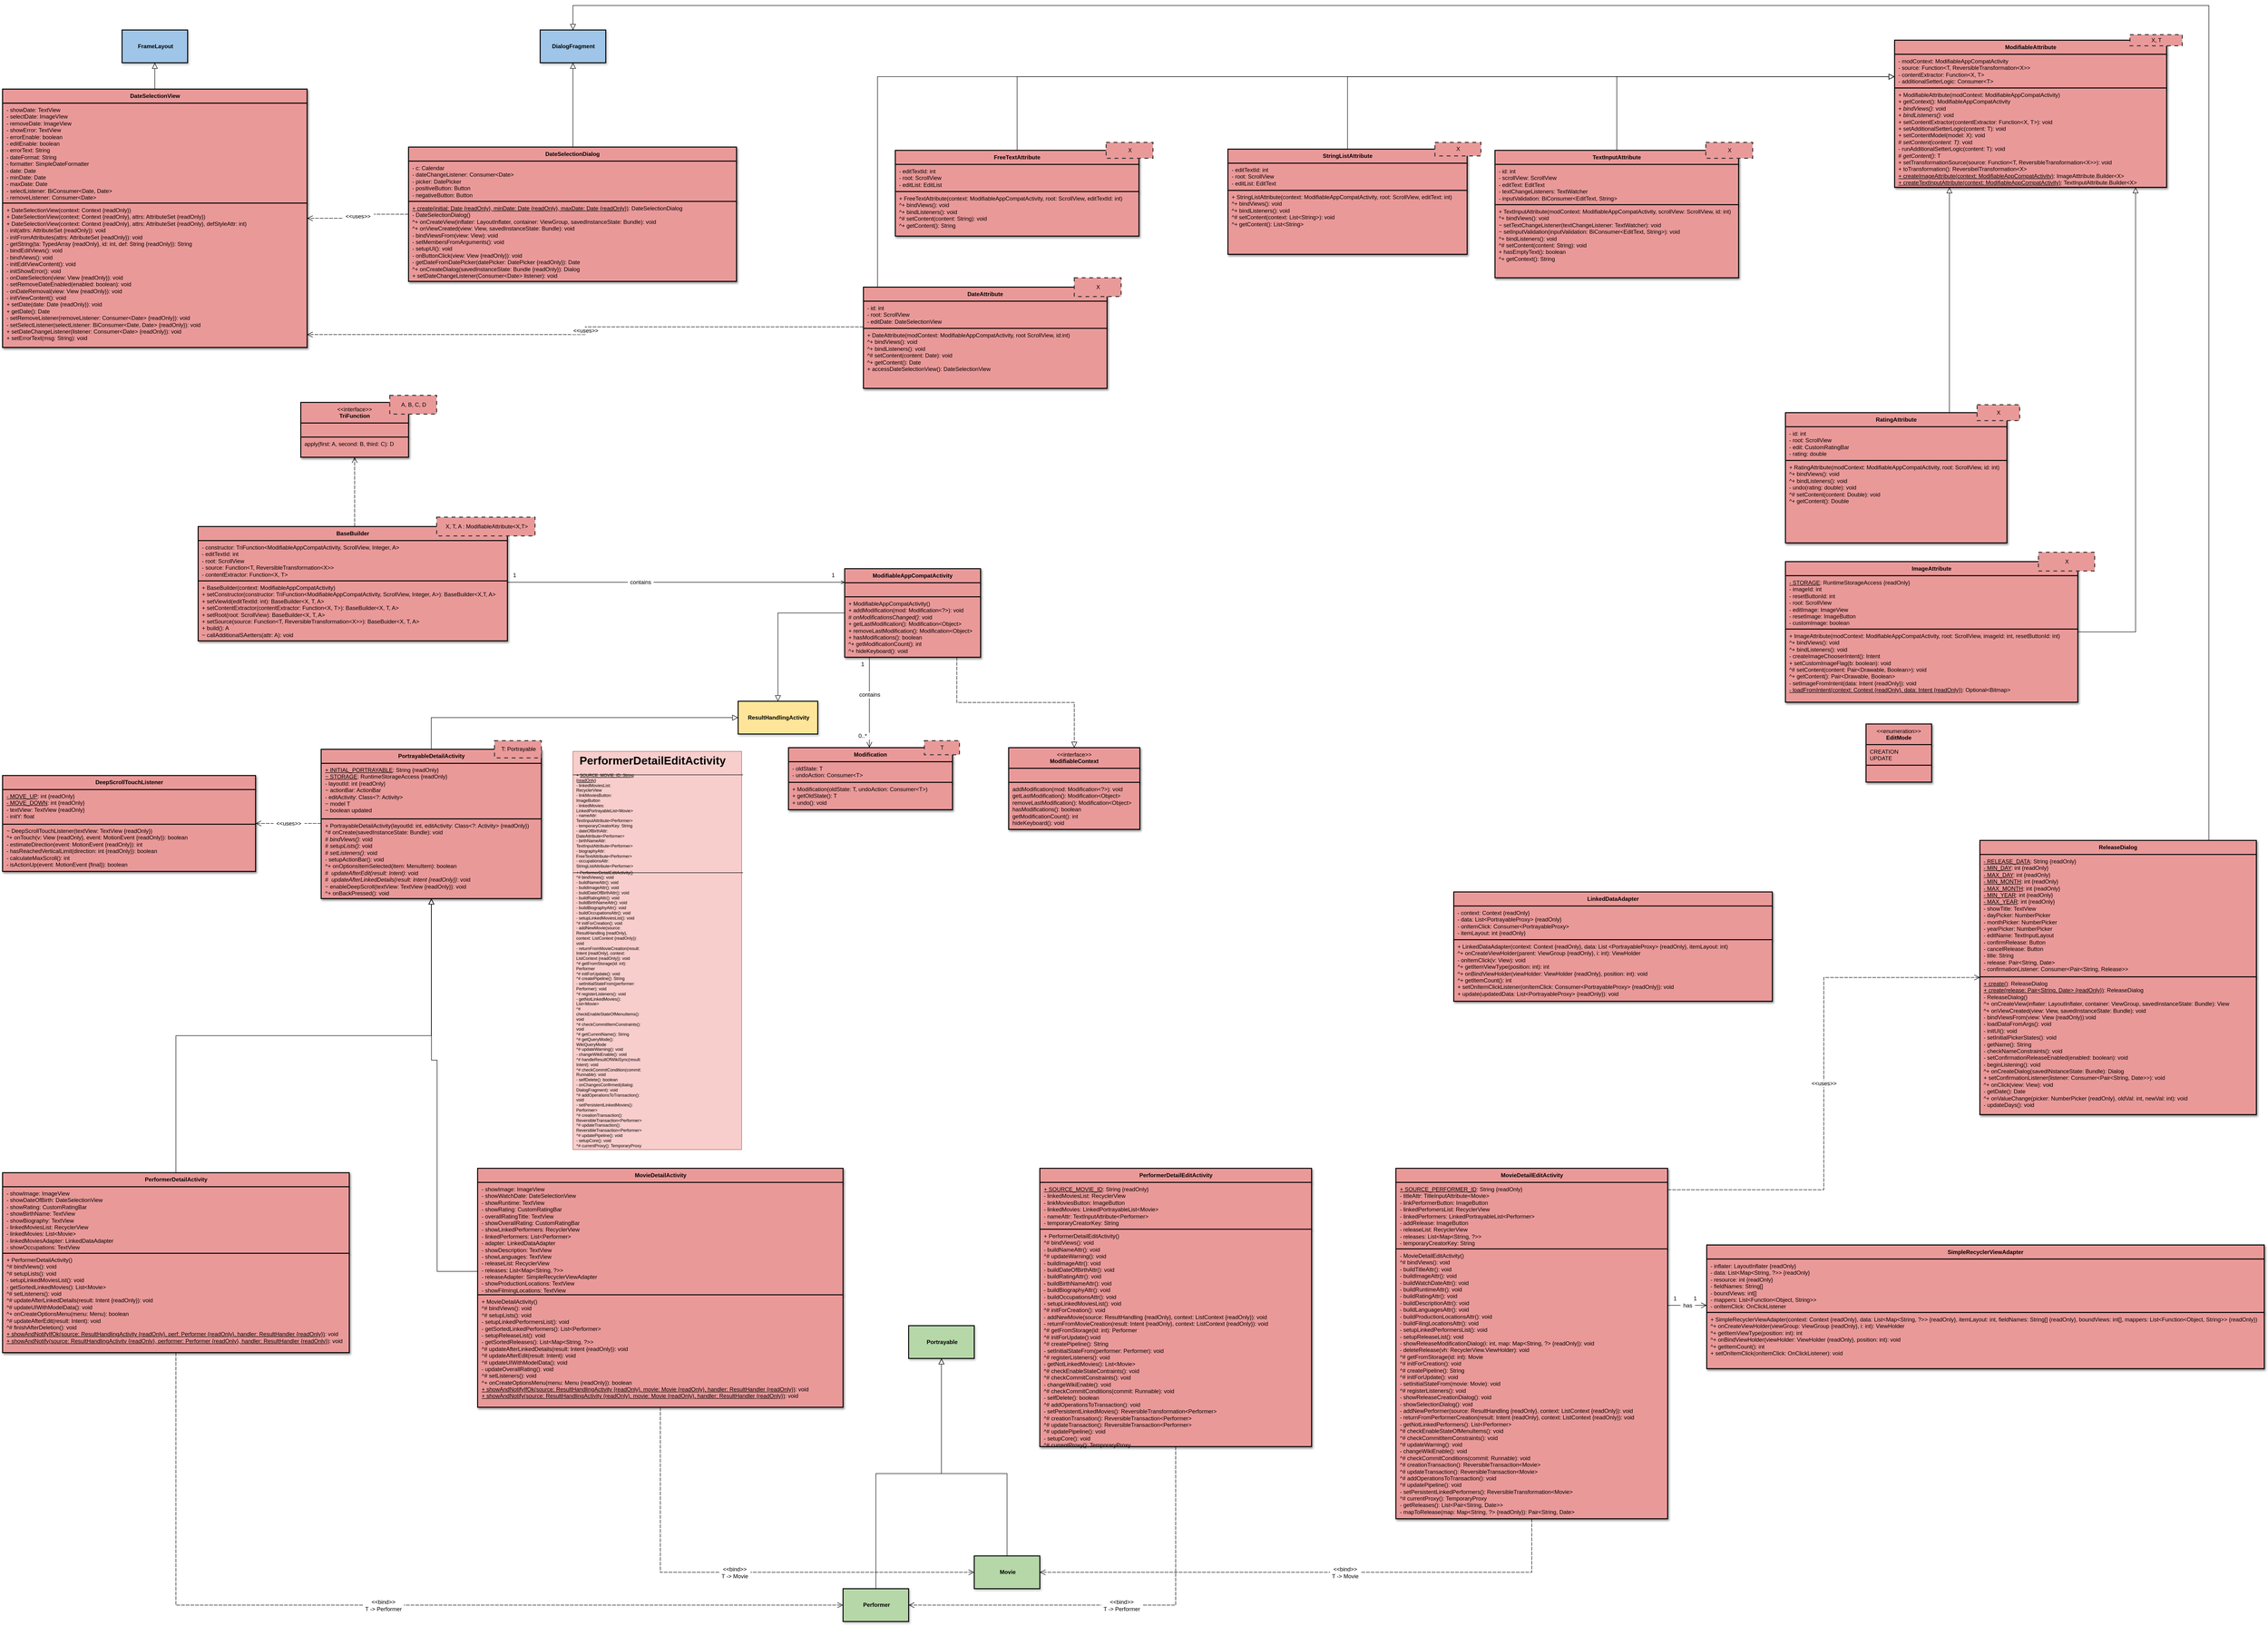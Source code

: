 <mxfile version="12.3.7" type="github" pages="1"><diagram id="ClcN8SmVovaJtXsPA-9P" name="Page-1"><mxGraphModel dx="3264" dy="1522" grid="1" gridSize="10" guides="1" tooltips="1" connect="1" arrows="1" fold="1" page="1" pageScale="1" pageWidth="827" pageHeight="1169" background="#FFFFFF" math="0" shadow="0"><root><mxCell id="0"/><mxCell id="2" value="Layer 0" parent="0"/><mxCell id="3" style="group;gliffyId=20;" parent="2" vertex="1"><mxGeometry x="812.5" y="1847.082" width="470" height="320" as="geometry"/></mxCell><mxCell id="4" style="shape=verticalAlign=top;fontSize=12;fontFamily=Helvetica;shadow=1;strokeWidth=2;fillColor=#ea9999;strokeColor=#000000;opacity=100.0;gliffyId=23;" parent="3" vertex="1"><mxGeometry y="18.391" width="470" height="318.667" as="geometry"/></mxCell><mxCell id="5" value="&lt;div style='width: 467.0px;height:auto;word-break: break-word;'&gt;&lt;div align=&quot;center&quot;&gt;&lt;span style=&quot;font-size: 12px; font-family: Arial; font-weight: bold; text-decoration: none; line-height: 14px;&quot;&gt;PortrayableDetailActivity&lt;/span&gt;&lt;/div&gt;&lt;/div&gt;" style="shape=rect;shadow=1;strokeWidth=2;fillColor=#ea9999;strokeColor=#000000;opacity=100.0;html=1;nl2Br=0;verticalAlign=top;align=center;spacingLeft=6.0;spacingRight=6;spacingTop=1.0;spacingBottom=8;whiteSpace=wrap;gliffyId=24;" parent="4" vertex="1"><mxGeometry width="470" height="30" as="geometry"/></mxCell><mxCell id="6" value="&lt;div style='width: 467.0px;height:auto;word-break: break-word;'&gt;&lt;div align=&quot;left&quot;&gt;&lt;/div&gt;&lt;div align=&quot;left&quot;&gt;&lt;span style=&quot;text-decoration: underline; line-height: normal; line-height: normal;&quot;&gt;+ INITIAL_PORTRAYABLE&lt;/span&gt;&lt;span style=&quot;line-height: normal; line-height: normal;&quot;&gt;: String {readOnly}&lt;/span&gt;&lt;/div&gt;&lt;div align=&quot;left&quot;&gt;&lt;span style=&quot;text-decoration: underline; line-height: normal; line-height: normal;&quot;&gt;~ STORAGE&lt;/span&gt;&lt;span style=&quot;line-height: normal; line-height: normal;&quot;&gt;: RuntimeStorageAccess {readOnly}&lt;/span&gt;&lt;/div&gt;&lt;div align=&quot;left&quot;&gt;&lt;span style=&quot;line-height: normal; line-height: normal;&quot;&gt;- layoutId: int {readOnly}&lt;/span&gt;&lt;/div&gt;&lt;div align=&quot;left&quot;&gt;&lt;span style=&quot;line-height: normal; line-height: normal;&quot;&gt;~ actionBar: ActionBar&lt;/span&gt;&lt;/div&gt;&lt;div align=&quot;left&quot;&gt;&lt;span style=&quot;line-height: normal; line-height: normal;&quot;&gt;- editActivity: Class&amp;lt;?: Activity&amp;gt;&lt;/span&gt;&lt;/div&gt;&lt;div align=&quot;left&quot;&gt;&lt;span style=&quot;line-height: normal; line-height: normal;&quot;&gt;~ model T&lt;/span&gt;&lt;/div&gt;&lt;div align=&quot;left&quot;&gt;&lt;span style=&quot;line-height: normal; line-height: normal;&quot;&gt;~ boolean updated&lt;/span&gt;&lt;/div&gt;&lt;/div&gt;" style="shape=rect;shadow=1;strokeWidth=2;fillColor=#ea9999;strokeColor=#000000;opacity=100.0;html=1;nl2Br=0;verticalAlign=top;align=left;spacingLeft=6.0;spacingRight=6;spacingTop=1.0;spacingBottom=8;whiteSpace=wrap;gliffyId=26;" parent="4" vertex="1"><mxGeometry y="30" width="470" height="118.667" as="geometry"/></mxCell><mxCell id="7" value="&lt;div style='width: 467.0px;height:auto;word-break: break-word;'&gt;&lt;div align=&quot;left&quot;&gt;&lt;span style=&quot;font-size:12px;font-family:Arial;text-decoration:none; line-height: 0;&quot;&gt;&lt;span style=&quot;text-decoration: none; line-height: 14px;&quot;&gt;+ PortrayableDetailActivity(layoutId: int, editActivity: Class&amp;lt;?: Activity&amp;gt; {readOnly})&lt;/span&gt;&lt;/span&gt;&lt;/div&gt;&lt;div align=&quot;left&quot;&gt;&lt;span style=&quot;font-size:12px;font-family:Arial;text-decoration:none; line-height: 0;&quot;&gt;&lt;span style=&quot;text-decoration: none; line-height: 14px;&quot;&gt;^# onCreate(savedInstanceState: Bundle): void&lt;/span&gt;&lt;/span&gt;&lt;/div&gt;&lt;div align=&quot;left&quot;&gt;&lt;span style=&quot;font-size:12px;font-family:Arial;text-decoration:none; line-height: 0;&quot;&gt;&lt;span style=&quot;text-decoration: none; line-height: 14px;&quot;&gt;#&amp;nbsp;&lt;span style=&quot;font-style: italic; line-height: 14px;&quot;&gt;bindViews()&lt;/span&gt;: void&lt;/span&gt;&lt;/span&gt;&lt;/div&gt;&lt;div align=&quot;left&quot;&gt;&lt;span style=&quot;font-size:12px;font-family:Arial;text-decoration:none; line-height: 0;&quot;&gt;&lt;span style=&quot;text-decoration: none; line-height: 14px;&quot;&gt;#&amp;nbsp;&lt;span style=&quot;font-style: italic; line-height: 14px;&quot;&gt;setupLists()&lt;/span&gt;: void&lt;/span&gt;&lt;/span&gt;&lt;/div&gt;&lt;div align=&quot;left&quot;&gt;&lt;span style=&quot;font-size:12px;font-family:Arial;text-decoration:none; line-height: 0;&quot;&gt;&lt;span style=&quot;text-decoration: none; line-height: 14px;&quot;&gt;#&amp;nbsp;&lt;span style=&quot;font-style: italic; line-height: 14px;&quot;&gt;setListeners()&lt;/span&gt;: void&lt;/span&gt;&lt;/span&gt;&lt;/div&gt;&lt;div align=&quot;left&quot;&gt;&lt;span style=&quot;font-size:12px;font-family:Arial;text-decoration:none; line-height: 0;&quot;&gt;&lt;span style=&quot;text-decoration: none; line-height: 14px;&quot;&gt;- setupActionBar(): void&lt;/span&gt;&lt;/span&gt;&lt;/div&gt;&lt;div align=&quot;left&quot;&gt;&lt;span style=&quot;font-size:12px;font-family:Arial;text-decoration:none; line-height: 0;&quot;&gt;&lt;span style=&quot;text-decoration: none; line-height: 14px;&quot;&gt;^+ onOptionsItemSelected(item: MenuItem): boolean&lt;/span&gt;&lt;/span&gt;&lt;/div&gt;&lt;div align=&quot;left&quot;&gt;&lt;span style=&quot;font-size:12px;font-family:Arial;text-decoration:none; line-height: 0;&quot;&gt;&lt;span style=&quot;text-decoration: none; line-height: 14px;&quot;&gt;#&amp;nbsp;&lt;span style=&quot;font-style: italic; line-height: 14px;&quot;&gt; updateAfterEdit(result: Intent)&lt;/span&gt;: void&lt;/span&gt;&lt;/span&gt;&lt;/div&gt;&lt;div align=&quot;left&quot;&gt;&lt;span style=&quot;font-size:12px;font-family:Arial;text-decoration:none; line-height: 0;&quot;&gt;&lt;span style=&quot;text-decoration: none; line-height: 14px;&quot;&gt;#&amp;nbsp;&lt;span style=&quot;font-style: italic; line-height: 14px;&quot;&gt; updateAfterLinkedDetails(result: Intent {readOnly})&lt;/span&gt;: void&lt;/span&gt;&lt;/span&gt;&lt;/div&gt;&lt;div align=&quot;left&quot;&gt;&lt;span style=&quot;font-size:12px;font-family:Arial;text-decoration:none; line-height: 0;&quot;&gt;&lt;span style=&quot;text-decoration: none; line-height: 14px;&quot;&gt;~ enableDeepScroll(textView: TextView {readOnly}}: void&lt;/span&gt;&lt;/span&gt;&lt;/div&gt;&lt;div align=&quot;left&quot;&gt;&lt;span style=&quot;font-size:12px;font-family:Arial;text-decoration:none; line-height: 0;&quot;&gt;&lt;span style=&quot;text-decoration: none; line-height: 14px;&quot;&gt;^+ onBackPressed(): void&lt;/span&gt;&lt;/span&gt;&lt;/div&gt;&lt;/div&gt;" style="shape=rect;shadow=1;strokeWidth=2;fillColor=#ea9999;strokeColor=#000000;opacity=100.0;html=1;nl2Br=0;verticalAlign=top;align=left;spacingLeft=6.0;spacingRight=6;spacingTop=1.0;spacingBottom=8;whiteSpace=wrap;gliffyId=28;" parent="4" vertex="1"><mxGeometry y="148.667" width="470" height="170" as="geometry"/></mxCell><mxCell id="8" value="&lt;div style='width: 93.0px;height:auto;word-break: break-word;'&gt;&lt;div align=&quot;center&quot;&gt;&lt;span style=&quot;font-size:12px;font-family:Arial;text-decoration:none; line-height: 0;&quot;&gt;&lt;span style=&quot;text-decoration: none; line-height: 14px;&quot;&gt;T: Portrayable&lt;/span&gt;&lt;/span&gt;&lt;/div&gt;&lt;/div&gt;" style="shape=rect;shadow=0;strokeWidth=2;fillColor=#ea9999;strokeColor=#333333;opacity=100.0;dashed=1;fixDash=1;dashPattern=8.0 8.0;html=1;nl2Br=0;verticalAlign=middle;align=center;spacingLeft=8.0;spacingRight=6;whiteSpace=wrap;gliffyId=21;" parent="3" vertex="1"><mxGeometry x="370" width="100" height="36.782" as="geometry"/></mxCell><mxCell id="9" style="shape=verticalAlign=top;fontSize=12;fontFamily=Helvetica;shadow=1;strokeWidth=2;fillColor=#ea9999;strokeColor=#000000;opacity=100.0;gliffyId=13;" parent="2" vertex="1"><mxGeometry x="132.5" y="1921.473" width="540" height="204.667" as="geometry"/></mxCell><mxCell id="10" value="&lt;div style='width: 537.0px;height:auto;word-break: break-word;'&gt;&lt;div align=&quot;center&quot;&gt;&lt;span style=&quot;font-size: 12px; font-family: Arial; font-weight: bold; text-decoration: none; line-height: 14px;&quot;&gt;DeepScrollTouchListener&lt;/span&gt;&lt;/div&gt;&lt;/div&gt;" style="shape=rect;shadow=1;strokeWidth=2;fillColor=#ea9999;strokeColor=#000000;opacity=100.0;html=1;nl2Br=0;verticalAlign=top;align=center;spacingLeft=6.0;spacingRight=6;spacingTop=1.0;spacingBottom=8;whiteSpace=wrap;gliffyId=14;" parent="9" vertex="1"><mxGeometry width="540" height="30" as="geometry"/></mxCell><mxCell id="11" value="&lt;div style='width: 537.0px;height:auto;word-break: break-word;'&gt;&lt;div align=&quot;left&quot;&gt;&lt;span style=&quot;font-size:12px;font-family:Arial;text-decoration:none; line-height: 0;&quot;&gt;&lt;span style=&quot;text-decoration: none; line-height: 14px;&quot;&gt;&lt;span style=&quot;text-decoration: underline; line-height: 14px;&quot;&gt;- MOVE_UP&lt;/span&gt;: int {readOnly}&lt;/span&gt;&lt;/span&gt;&lt;/div&gt;&lt;div align=&quot;left&quot;&gt;&lt;span style=&quot;font-size:12px;font-family:Arial;text-decoration:underline; line-height: 0;&quot;&gt;&lt;span style=&quot;line-height: 14px;&quot;&gt;- MOVE_DOWN&lt;/span&gt;&lt;/span&gt;&lt;span style=&quot;line-height: normal; line-height: normal;&quot;&gt;: int {readOnly}&lt;/span&gt;&lt;/div&gt;&lt;div align=&quot;left&quot;&gt;&lt;span style=&quot;line-height: normal; line-height: normal;&quot;&gt;- textView: TextView {readOnly}&lt;/span&gt;&lt;/div&gt;&lt;div align=&quot;left&quot;&gt;&lt;span style=&quot;line-height: normal; line-height: normal;&quot;&gt;- initY: float&lt;/span&gt;&lt;/div&gt;&lt;/div&gt;" style="shape=rect;shadow=1;strokeWidth=2;fillColor=#ea9999;strokeColor=#000000;opacity=100.0;html=1;nl2Br=0;verticalAlign=top;align=left;spacingLeft=6.0;spacingRight=6;spacingTop=1.0;spacingBottom=8;whiteSpace=wrap;gliffyId=16;" parent="9" vertex="1"><mxGeometry y="30" width="540" height="74" as="geometry"/></mxCell><mxCell id="12" value="&lt;div style='width: 537.0px;height:auto;word-break: break-word;'&gt;&lt;div align=&quot;left&quot;&gt;&lt;span style=&quot;font-size:12px;font-family:Arial;text-decoration:none; line-height: 0;&quot;&gt;&lt;span style=&quot;text-decoration: none; line-height: 14px;&quot;&gt;~ DeepScrollTouchListener(textView: TextView {readOnly})&lt;/span&gt;&lt;/span&gt;&lt;/div&gt;&lt;div align=&quot;left&quot;&gt;&lt;span style=&quot;font-size:12px;font-family:Arial;text-decoration:none; line-height: 0;&quot;&gt;&lt;span style=&quot;text-decoration: none; line-height: 14px;&quot;&gt;^+ onTouch(v: View {readOnly}, event: MotionEvent {readOnly}): boolean&lt;/span&gt;&lt;/span&gt;&lt;/div&gt;&lt;div align=&quot;left&quot;&gt;&lt;span style=&quot;font-size:12px;font-family:Arial;text-decoration:none; line-height: 0;&quot;&gt;&lt;span style=&quot;text-decoration: none; line-height: 14px;&quot;&gt;- estimateDirection(event: MotionEvent {readOnly}): int&lt;/span&gt;&lt;/span&gt;&lt;/div&gt;&lt;div align=&quot;left&quot;&gt;&lt;span style=&quot;font-size:12px;font-family:Arial;text-decoration:none; line-height: 0;&quot;&gt;&lt;span style=&quot;text-decoration: none; line-height: 14px;&quot;&gt;- hasReachedVerticalLimit(direction: int {readOnly}): boolean&lt;/span&gt;&lt;/span&gt;&lt;/div&gt;&lt;div align=&quot;left&quot;&gt;&lt;span style=&quot;font-size:12px;font-family:Arial;text-decoration:none; line-height: 0;&quot;&gt;&lt;span style=&quot;text-decoration: none; line-height: 14px;&quot;&gt;- calculateMaxScroll(): int&lt;/span&gt;&lt;/span&gt;&lt;/div&gt;&lt;div align=&quot;left&quot;&gt;&lt;span style=&quot;font-size:12px;font-family:Arial;text-decoration:none; line-height: 0;&quot;&gt;&lt;span style=&quot;text-decoration: none; line-height: 14px;&quot;&gt;- isActionUp(event: MotionEvent {final}): boolean&lt;/span&gt;&lt;/span&gt;&lt;/div&gt;&lt;/div&gt;" style="shape=rect;shadow=1;strokeWidth=2;fillColor=#ea9999;strokeColor=#000000;opacity=100.0;html=1;nl2Br=0;verticalAlign=top;align=left;spacingLeft=6.0;spacingRight=6;spacingTop=1.0;spacingBottom=8;whiteSpace=wrap;gliffyId=18;" parent="9" vertex="1"><mxGeometry y="104" width="540" height="100.667" as="geometry"/></mxCell><mxCell id="13" style="shape=filledEdge;strokeWidth=1;strokeColor=#000000;fillColor=none;startArrow=none;startFill=0;startSize=6;endArrow=open;endFill=0;endSize=10;rounded=0;dashed=1;fixDash=1;dashPattern=8.0 2.0;html=1;nl2Br=0;gliffyId=11;edgeStyle=orthogonalEdgeStyle;" parent="2" source="4" target="9" edge="1"><mxGeometry width="100" height="100" relative="1" as="geometry"><Array as="points"><mxPoint x="812.504" y="2023.806"/><mxPoint x="765.836" y="2023.806"/><mxPoint x="719.168" y="2023.806"/><mxPoint x="672.5" y="2023.806"/></Array></mxGeometry></mxCell><mxCell id="14" value="&lt;div style='width: 66.0px;height:auto;word-break: break-word;'&gt;&lt;div align=&quot;center&quot;&gt;&lt;span style=&quot;font-size:12px;font-family:Arial; line-height: 0;&quot;&gt;&lt;span style=&quot;font-size: 12px; font-family: Arial; text-decoration: none; line-height: 14px;&quot;&gt;&amp;lt;&amp;lt;uses&amp;gt;&amp;gt;&lt;/span&gt;&lt;/span&gt;&lt;/div&gt;&lt;/div&gt;" style="text;html=1;nl2Br=0;labelBackgroundColor=#FFFFFF;html=1;nl2Br=0;verticalAlign=middle;align=center;spacingLeft=0.0;spacingRight=0;gliffyId=12;" parent="13" vertex="1"><mxGeometry relative="1" as="geometry"><mxPoint as="offset"/></mxGeometry></mxCell><mxCell id="15" style="shape=verticalAlign=top;fontSize=12;fontFamily=Helvetica;shadow=1;strokeWidth=2;fillColor=#ea9999;strokeColor=#000000;opacity=100.0;gliffyId=33;" parent="2" vertex="1"><mxGeometry x="132.5" y="2769.391" width="740" height="384" as="geometry"/></mxCell><mxCell id="16" value="&lt;div style='width: 737.0px;height:auto;word-break: break-word;'&gt;&lt;div align=&quot;center&quot;&gt;&lt;span style=&quot;font-size: 12px; font-family: Arial; font-weight: bold; text-decoration: none; line-height: 14px;&quot;&gt;PerformerDetailActivity&lt;/span&gt;&lt;/div&gt;&lt;/div&gt;" style="shape=rect;shadow=1;strokeWidth=2;fillColor=#ea9999;strokeColor=#000000;opacity=100.0;html=1;nl2Br=0;verticalAlign=top;align=center;spacingLeft=6.0;spacingRight=6;spacingTop=1.0;spacingBottom=8;whiteSpace=wrap;gliffyId=34;" parent="15" vertex="1"><mxGeometry width="740" height="30" as="geometry"/></mxCell><mxCell id="17" value="&lt;div style='width: 737.0px;height:auto;word-break: break-word;'&gt;&lt;div align=&quot;left&quot;&gt;&lt;span style=&quot;font-size: 12px; font-family: Arial; font-weight: normal; text-decoration: none; line-height: 14px;&quot;&gt;- showImage: ImageView&lt;/span&gt;&lt;/div&gt;&lt;div align=&quot;left&quot;&gt;&lt;span style=&quot;font-size: 12px; font-family: Arial; font-weight: normal; text-decoration: none; line-height: 14px;&quot;&gt;- showDateOfBirth: DateSelectionView&lt;/span&gt;&lt;/div&gt;&lt;div align=&quot;left&quot;&gt;&lt;span style=&quot;font-size: 12px; font-family: Arial; font-weight: normal; text-decoration: none; line-height: 14px;&quot;&gt;- showRating: CustomRatingBar&lt;/span&gt;&lt;/div&gt;&lt;div align=&quot;left&quot;&gt;&lt;span style=&quot;font-size: 12px; font-family: Arial; font-weight: normal; text-decoration: none; line-height: 14px;&quot;&gt;- showBirthName: TextView&lt;/span&gt;&lt;/div&gt;&lt;div align=&quot;left&quot;&gt;&lt;span style=&quot;font-size: 12px; font-family: Arial; font-weight: normal; text-decoration: none; line-height: 14px;&quot;&gt;- showBiography: TextView&lt;/span&gt;&lt;/div&gt;&lt;div align=&quot;left&quot;&gt;&lt;span style=&quot;font-size: 12px; font-family: Arial; font-weight: normal; text-decoration: none; line-height: 14px;&quot;&gt;- linkedMoviesList: RecyclerView&lt;/span&gt;&lt;/div&gt;&lt;div align=&quot;left&quot;&gt;&lt;span style=&quot;font-size: 12px; font-family: Arial; font-weight: normal; text-decoration: none; line-height: 14px;&quot;&gt;- linkedMovies: List&amp;lt;Movie&amp;gt;&lt;/span&gt;&lt;/div&gt;&lt;div align=&quot;left&quot;&gt;&lt;span style=&quot;font-size: 12px; font-family: Arial; font-weight: normal; text-decoration: none; line-height: 14px;&quot;&gt;- linkedMoviesAdapter: LinkedDataAdapter&lt;/span&gt;&lt;/div&gt;&lt;div align=&quot;left&quot;&gt;&lt;span style=&quot;font-size: 12px; font-family: Arial; font-weight: normal; text-decoration: none; line-height: 14px;&quot;&gt;- showOccupations: TextView&lt;/span&gt;&lt;/div&gt;&lt;/div&gt;" style="shape=rect;shadow=1;strokeWidth=2;fillColor=#ea9999;strokeColor=#000000;opacity=100.0;html=1;nl2Br=0;verticalAlign=top;align=left;spacingLeft=6.0;spacingRight=6;spacingTop=1.0;spacingBottom=8;whiteSpace=wrap;gliffyId=36;" parent="15" vertex="1"><mxGeometry y="30" width="740" height="142" as="geometry"/></mxCell><mxCell id="18" value="&lt;div style='width: 737.0px;height:auto;word-break: break-word;'&gt;&lt;div align=&quot;left&quot;&gt;&lt;span style=&quot;font-size: 12px; font-family: Arial; font-weight: normal; text-decoration: none; line-height: 14px;&quot;&gt;+ PerformerDetailActivity()&lt;/span&gt;&lt;/div&gt;&lt;div align=&quot;left&quot;&gt;&lt;span style=&quot;font-size: 12px; font-family: Arial; font-weight: normal; text-decoration: none; line-height: 14px;&quot;&gt;^# bindViews(): void&lt;/span&gt;&lt;/div&gt;&lt;div align=&quot;left&quot;&gt;&lt;span style=&quot;font-size: 12px; font-family: Arial; font-weight: normal; text-decoration: none; line-height: 14px;&quot;&gt;^# setupLists(): void&lt;/span&gt;&lt;/div&gt;&lt;div align=&quot;left&quot;&gt;&lt;span style=&quot;font-size: 12px; font-family: Arial; font-weight: normal; text-decoration: none; line-height: 14px;&quot;&gt;- setupLinkedMoviesList(): void&lt;/span&gt;&lt;/div&gt;&lt;div align=&quot;left&quot;&gt;&lt;span style=&quot;font-size: 12px; font-family: Arial; font-weight: normal; text-decoration: none; line-height: 14px;&quot;&gt;- getSortedLinkedMovies(): List&amp;lt;Movie&amp;gt;&lt;/span&gt;&lt;/div&gt;&lt;div align=&quot;left&quot;&gt;&lt;span style=&quot;font-size: 12px; font-family: Arial; font-weight: normal; text-decoration: none; line-height: 14px;&quot;&gt;^# setListeners(): void&lt;/span&gt;&lt;/div&gt;&lt;div align=&quot;left&quot;&gt;&lt;span style=&quot;font-size: 12px; font-family: Arial; font-weight: normal; text-decoration: none; line-height: 14px;&quot;&gt;^# updateAfterLinkedDetails(result: Intent {readOnly}): void&lt;/span&gt;&lt;/div&gt;&lt;div align=&quot;left&quot;&gt;&lt;span style=&quot;font-size: 12px; font-family: Arial; font-weight: normal; text-decoration: none; line-height: 14px;&quot;&gt;^# updateUIWithModelData(): void&lt;/span&gt;&lt;/div&gt;&lt;div align=&quot;left&quot;&gt;&lt;span style=&quot;font-size: 12px; font-family: Arial; font-weight: normal; text-decoration: none; line-height: 14px;&quot;&gt;^+ onCreateOptionsMenu(menu: Menu): boolean&lt;/span&gt;&lt;/div&gt;&lt;div align=&quot;left&quot;&gt;&lt;span style=&quot;font-size: 12px; font-family: Arial; font-weight: normal; text-decoration: none; line-height: 14px;&quot;&gt;^# updateAfterEdit(result: Intent): void&lt;/span&gt;&lt;/div&gt;&lt;div align=&quot;left&quot;&gt;&lt;span style=&quot;font-size: 12px; font-family: Arial; font-weight: normal; text-decoration: none; line-height: 14px;&quot;&gt;&lt;span style=&quot;line-height: 14px;&quot;&gt;^# finishAfterDeletion()&lt;/span&gt;: void&lt;/span&gt;&lt;/div&gt;&lt;div align=&quot;left&quot;&gt;&lt;span style=&quot;font-size: 12px; font-family: Arial; font-weight: normal; text-decoration: none; line-height: 14px;&quot;&gt;&lt;span style=&quot;text-decoration: underline; line-height: 14px;&quot;&gt;+ showAndNotifyIfOk(source: ResultHandlingActivity {readOnly}, perf: Performer {readOnly}, handler: ResultHandler {readOnly})&lt;/span&gt;: void&lt;br&gt;&lt;/span&gt;&lt;/div&gt;&lt;div align=&quot;left&quot;&gt;&lt;span style=&quot;font-size: 12px; font-family: Arial; font-weight: normal; text-decoration: underline; line-height: 14px;&quot;&gt;+ showAndNotify(source: ResultHandlingActivity {readOnly}, performer: Performer {readOnly}, handler: ResultHandler {readOnly})&lt;/span&gt;&lt;span style=&quot;line-height: normal; line-height: normal;&quot;&gt;: void&lt;/span&gt;&lt;/div&gt;&lt;/div&gt;" style="shape=rect;shadow=1;strokeWidth=2;fillColor=#ea9999;strokeColor=#000000;opacity=100.0;html=1;nl2Br=0;verticalAlign=top;align=left;spacingLeft=6.0;spacingRight=6;spacingTop=1.0;spacingBottom=8;whiteSpace=wrap;gliffyId=38;" parent="15" vertex="1"><mxGeometry y="172" width="740" height="212" as="geometry"/></mxCell><mxCell id="19" style="shape=verticalAlign=top;fontSize=12;fontFamily=Helvetica;shadow=1;strokeWidth=2;fillColor=#ea9999;strokeColor=#000000;opacity=100.0;gliffyId=40;" parent="2" vertex="1"><mxGeometry x="1146.5" y="2760" width="780" height="510" as="geometry"/></mxCell><mxCell id="20" value="&lt;div style='width: 777.0px;height:auto;word-break: break-word;'&gt;&lt;div align=&quot;center&quot;&gt;&lt;span style=&quot;font-size: 12px; font-family: Arial; font-weight: bold; text-decoration: none; line-height: 14px;&quot;&gt;MovieDetailActivity&lt;/span&gt;&lt;/div&gt;&lt;/div&gt;" style="shape=rect;shadow=1;strokeWidth=2;fillColor=#ea9999;strokeColor=#000000;opacity=100.0;html=1;nl2Br=0;verticalAlign=top;align=center;spacingLeft=6.0;spacingRight=6;spacingTop=1.0;spacingBottom=8;whiteSpace=wrap;gliffyId=41;" parent="19" vertex="1"><mxGeometry width="780" height="30" as="geometry"/></mxCell><mxCell id="21" value="&lt;div style='width: 777.0px;height:auto;word-break: break-word;'&gt;&lt;div align=&quot;left&quot;&gt;&lt;span style=&quot;font-size: 12px; font-family: Arial; font-weight: normal; text-decoration: none; line-height: 14px;&quot;&gt;- showImage: ImageView&lt;/span&gt;&lt;/div&gt;&lt;div align=&quot;left&quot;&gt;&lt;span style=&quot;font-size: 12px; font-family: Arial; font-weight: normal; text-decoration: none; line-height: 14px;&quot;&gt;- showWatchDate: DateSelectionView&lt;/span&gt;&lt;/div&gt;&lt;div align=&quot;left&quot;&gt;&lt;span style=&quot;font-size: 12px; font-family: Arial; font-weight: normal; text-decoration: none; line-height: 14px;&quot;&gt;- showRuntime: TextView&lt;/span&gt;&lt;/div&gt;&lt;div align=&quot;left&quot;&gt;&lt;span style=&quot;font-size: 12px; font-family: Arial; font-weight: normal; text-decoration: none; line-height: 14px;&quot;&gt;- showRating: CustomRatingBar&lt;/span&gt;&lt;/div&gt;&lt;div align=&quot;left&quot;&gt;&lt;span style=&quot;font-size: 12px; font-family: Arial; font-weight: normal; text-decoration: none; line-height: 14px;&quot;&gt;- overallRatingTitle: TextView&lt;/span&gt;&lt;/div&gt;&lt;div align=&quot;left&quot;&gt;&lt;span style=&quot;font-size: 12px; font-family: Arial; font-weight: normal; text-decoration: none; line-height: 14px;&quot;&gt;- showOverallRating: CustomRatingBar&lt;/span&gt;&lt;/div&gt;&lt;div align=&quot;left&quot;&gt;&lt;span style=&quot;font-size: 12px; font-family: Arial; font-weight: normal; text-decoration: none; line-height: 14px;&quot;&gt;- showLinkedPerformers: RecyclerView&lt;/span&gt;&lt;/div&gt;&lt;div align=&quot;left&quot;&gt;&lt;span style=&quot;font-size: 12px; font-family: Arial; font-weight: normal; text-decoration: none; line-height: 14px;&quot;&gt;- linkedPerformers: List&amp;lt;Performer&amp;gt;&lt;/span&gt;&lt;/div&gt;&lt;div align=&quot;left&quot;&gt;&lt;span style=&quot;font-size: 12px; font-family: Arial; font-weight: normal; text-decoration: none; line-height: 14px;&quot;&gt;- adapter: LinkedDataAdapter&lt;/span&gt;&lt;/div&gt;&lt;div align=&quot;left&quot;&gt;&lt;span style=&quot;font-size: 12px; font-family: Arial; font-weight: normal; text-decoration: none; line-height: 14px;&quot;&gt;- showDescription: TextView&lt;/span&gt;&lt;/div&gt;&lt;div align=&quot;left&quot;&gt;&lt;span style=&quot;font-size: 12px; font-family: Arial; font-weight: normal; text-decoration: none; line-height: 14px;&quot;&gt;- showLanguages: TextView&lt;/span&gt;&lt;/div&gt;&lt;div align=&quot;left&quot;&gt;&lt;span style=&quot;font-size: 12px; font-family: Arial; font-weight: normal; text-decoration: none; line-height: 14px;&quot;&gt;- releaseList: RecyclerView&lt;/span&gt;&lt;/div&gt;&lt;div align=&quot;left&quot;&gt;&lt;span style=&quot;font-size: 12px; font-family: Arial; font-weight: normal; text-decoration: none; line-height: 14px;&quot;&gt;- releases: List&amp;lt;Map&amp;lt;String, ?&amp;gt;&amp;gt;&lt;/span&gt;&lt;/div&gt;&lt;div align=&quot;left&quot;&gt;&lt;span style=&quot;font-size: 12px; font-family: Arial; font-weight: normal; text-decoration: none; line-height: 14px;&quot;&gt;- releaseAdapter: SimpleRecyclerViewAdapter&lt;/span&gt;&lt;/div&gt;&lt;div align=&quot;left&quot;&gt;&lt;span style=&quot;font-size: 12px; font-family: Arial; font-weight: normal; text-decoration: none; line-height: 14px;&quot;&gt;- showProductionLocations: TextView&lt;/span&gt;&lt;/div&gt;&lt;div align=&quot;left&quot;&gt;&lt;span style=&quot;font-size: 12px; font-family: Arial; font-weight: normal; text-decoration: none; line-height: 14px;&quot;&gt;- showFilmingLocations: TextView&lt;/span&gt;&lt;/div&gt;&lt;/div&gt;" style="shape=rect;shadow=1;strokeWidth=2;fillColor=#ea9999;strokeColor=#000000;opacity=100.0;html=1;nl2Br=0;verticalAlign=top;align=left;spacingLeft=6.0;spacingRight=6;spacingTop=1.0;spacingBottom=8;whiteSpace=wrap;gliffyId=43;" parent="19" vertex="1"><mxGeometry y="30" width="780" height="240" as="geometry"/></mxCell><mxCell id="22" value="&lt;div style='width: 777.0px;height:auto;word-break: break-word;'&gt;&lt;div align=&quot;left&quot;&gt;&lt;span style=&quot;font-size: 12px; font-family: Arial; font-weight: normal; text-decoration: none; line-height: 14px;&quot;&gt;+ MovieDetailActivity()&lt;/span&gt;&lt;/div&gt;&lt;div align=&quot;left&quot;&gt;&lt;span style=&quot;font-size: 12px; font-family: Arial; font-weight: normal; text-decoration: none; line-height: 14px;&quot;&gt;^# bindViews(): void&lt;/span&gt;&lt;/div&gt;&lt;div align=&quot;left&quot;&gt;&lt;span style=&quot;font-size: 12px; font-family: Arial; font-weight: normal; text-decoration: none; line-height: 14px;&quot;&gt;^# setupLists(): void&lt;/span&gt;&lt;/div&gt;&lt;div align=&quot;left&quot;&gt;&lt;span style=&quot;font-size: 12px; font-family: Arial; font-weight: normal; text-decoration: none; line-height: 14px;&quot;&gt;- setupLinkedPerformersList(): void&lt;/span&gt;&lt;/div&gt;&lt;div align=&quot;left&quot;&gt;&lt;span style=&quot;font-size: 12px; font-family: Arial; font-weight: normal; text-decoration: none; line-height: 14px;&quot;&gt;- getSortedLinkedPerformers(): List&amp;lt;Performer&amp;gt;&lt;/span&gt;&lt;/div&gt;&lt;div align=&quot;left&quot;&gt;&lt;span style=&quot;font-size: 12px; font-family: Arial; font-weight: normal; text-decoration: none; line-height: 14px;&quot;&gt;- setupReleaseList(): void&lt;/span&gt;&lt;/div&gt;&lt;div align=&quot;left&quot;&gt;&lt;span style=&quot;font-size: 12px; font-family: Arial; font-weight: normal; text-decoration: none; line-height: 14px;&quot;&gt;- getSortedReleases(): List&amp;lt;Map&amp;lt;String, ?&amp;gt;&amp;gt;&lt;/span&gt;&lt;/div&gt;&lt;div align=&quot;left&quot;&gt;&lt;span style=&quot;font-size: 12px; font-family: Arial; font-weight: normal; text-decoration: none; line-height: 14px;&quot;&gt;^# updateAfterLinkedDetails(result: Intent {readOnly}): void&lt;/span&gt;&lt;/div&gt;&lt;div align=&quot;left&quot;&gt;&lt;span style=&quot;font-size: 12px; font-family: Arial; font-weight: normal; text-decoration: none; line-height: 14px;&quot;&gt;^# updateAfterEdit(result: Intent): void&lt;/span&gt;&lt;/div&gt;&lt;div align=&quot;left&quot;&gt;&lt;span style=&quot;font-size: 12px; font-family: Arial; font-weight: normal; text-decoration: none; line-height: 14px;&quot;&gt;^# updateUIWithModelData(): void&lt;/span&gt;&lt;/div&gt;&lt;div align=&quot;center&quot;&gt;&lt;/div&gt;&lt;div align=&quot;left&quot;&gt;&lt;span style=&quot;font-size: 12px; font-family: Arial; font-weight: normal; text-decoration: none; line-height: 14px;&quot;&gt;- updateOverallRating(): void&lt;/span&gt;&lt;/div&gt;&lt;div align=&quot;left&quot;&gt;&lt;span style=&quot;font-size: 12px; font-family: Arial; font-weight: normal; text-decoration: none; line-height: 14px;&quot;&gt;^# setListeners(): void&lt;/span&gt;&lt;/div&gt;&lt;div align=&quot;left&quot;&gt;&lt;span style=&quot;font-size: 12px; font-family: Arial; font-weight: normal; text-decoration: none; line-height: 14px;&quot;&gt;^+ onCreateOptionsMenu(menu: Menu {readOnly}): boolean&lt;/span&gt;&lt;/div&gt;&lt;div align=&quot;left&quot;&gt;&lt;span style=&quot;font-size: 12px; font-family: Arial; font-weight: normal; text-decoration: underline; line-height: 14px;&quot;&gt;+ showAndNotifyIfOk(source: ResultHandlingActivity {readOnly}, movie: Movie {readOnly}, handler: ResultHandler {readOnly})&lt;/span&gt;&lt;span style=&quot;line-height: normal; line-height: normal;&quot;&gt;: void&lt;/span&gt;&lt;/div&gt;&lt;div align=&quot;left&quot;&gt;&lt;span style=&quot;line-height: normal; line-height: 0;&quot;&gt;&lt;span style=&quot;text-decoration: underline; line-height: normal; line-height: normal;&quot;&gt;+ showAndNotify(source: ResultHandlingActivity {readOnly}, movie: Movie {readOnly}, handler: ResultHandler {readOnly})&lt;/span&gt;: void&lt;br&gt;&lt;/span&gt;&lt;/div&gt;&lt;div align=&quot;left&quot;&gt;&lt;/div&gt;&lt;/div&gt;" style="shape=rect;shadow=1;strokeWidth=2;fillColor=#ea9999;strokeColor=#000000;opacity=100.0;html=1;nl2Br=0;verticalAlign=top;align=left;spacingLeft=6.0;spacingRight=6;spacingTop=1.0;spacingBottom=8;whiteSpace=wrap;gliffyId=45;" parent="19" vertex="1"><mxGeometry y="270" width="780" height="240" as="geometry"/></mxCell><mxCell id="23" style="shape=filledEdge;strokeWidth=1;strokeColor=#000000;fillColor=none;startArrow=none;startFill=0;startSize=6;endArrow=block;endFill=0;endSize=10;rounded=0;gliffyId=47;edgeStyle=orthogonalEdgeStyle;" parent="2" source="15" target="4" edge="1"><mxGeometry width="100" height="100" relative="1" as="geometry"><Array as="points"><mxPoint x="502.5" y="2769.391"/><mxPoint x="502.5" y="2476.765"/><mxPoint x="1047.5" y="2476.765"/><mxPoint x="1047.5" y="2184.14"/></Array></mxGeometry></mxCell><mxCell id="24" style="shape=filledEdge;strokeWidth=1;strokeColor=#000000;fillColor=none;startArrow=none;startFill=0;startSize=6;endArrow=block;endFill=0;endSize=10;rounded=0;gliffyId=48;edgeStyle=orthogonalEdgeStyle;" parent="2" source="19" target="4" edge="1"><mxGeometry width="100" height="100" relative="1" as="geometry"><Array as="points"><mxPoint x="1060" y="2980"/><mxPoint x="1060" y="2529"/><mxPoint x="1048" y="2529"/></Array></mxGeometry></mxCell><mxCell id="25" style="shape=verticalAlign=top;fontSize=12;fontFamily=Helvetica;shadow=1;strokeWidth=2;fillColor=#ea9999;strokeColor=#000000;opacity=100.0;gliffyId=49;" parent="2" vertex="1"><mxGeometry x="2346.5" y="2760" width="580" height="594" as="geometry"/></mxCell><mxCell id="26" value="&lt;div style='width: 577.0px;height:auto;word-break: break-word;'&gt;&lt;div align=&quot;center&quot;&gt;&lt;span style=&quot;font-size: 12px; font-family: Arial; font-weight: bold; text-decoration: none; line-height: 14px;&quot;&gt;PerformerDetailEditActivity&lt;/span&gt;&lt;/div&gt;&lt;/div&gt;" style="shape=rect;shadow=1;strokeWidth=2;fillColor=#ea9999;strokeColor=#000000;opacity=100.0;html=1;nl2Br=0;verticalAlign=top;align=center;spacingLeft=6.0;spacingRight=6;spacingTop=1.0;spacingBottom=8;whiteSpace=wrap;gliffyId=50;" parent="25" vertex="1"><mxGeometry width="580" height="30" as="geometry"/></mxCell><mxCell id="27" value="&lt;div style='width: 577.0px;height:auto;word-break: break-word;'&gt;&lt;div align=&quot;left&quot;&gt;&lt;span style=&quot;font-size: 12px; font-family: Arial; font-weight: normal; text-decoration: none; line-height: 14px;&quot;&gt;&lt;span style=&quot;text-decoration: underline; line-height: 14px;&quot;&gt;+ SOURCE_MOVIE_ID&lt;/span&gt;: String {readOnly}&lt;br&gt;&lt;/span&gt;&lt;/div&gt;&lt;div align=&quot;left&quot;&gt;&lt;span style=&quot;font-size: 12px; font-family: Arial; font-weight: normal; text-decoration: none; line-height: 14px;&quot;&gt;- linkedMoviesList: RecyclerView&lt;/span&gt;&lt;/div&gt;&lt;div align=&quot;left&quot;&gt;&lt;span style=&quot;font-size: 12px; font-family: Arial; font-weight: normal; text-decoration: none; line-height: 14px;&quot;&gt;- linkMoviesButton: ImageButton&lt;/span&gt;&lt;/div&gt;&lt;div align=&quot;left&quot;&gt;&lt;span style=&quot;font-size: 12px; font-family: Arial; font-weight: normal; text-decoration: none; line-height: 14px;&quot;&gt;- linkedMovies: LinkedPortrayableList&amp;lt;Movie&amp;gt;&lt;/span&gt;&lt;/div&gt;&lt;div align=&quot;left&quot;&gt;&lt;span style=&quot;font-size: 12px; font-family: Arial; font-weight: normal; text-decoration: none; line-height: 14px;&quot;&gt;- nameAttr: TextInputAttribute&amp;lt;Performer&amp;gt;&lt;/span&gt;&lt;/div&gt;&lt;div align=&quot;left&quot;&gt;&lt;span style=&quot;font-size: 12px; font-family: Arial; font-weight: normal; text-decoration: none; line-height: 14px;&quot;&gt;- temporaryCreatorKey: String&lt;/span&gt;&lt;/div&gt;&lt;/div&gt;" style="shape=rect;shadow=1;strokeWidth=2;fillColor=#ea9999;strokeColor=#000000;opacity=100.0;html=1;nl2Br=0;verticalAlign=top;align=left;spacingLeft=6.0;spacingRight=6;spacingTop=1.0;spacingBottom=8;whiteSpace=wrap;gliffyId=52;" parent="25" vertex="1"><mxGeometry y="30" width="580" height="100" as="geometry"/></mxCell><mxCell id="28" value="&lt;div style='width: 577.0px;height:auto;word-break: break-word;'&gt;&lt;div align=&quot;left&quot;&gt;&lt;span style=&quot;font-size: 12px; font-family: Arial; font-weight: normal; text-decoration: none; line-height: 14px;&quot;&gt;+ PerformerDetailEditActivity()&lt;/span&gt;&lt;/div&gt;&lt;div align=&quot;left&quot;&gt;&lt;span style=&quot;font-size: 12px; font-family: Arial; font-weight: normal; text-decoration: none; line-height: 14px;&quot;&gt;^# bindViews(): void&lt;/span&gt;&lt;/div&gt;&lt;div align=&quot;left&quot;&gt;&lt;span style=&quot;font-size: 12px; font-family: Arial; font-weight: normal; text-decoration: none; line-height: 14px;&quot;&gt;- buildNameAttr(): void&lt;/span&gt;&lt;/div&gt;&lt;div align=&quot;left&quot;&gt;&lt;span style=&quot;font-size: 12px; font-family: Arial; font-weight: normal; text-decoration: none; line-height: 14px;&quot;&gt;^# updateWarning(): void&lt;/span&gt;&lt;/div&gt;&lt;div align=&quot;left&quot;&gt;&lt;span style=&quot;font-size: 12px; font-family: Arial; font-weight: normal; text-decoration: none; line-height: 14px;&quot;&gt;- buildImageAttr(): void&lt;/span&gt;&lt;/div&gt;&lt;div align=&quot;left&quot;&gt;&lt;span style=&quot;font-size: 12px; font-family: Arial; font-weight: normal; text-decoration: none; line-height: 14px;&quot;&gt;- buildDateOfBirthAttr(): void&lt;/span&gt;&lt;/div&gt;&lt;div align=&quot;left&quot;&gt;&lt;span style=&quot;font-size: 12px; font-family: Arial; font-weight: normal; text-decoration: none; line-height: 14px;&quot;&gt;- buildRatingAttr(): void&lt;/span&gt;&lt;/div&gt;&lt;div align=&quot;left&quot;&gt;&lt;span style=&quot;font-size: 12px; font-family: Arial; font-weight: normal; text-decoration: none; line-height: 14px;&quot;&gt;- buildBirthNameAttr(): void&lt;/span&gt;&lt;/div&gt;&lt;div align=&quot;left&quot;&gt;&lt;span style=&quot;font-size: 12px; font-family: Arial; font-weight: normal; text-decoration: none; line-height: 14px;&quot;&gt;- buildBiographyAttr(): void&lt;/span&gt;&lt;/div&gt;&lt;div align=&quot;left&quot;&gt;&lt;span style=&quot;font-size: 12px; font-family: Arial; font-weight: normal; text-decoration: none; line-height: 14px;&quot;&gt;- buildOccupationsAttr(): void&lt;/span&gt;&lt;/div&gt;&lt;div align=&quot;left&quot;&gt;&lt;span style=&quot;font-size: 12px; font-family: Arial; font-weight: normal; text-decoration: none; line-height: 14px;&quot;&gt;- setupLinkedMoviesList(): void&lt;/span&gt;&lt;/div&gt;&lt;div align=&quot;left&quot;&gt;&lt;span style=&quot;font-size: 12px; font-family: Arial; font-weight: normal; text-decoration: none; line-height: 14px;&quot;&gt;^# initForCreation(): void&lt;/span&gt;&lt;/div&gt;&lt;div align=&quot;left&quot;&gt;&lt;span style=&quot;font-size: 12px; font-family: Arial; font-weight: normal; text-decoration: none; line-height: 14px;&quot;&gt;- addNewMovie(source: ResultHandling {readOnly}, context: ListContext {readOnly}): void&lt;/span&gt;&lt;/div&gt;&lt;div align=&quot;left&quot;&gt;&lt;span style=&quot;font-size: 12px; font-family: Arial; font-weight: normal; text-decoration: none; line-height: 14px;&quot;&gt;- returnFromMovieCreation(result: Intent {readOnly}, context: ListContext {readOnly}): void&lt;/span&gt;&lt;/div&gt;&lt;div align=&quot;left&quot;&gt;&lt;span style=&quot;font-size: 12px; font-family: Arial; font-weight: normal; text-decoration: none; line-height: 14px;&quot;&gt;^# getFromStorage(id: int): Performer&lt;/span&gt;&lt;/div&gt;&lt;div align=&quot;left&quot;&gt;&lt;span style=&quot;font-size: 12px; font-family: Arial; font-weight: normal; text-decoration: none; line-height: 14px;&quot;&gt;^# initForUpdate():void&lt;/span&gt;&lt;/div&gt;&lt;div align=&quot;left&quot;&gt;&lt;span style=&quot;font-size: 12px; font-family: Arial; font-weight: normal; text-decoration: none; line-height: 14px;&quot;&gt;^# createPipeline(): String&lt;/span&gt;&lt;/div&gt;&lt;div align=&quot;left&quot;&gt;&lt;span style=&quot;font-size: 12px; font-family: Arial; font-weight: normal; text-decoration: none; line-height: 14px;&quot;&gt;- setInitialStateFrom(performer: Performer): void&lt;/span&gt;&lt;/div&gt;&lt;div align=&quot;left&quot;&gt;&lt;span style=&quot;font-size: 12px; font-family: Arial; font-weight: normal; text-decoration: none; line-height: 14px;&quot;&gt;^# registerListeners(): void&lt;/span&gt;&lt;/div&gt;&lt;div align=&quot;left&quot;&gt;&lt;span style=&quot;font-size: 12px; font-family: Arial; font-weight: normal; text-decoration: none; line-height: 14px;&quot;&gt;- getNotLinkedMovies(): List&amp;lt;Movie&amp;gt;&lt;/span&gt;&lt;/div&gt;&lt;div align=&quot;left&quot;&gt;&lt;span style=&quot;font-size: 12px; font-family: Arial; font-weight: normal; text-decoration: none; line-height: 14px;&quot;&gt;^# checkEnableStateContraints(): void&lt;/span&gt;&lt;/div&gt;&lt;div align=&quot;left&quot;&gt;&lt;span style=&quot;font-size: 12px; font-family: Arial; font-weight: normal; text-decoration: none; line-height: 14px;&quot;&gt;^# checkCommitConstraints(): void&lt;/span&gt;&lt;/div&gt;&lt;div align=&quot;left&quot;&gt;&lt;span style=&quot;font-size: 12px; font-family: Arial; font-weight: normal; text-decoration: none; line-height: 14px;&quot;&gt;- changeWikiEnable(): void&lt;/span&gt;&lt;/div&gt;&lt;div align=&quot;left&quot;&gt;&lt;span style=&quot;font-size: 12px; font-family: Arial; font-weight: normal; text-decoration: none; line-height: 14px;&quot;&gt;^# checkCommitConditions(commit: Runnable): void&lt;/span&gt;&lt;/div&gt;&lt;div align=&quot;left&quot;&gt;&lt;span style=&quot;font-size: 12px; font-family: Arial; font-weight: normal; text-decoration: none; line-height: 14px;&quot;&gt;- selfDelete(): boolean&lt;/span&gt;&lt;/div&gt;&lt;div align=&quot;left&quot;&gt;&lt;span style=&quot;font-size: 12px; font-family: Arial; font-weight: normal; text-decoration: none; line-height: 14px;&quot;&gt;^# addOperationsToTransaction(): void&lt;/span&gt;&lt;/div&gt;&lt;div align=&quot;left&quot;&gt;&lt;span style=&quot;font-size: 12px; font-family: Arial; font-weight: normal; text-decoration: none; line-height: 14px;&quot;&gt;- setPersistentLinkedMovies(): ReversibleTransformation&amp;lt;Performer&amp;gt;&lt;/span&gt;&lt;/div&gt;&lt;div align=&quot;left&quot;&gt;&lt;span style=&quot;font-size: 12px; font-family: Arial; font-weight: normal; text-decoration: none; line-height: 14px;&quot;&gt;^# creationTransation(): ReversibleTransaction&amp;lt;Performer&amp;gt;&lt;/span&gt;&lt;/div&gt;&lt;div align=&quot;left&quot;&gt;&lt;span style=&quot;font-size: 12px; font-family: Arial; font-weight: normal; text-decoration: none; line-height: 14px;&quot;&gt;^# updateTransaction(): ReversibleTransaction&amp;lt;Performer&amp;gt;&lt;/span&gt;&lt;/div&gt;&lt;div align=&quot;left&quot;&gt;&lt;span style=&quot;font-size: 12px; font-family: Arial; font-weight: normal; text-decoration: none; line-height: 14px;&quot;&gt;^# updatePipeline(): void&lt;/span&gt;&lt;/div&gt;&lt;div align=&quot;left&quot;&gt;&lt;span style=&quot;font-size: 12px; font-family: Arial; font-weight: normal; text-decoration: none; line-height: 14px;&quot;&gt;- setupCore(): void&lt;/span&gt;&lt;/div&gt;&lt;div align=&quot;left&quot;&gt;&lt;span style=&quot;font-size: 12px; font-family: Arial; font-weight: normal; text-decoration: none; line-height: 14px;&quot;&gt;^# currentProxy(): TemporaryProxy&lt;/span&gt;&lt;/div&gt;&lt;/div&gt;" style="shape=rect;shadow=1;strokeWidth=2;fillColor=#ea9999;strokeColor=#000000;opacity=100.0;html=1;nl2Br=0;verticalAlign=top;align=left;spacingLeft=6.0;spacingRight=6;spacingTop=1.0;spacingBottom=8;whiteSpace=wrap;gliffyId=54;" parent="25" vertex="1"><mxGeometry y="130" width="580" height="464" as="geometry"/></mxCell><mxCell id="29" style="shape=verticalAlign=top;fontSize=12;fontFamily=Helvetica;shadow=1;strokeWidth=2;fillColor=#ea9999;strokeColor=#000000;opacity=100.0;gliffyId=57;" parent="2" vertex="1"><mxGeometry x="3106.5" y="2760" width="580" height="748" as="geometry"/></mxCell><mxCell id="30" value="&lt;div style='width: 577.0px;height:auto;word-break: break-word;'&gt;&lt;div align=&quot;center&quot;&gt;&lt;span style=&quot;font-size: 12px; font-family: Arial; font-weight: bold; text-decoration: none; line-height: 14px;&quot;&gt;MovieDetailEditActivity&lt;/span&gt;&lt;/div&gt;&lt;/div&gt;" style="shape=rect;shadow=1;strokeWidth=2;fillColor=#ea9999;strokeColor=#000000;opacity=100.0;html=1;nl2Br=0;verticalAlign=top;align=center;spacingLeft=6.0;spacingRight=6;spacingTop=1.0;spacingBottom=8;whiteSpace=wrap;gliffyId=58;" parent="29" vertex="1"><mxGeometry width="580" height="30" as="geometry"/></mxCell><mxCell id="31" value="&lt;div style='width: 577.0px;height:auto;word-break: break-word;'&gt;&lt;div align=&quot;left&quot;&gt;&lt;span style=&quot;font-size: 12px; font-family: Arial; font-weight: normal; text-decoration: none; line-height: 14px;&quot;&gt;&lt;span style=&quot;text-decoration: underline; line-height: 14px;&quot;&gt;+ SOURCE_PERFORMER_ID&lt;/span&gt;: String {readOnly}&lt;/span&gt;&lt;/div&gt;&lt;div align=&quot;left&quot;&gt;&lt;span style=&quot;font-size: 12px; font-family: Arial; font-weight: normal; text-decoration: none; line-height: 14px;&quot;&gt;- titleAttr: TitleInputAttribute&amp;lt;Movie&amp;gt;&lt;/span&gt;&lt;/div&gt;&lt;div align=&quot;left&quot;&gt;&lt;span style=&quot;font-size: 12px; font-family: Arial; font-weight: normal; text-decoration: none; line-height: 14px;&quot;&gt;- linkPerformerButton: ImageButton&lt;/span&gt;&lt;/div&gt;&lt;div align=&quot;left&quot;&gt;&lt;span style=&quot;font-size: 12px; font-family: Arial; font-weight: normal; text-decoration: none; line-height: 14px;&quot;&gt;- linkedPerfomersList: RecyclerView&lt;/span&gt;&lt;/div&gt;&lt;div align=&quot;left&quot;&gt;&lt;span style=&quot;font-size: 12px; font-family: Arial; font-weight: normal; text-decoration: none; line-height: 14px;&quot;&gt;- linkedPerformers: LinkedPortrayableList&amp;lt;Performer&amp;gt;&lt;/span&gt;&lt;/div&gt;&lt;div align=&quot;left&quot;&gt;&lt;span style=&quot;font-size: 12px; font-family: Arial; font-weight: normal; text-decoration: none; line-height: 14px;&quot;&gt;- addRelease: ImageButton&lt;/span&gt;&lt;/div&gt;&lt;div align=&quot;left&quot;&gt;&lt;span style=&quot;font-size: 12px; font-family: Arial; font-weight: normal; text-decoration: none; line-height: 14px;&quot;&gt;- releaseList: RecyclerView&lt;/span&gt;&lt;/div&gt;&lt;div align=&quot;left&quot;&gt;&lt;span style=&quot;font-size: 12px; font-family: Arial; font-weight: normal; text-decoration: none; line-height: 14px;&quot;&gt;- releases: List&amp;lt;Map&amp;lt;String, ?&amp;gt;&amp;gt;&lt;/span&gt;&lt;/div&gt;&lt;div align=&quot;left&quot;&gt;&lt;span style=&quot;font-size: 12px; font-family: Arial; font-weight: normal; text-decoration: none; line-height: 14px;&quot;&gt;- temporaryCreatorKey: String&lt;/span&gt;&lt;/div&gt;&lt;/div&gt;" style="shape=rect;shadow=1;strokeWidth=2;fillColor=#ea9999;strokeColor=#000000;opacity=100.0;html=1;nl2Br=0;verticalAlign=top;align=left;spacingLeft=6.0;spacingRight=6;spacingTop=1.0;spacingBottom=8;whiteSpace=wrap;gliffyId=60;" parent="29" vertex="1"><mxGeometry y="30" width="580" height="142" as="geometry"/></mxCell><mxCell id="32" value="&lt;div style='width: 577.0px;height:auto;word-break: break-word;'&gt;&lt;div align=&quot;left&quot;&gt;&lt;span style=&quot;font-size: 12px; font-family: Arial; font-weight: normal; text-decoration: none; line-height: 14px;&quot;&gt;- MovieDetailEditActivity()&lt;/span&gt;&lt;/div&gt;&lt;div align=&quot;left&quot;&gt;&lt;span style=&quot;font-size: 12px; font-family: Arial; font-weight: normal; text-decoration: none; line-height: 14px;&quot;&gt;^# bindViews(): void&lt;/span&gt;&lt;/div&gt;&lt;div align=&quot;left&quot;&gt;&lt;span style=&quot;font-size: 12px; font-family: Arial; font-weight: normal; text-decoration: none; line-height: 14px;&quot;&gt;- buildTitleAttr(): void&lt;/span&gt;&lt;/div&gt;&lt;div align=&quot;left&quot;&gt;&lt;span style=&quot;font-size: 12px; font-family: Arial; font-weight: normal; text-decoration: none; line-height: 14px;&quot;&gt;- buildImageAttr(): void&lt;/span&gt;&lt;/div&gt;&lt;div align=&quot;left&quot;&gt;&lt;span style=&quot;font-size: 12px; font-family: Arial; font-weight: normal; text-decoration: none; line-height: 14px;&quot;&gt;- buildWatchDateAttr(): void&lt;/span&gt;&lt;/div&gt;&lt;div align=&quot;left&quot;&gt;&lt;span style=&quot;font-size: 12px; font-family: Arial; font-weight: normal; text-decoration: none; line-height: 14px;&quot;&gt;- buildRuntimeAttr(): void&lt;/span&gt;&lt;/div&gt;&lt;div align=&quot;left&quot;&gt;&lt;span style=&quot;font-size: 12px; font-family: Arial; font-weight: normal; text-decoration: none; line-height: 14px;&quot;&gt;- buildRatingAttr(): void&lt;/span&gt;&lt;/div&gt;&lt;div align=&quot;left&quot;&gt;&lt;span style=&quot;font-size: 12px; font-family: Arial; font-weight: normal; text-decoration: none; line-height: 14px;&quot;&gt;- buildDescriptionAttr(): void&lt;/span&gt;&lt;/div&gt;&lt;div align=&quot;left&quot;&gt;&lt;span style=&quot;font-size: 12px; font-family: Arial; font-weight: normal; text-decoration: none; line-height: 14px;&quot;&gt;- buildLanguagesAttr(): void&lt;/span&gt;&lt;/div&gt;&lt;div align=&quot;left&quot;&gt;&lt;span style=&quot;font-size: 12px; font-family: Arial; font-weight: normal; text-decoration: none; line-height: 14px;&quot;&gt;- buildProductionLocationsAttr(): void&lt;/span&gt;&lt;/div&gt;&lt;div align=&quot;left&quot;&gt;&lt;span style=&quot;font-size: 12px; font-family: Arial; font-weight: normal; text-decoration: none; line-height: 14px;&quot;&gt;- buildFilingLocationsAttr(): void&lt;/span&gt;&lt;/div&gt;&lt;div align=&quot;left&quot;&gt;&lt;span style=&quot;font-size: 12px; font-family: Arial; font-weight: normal; text-decoration: none; line-height: 14px;&quot;&gt;- setupLinkedPerformersList(): void&lt;/span&gt;&lt;/div&gt;&lt;div align=&quot;left&quot;&gt;&lt;span style=&quot;font-size: 12px; font-family: Arial; font-weight: normal; text-decoration: none; line-height: 14px;&quot;&gt;- setupReleaseList(): void&lt;/span&gt;&lt;/div&gt;&lt;div align=&quot;left&quot;&gt;&lt;span style=&quot;font-size: 12px; font-family: Arial; font-weight: normal; text-decoration: none; line-height: 14px;&quot;&gt;- showReleaseModificationDialog(i: int, map: Map&amp;lt;String, ?&amp;gt; {readOnly}): void&lt;/span&gt;&lt;/div&gt;&lt;div align=&quot;left&quot;&gt;&lt;span style=&quot;font-size: 12px; font-family: Arial; font-weight: normal; text-decoration: none; line-height: 14px;&quot;&gt;- deleteRelease(vh: RecyclerView.ViewHolder): void&lt;/span&gt;&lt;/div&gt;&lt;div align=&quot;left&quot;&gt;&lt;span style=&quot;font-size: 12px; font-family: Arial; font-weight: normal; text-decoration: none; line-height: 14px;&quot;&gt;^# getFromStorage(id: int): Movie&lt;/span&gt;&lt;/div&gt;&lt;div align=&quot;left&quot;&gt;&lt;span style=&quot;font-size: 12px; font-family: Arial; font-weight: normal; text-decoration: none; line-height: 14px;&quot;&gt;^# initForCreation(): void&lt;/span&gt;&lt;/div&gt;&lt;div align=&quot;left&quot;&gt;&lt;span style=&quot;font-size: 12px; font-family: Arial; font-weight: normal; text-decoration: none; line-height: 14px;&quot;&gt;^# createPipeline(): String&lt;/span&gt;&lt;/div&gt;&lt;div align=&quot;left&quot;&gt;&lt;span style=&quot;font-size: 12px; font-family: Arial; font-weight: normal; text-decoration: none; line-height: 14px;&quot;&gt;^# initForUpdate(): void&lt;/span&gt;&lt;/div&gt;&lt;div align=&quot;left&quot;&gt;&lt;span style=&quot;font-size: 12px; font-family: Arial; font-weight: normal; text-decoration: none; line-height: 14px;&quot;&gt;- setInitialStateFrom(movie: Movie): void&lt;/span&gt;&lt;/div&gt;&lt;div align=&quot;left&quot;&gt;&lt;span style=&quot;font-size: 12px; font-family: Arial; font-weight: normal; text-decoration: none; line-height: 14px;&quot;&gt;^# registerListeners(): void&lt;/span&gt;&lt;/div&gt;&lt;div align=&quot;left&quot;&gt;&lt;span style=&quot;font-size: 12px; font-family: Arial; font-weight: normal; text-decoration: none; line-height: 14px;&quot;&gt;- showReleaseCreationDialog(): void&lt;/span&gt;&lt;/div&gt;&lt;div align=&quot;left&quot;&gt;&lt;span style=&quot;font-size: 12px; font-family: Arial; font-weight: normal; text-decoration: none; line-height: 14px;&quot;&gt;- showSelectionDialog(): void&lt;/span&gt;&lt;/div&gt;&lt;div align=&quot;left&quot;&gt;&lt;span style=&quot;font-size: 12px; font-family: Arial; font-weight: normal; text-decoration: none; line-height: 14px;&quot;&gt;- addNewPerformer(source: ResultHandling {readOnly}, context: ListContext {readOnly}): void&lt;/span&gt;&lt;/div&gt;&lt;div align=&quot;left&quot;&gt;&lt;span style=&quot;font-size: 12px; font-family: Arial; font-weight: normal; text-decoration: none; line-height: 14px;&quot;&gt;- returnFromPerformerCreation(result: Intent {readOnly}, context: ListContext {readOnly}): void&lt;/span&gt;&lt;/div&gt;&lt;div align=&quot;left&quot;&gt;&lt;span style=&quot;font-size: 12px; font-family: Arial; font-weight: normal; text-decoration: none; line-height: 14px;&quot;&gt;- getNotLinkedPerformers(): List&amp;lt;Performer&amp;gt;&lt;/span&gt;&lt;/div&gt;&lt;div align=&quot;left&quot;&gt;&lt;span style=&quot;font-size: 12px; font-family: Arial; font-weight: normal; text-decoration: none; line-height: 14px;&quot;&gt;^# checkEnableStateOfMenuItems(): void&lt;/span&gt;&lt;/div&gt;&lt;div align=&quot;left&quot;&gt;&lt;span style=&quot;font-size: 12px; font-family: Arial; font-weight: normal; text-decoration: none; line-height: 14px;&quot;&gt;^# checkCommitItemConstraints(): void&lt;/span&gt;&lt;/div&gt;&lt;div align=&quot;left&quot;&gt;&lt;span style=&quot;font-size: 12px; font-family: Arial; font-weight: normal; text-decoration: none; line-height: 14px;&quot;&gt;^# updateWarning(): void&lt;/span&gt;&lt;/div&gt;&lt;div align=&quot;left&quot;&gt;&lt;span style=&quot;font-size: 12px; font-family: Arial; font-weight: normal; text-decoration: none; line-height: 14px;&quot;&gt;- changeWikiEnable(): void&lt;/span&gt;&lt;/div&gt;&lt;div align=&quot;left&quot;&gt;&lt;span style=&quot;font-size: 12px; font-family: Arial; font-weight: normal; text-decoration: none; line-height: 14px;&quot;&gt;^# checkCommitConditions(commit: Runnable): void&lt;/span&gt;&lt;/div&gt;&lt;div align=&quot;left&quot;&gt;&lt;span style=&quot;font-size: 12px; font-family: Arial; font-weight: normal; text-decoration: none; line-height: 14px;&quot;&gt;^# creationTransaction(): ReversibleTransaction&amp;lt;Movie&amp;gt;&lt;/span&gt;&lt;/div&gt;&lt;div align=&quot;left&quot;&gt;&lt;span style=&quot;font-size: 12px; font-family: Arial; font-weight: normal; text-decoration: none; line-height: 14px;&quot;&gt;^# updateTransaction(): ReversibleTransaction&amp;lt;Movie&amp;gt;&lt;/span&gt;&lt;/div&gt;&lt;div align=&quot;left&quot;&gt;&lt;span style=&quot;font-size: 12px; font-family: Arial; font-weight: normal; text-decoration: none; line-height: 14px;&quot;&gt;^# addOperationsToTransaction(): void&lt;/span&gt;&lt;/div&gt;&lt;div align=&quot;left&quot;&gt;&lt;span style=&quot;font-size: 12px; font-family: Arial; font-weight: normal; text-decoration: none; line-height: 14px;&quot;&gt;^# updatePipeline(): void&lt;/span&gt;&lt;/div&gt;&lt;div align=&quot;left&quot;&gt;&lt;span style=&quot;font-size: 12px; font-family: Arial; font-weight: normal; text-decoration: none; line-height: 14px;&quot;&gt;- setPersistentLinkedPerformers(): ReversibleTransformation&amp;lt;Movie&amp;gt;&lt;/span&gt;&lt;/div&gt;&lt;div align=&quot;left&quot;&gt;&lt;span style=&quot;font-size: 12px; font-family: Arial; font-weight: normal; text-decoration: none; line-height: 14px;&quot;&gt;^# currentProxy(): TemporaryProxy&lt;/span&gt;&lt;/div&gt;&lt;div align=&quot;left&quot;&gt;&lt;span style=&quot;font-size: 12px; font-family: Arial; font-weight: normal; text-decoration: none; line-height: 14px;&quot;&gt;- getReleases(): List&amp;lt;Pair&amp;lt;String, Date&amp;gt;&amp;gt;&amp;nbsp;&lt;/span&gt;&lt;/div&gt;&lt;div align=&quot;left&quot;&gt;&lt;span style=&quot;font-size: 12px; font-family: Arial; font-weight: normal; text-decoration: none; line-height: 14px;&quot;&gt;- mapToRelease(map: Map&amp;lt;String, ?&amp;gt; {readOnly}): Pair&amp;lt;String, Date&amp;gt;&lt;/span&gt;&lt;/div&gt;&lt;/div&gt;" style="shape=rect;shadow=1;strokeWidth=2;fillColor=#ea9999;strokeColor=#000000;opacity=100.0;html=1;nl2Br=0;verticalAlign=top;align=left;spacingLeft=6.0;spacingRight=6;spacingTop=1.0;spacingBottom=8;whiteSpace=wrap;gliffyId=62;" parent="29" vertex="1"><mxGeometry y="172" width="580" height="576" as="geometry"/></mxCell><mxCell id="33" value="&lt;div style='width: 133.0px;height:auto;word-break: break-word;'&gt;&lt;div align=&quot;center&quot;&gt;&lt;span style=&quot;font-size:12px;font-family:Arial;font-weight:bold;text-decoration:none; line-height: 0;&quot;&gt;&lt;span style=&quot;text-decoration: none; line-height: 14px;&quot;&gt;Portrayable&lt;/span&gt;&lt;/span&gt;&lt;/div&gt;&lt;/div&gt;" style="shape=rect;shadow=1;strokeWidth=2;fillColor=#b6d7a8;strokeColor=#000000;opacity=100.0;html=1;nl2Br=0;verticalAlign=middle;align=center;spacingLeft=8.0;spacingRight=6;whiteSpace=wrap;gliffyId=68;" parent="2" vertex="1"><mxGeometry x="2066.5" y="3095.891" width="140" height="70" as="geometry"/></mxCell><mxCell id="34" value="&lt;div style='width: 133.0px;height:auto;word-break: break-word;'&gt;&lt;div align=&quot;center&quot;&gt;&lt;span style=&quot;font-size:12px;font-family:Arial;font-weight:bold;text-decoration:none; line-height: 0;&quot;&gt;&lt;span style=&quot;text-decoration: none; line-height: 14px;&quot;&gt;Movie&lt;/span&gt;&lt;/span&gt;&lt;/div&gt;&lt;/div&gt;" style="shape=rect;shadow=1;strokeWidth=2;fillColor=#b6d7a8;strokeColor=#000000;opacity=100.0;html=1;nl2Br=0;verticalAlign=middle;align=center;spacingLeft=8.0;spacingRight=6;whiteSpace=wrap;gliffyId=71;" parent="2" vertex="1"><mxGeometry x="2206.5" y="3587.391" width="140" height="70" as="geometry"/></mxCell><mxCell id="35" value="&lt;div style='width: 133.0px;height:auto;word-break: break-word;'&gt;&lt;div align=&quot;center&quot;&gt;&lt;span style=&quot;font-size:12px;font-family:Arial;font-weight:bold;text-decoration:none; line-height: 0;&quot;&gt;&lt;span style=&quot;text-decoration: none; line-height: 14px;&quot;&gt;Performer&lt;/span&gt;&lt;/span&gt;&lt;/div&gt;&lt;/div&gt;" style="shape=rect;shadow=1;strokeWidth=2;fillColor=#b6d7a8;strokeColor=#000000;opacity=100.0;html=1;nl2Br=0;verticalAlign=middle;align=center;spacingLeft=8.0;spacingRight=6;whiteSpace=wrap;gliffyId=74;" parent="2" vertex="1"><mxGeometry x="1926.5" y="3657.391" width="140" height="70" as="geometry"/></mxCell><mxCell id="36" style="shape=filledEdge;strokeWidth=1;strokeColor=#000000;fillColor=none;startArrow=none;startFill=0;startSize=6;endArrow=block;endFill=0;endSize=10;rounded=0;gliffyId=76;edgeStyle=orthogonalEdgeStyle;" parent="2" source="35" target="33" edge="1"><mxGeometry width="100" height="100" relative="1" as="geometry"><Array as="points"><mxPoint x="1996.5" y="3657.391"/><mxPoint x="1996.5" y="3411.641"/><mxPoint x="2136.5" y="3411.641"/><mxPoint x="2136.5" y="3165.891"/></Array></mxGeometry></mxCell><mxCell id="37" style="shape=filledEdge;strokeWidth=1;strokeColor=#000000;fillColor=none;startArrow=none;startFill=0;startSize=6;endArrow=block;endFill=0;endSize=10;rounded=0;gliffyId=77;edgeStyle=orthogonalEdgeStyle;" parent="2" source="34" target="33" edge="1"><mxGeometry width="100" height="100" relative="1" as="geometry"><Array as="points"><mxPoint x="2276.5" y="3587.391"/><mxPoint x="2276.5" y="3411.641"/><mxPoint x="2136.5" y="3411.641"/><mxPoint x="2136.5" y="3165.891"/></Array></mxGeometry></mxCell><mxCell id="38" style="shape=filledEdge;strokeWidth=1;strokeColor=#000000;fillColor=none;startArrow=none;startFill=0;startSize=6;endArrow=open;endFill=0;endSize=10;rounded=0;dashed=1;fixDash=1;dashPattern=8.0 2.0;html=1;nl2Br=0;gliffyId=78;edgeStyle=orthogonalEdgeStyle;" parent="2" source="29" target="34" edge="1"><mxGeometry width="100" height="100" relative="1" as="geometry"><Array as="points"><mxPoint x="3396.5" y="3508"/><mxPoint x="3396.5" y="3622.391"/><mxPoint x="2346.5" y="3622.391"/></Array></mxGeometry></mxCell><mxCell id="39" value="&lt;div style='width: 66.0px;height:auto;word-break: break-word;'&gt;&lt;div align=&quot;center&quot;&gt;&lt;span style=&quot;font-size:12px;font-family:Arial; line-height: 0;&quot;&gt;&lt;span style=&quot;font-size: 12px; font-family: Arial; text-decoration: none; line-height: 14px;&quot;&gt;&amp;lt;&amp;lt;bind&amp;gt;&amp;gt;&lt;/span&gt;&lt;/span&gt;&lt;/div&gt;&lt;div align=&quot;center&quot;&gt;&lt;span style=&quot;font-size:12px;font-family:Arial; line-height: 0;&quot;&gt;&lt;span style=&quot;font-size: 12px; font-family: Arial; text-decoration: none; line-height: 14px;&quot;&gt;T -&amp;gt; Movie&lt;/span&gt;&lt;/span&gt;&lt;/div&gt;&lt;/div&gt;" style="text;html=1;nl2Br=0;labelBackgroundColor=#FFFFFF;html=1;nl2Br=0;verticalAlign=middle;align=center;spacingLeft=0.0;spacingRight=0;gliffyId=79;" parent="38" vertex="1"><mxGeometry x="-0.119" relative="1" as="geometry"><mxPoint as="offset"/></mxGeometry></mxCell><mxCell id="40" style="shape=filledEdge;strokeWidth=1;strokeColor=#000000;fillColor=none;startArrow=none;startFill=0;startSize=6;endArrow=open;endFill=0;endSize=10;rounded=0;dashed=1;fixDash=1;dashPattern=8.0 2.0;html=1;nl2Br=0;gliffyId=80;edgeStyle=orthogonalEdgeStyle;" parent="2" source="25" target="35" edge="1"><mxGeometry width="100" height="100" relative="1" as="geometry"><Array as="points"><mxPoint x="2636.5" y="3354"/><mxPoint x="2636.5" y="3692.391"/><mxPoint x="2066.5" y="3692.391"/></Array></mxGeometry></mxCell><mxCell id="41" value="&lt;div style='width: 87.083px;height:auto;word-break: break-word;'&gt;&lt;div align=&quot;center&quot;&gt;&lt;span style=&quot;font-size:12px;font-family:Arial; line-height: 0;&quot;&gt;&lt;span style=&quot;font-size: 12px; font-family: Arial; text-decoration: none; line-height: 14px;&quot;&gt;&amp;lt;&amp;lt;bind&amp;gt;&amp;gt;&lt;/span&gt;&lt;/span&gt;&lt;/div&gt;&lt;div align=&quot;center&quot;&gt;&lt;span style=&quot;font-size:12px;font-family:Arial; line-height: 0;&quot;&gt;&lt;span style=&quot;font-size: 12px; font-family: Arial; text-decoration: none; line-height: 14px;&quot;&gt;T -&amp;gt; Performer&lt;/span&gt;&lt;/span&gt;&lt;/div&gt;&lt;/div&gt;" style="text;html=1;nl2Br=0;labelBackgroundColor=#FFFFFF;html=1;nl2Br=0;verticalAlign=middle;align=center;spacingLeft=0.0;spacingRight=0;gliffyId=81;" parent="40" vertex="1"><mxGeometry relative="1" as="geometry"><mxPoint as="offset"/></mxGeometry></mxCell><mxCell id="42" style="shape=filledEdge;strokeWidth=1;strokeColor=#000000;fillColor=none;startArrow=none;startFill=0;startSize=6;endArrow=open;endFill=0;endSize=10;rounded=0;dashed=1;fixDash=1;dashPattern=8.0 2.0;html=1;nl2Br=0;gliffyId=82;edgeStyle=orthogonalEdgeStyle;" parent="2" source="19" target="34" edge="1"><mxGeometry width="100" height="100" relative="1" as="geometry"><Array as="points"><mxPoint x="1536.5" y="3270"/><mxPoint x="1536.5" y="3622.391"/><mxPoint x="2206.5" y="3622.391"/></Array></mxGeometry></mxCell><mxCell id="43" value="&lt;div style='width: 66.0px;height:auto;word-break: break-word;'&gt;&lt;div align=&quot;center&quot;&gt;&lt;span style=&quot;font-size:12px;font-family:Arial; line-height: 0;&quot;&gt;&lt;span style=&quot;font-size: 12px; font-family: Arial; text-decoration: none; line-height: 14px;&quot;&gt;&amp;lt;&amp;lt;bind&amp;gt;&amp;gt;&lt;/span&gt;&lt;/span&gt;&lt;/div&gt;&lt;div align=&quot;center&quot;&gt;&lt;span style=&quot;font-size:12px;font-family:Arial; line-height: 0;&quot;&gt;&lt;span style=&quot;font-size: 12px; font-family: Arial; text-decoration: none; line-height: 14px;&quot;&gt;T -&amp;gt; Movie&lt;/span&gt;&lt;/span&gt;&lt;/div&gt;&lt;/div&gt;" style="text;html=1;nl2Br=0;labelBackgroundColor=#FFFFFF;html=1;nl2Br=0;verticalAlign=middle;align=center;spacingLeft=0.0;spacingRight=0;gliffyId=83;" parent="42" vertex="1"><mxGeometry relative="1" as="geometry"><mxPoint as="offset"/></mxGeometry></mxCell><mxCell id="44" style="shape=filledEdge;strokeWidth=1;strokeColor=#000000;fillColor=none;startArrow=none;startFill=0;startSize=6;endArrow=open;endFill=0;endSize=10;rounded=0;dashed=1;fixDash=1;dashPattern=8.0 2.0;html=1;nl2Br=0;gliffyId=86;edgeStyle=orthogonalEdgeStyle;" parent="2" source="15" target="35" edge="1"><mxGeometry width="100" height="100" relative="1" as="geometry"><Array as="points"><mxPoint x="502.5" y="3153.391"/><mxPoint x="502.5" y="3692.391"/><mxPoint x="1926.5" y="3692.391"/></Array></mxGeometry></mxCell><mxCell id="45" value="&lt;div style='width: 87.083px;height:auto;word-break: break-word;'&gt;&lt;div align=&quot;center&quot;&gt;&lt;span style=&quot;font-size:12px;font-family:Arial; line-height: 0;&quot;&gt;&lt;span style=&quot;font-size: 12px; font-family: Arial; text-decoration: none; line-height: 14px;&quot;&gt;&amp;lt;&amp;lt;bind&amp;gt;&amp;gt;&lt;/span&gt;&lt;/span&gt;&lt;/div&gt;&lt;div align=&quot;center&quot;&gt;&lt;span style=&quot;font-size:12px;font-family:Arial; line-height: 0;&quot;&gt;&lt;span style=&quot;font-size: 12px; font-family: Arial; text-decoration: none; line-height: 14px;&quot;&gt;T -&amp;gt; Performer&lt;/span&gt;&lt;/span&gt;&lt;/div&gt;&lt;/div&gt;" style="text;html=1;nl2Br=0;labelBackgroundColor=#FFFFFF;html=1;nl2Br=0;verticalAlign=middle;align=center;spacingLeft=0.0;spacingRight=0;gliffyId=87;" parent="44" vertex="1"><mxGeometry relative="1" as="geometry"><mxPoint as="offset"/></mxGeometry></mxCell><mxCell id="46" value="&lt;div style='width: 162.143px;height:auto;word-break: break-word;'&gt;&lt;div align=&quot;center&quot;&gt;&lt;span style=&quot;font-size:12px;font-family:Arial;font-weight:bold;text-decoration:none; line-height: 0;&quot;&gt;&lt;span style=&quot;text-decoration: none; line-height: 14px;&quot;&gt;ResultHandlingActivity&lt;/span&gt;&lt;/span&gt;&lt;/div&gt;&lt;/div&gt;" style="shape=rect;shadow=1;strokeWidth=2;fillColor=#ffe599;strokeColor=#000000;opacity=100.0;html=1;nl2Br=0;verticalAlign=middle;align=center;spacingLeft=8.429;spacingRight=6;whiteSpace=wrap;gliffyId=91;" parent="2" vertex="1"><mxGeometry x="1702.5" y="1762.915" width="170" height="70" as="geometry"/></mxCell><mxCell id="47" style="shape=verticalAlign=top;fontSize=12;fontFamily=Helvetica;shadow=1;strokeWidth=2;fillColor=#ea9999;strokeColor=#000000;opacity=100.0;gliffyId=97;" parent="2" vertex="1"><mxGeometry x="1930" y="1480" width="290" height="189" as="geometry"/></mxCell><mxCell id="48" value="&lt;div style='width: 287.0px;height:auto;word-break: break-word;'&gt;&lt;div align=&quot;center&quot;&gt;&lt;span style=&quot;font-size: 12px; font-family: Arial; font-weight: bold; text-decoration: none; line-height: 14px;&quot;&gt;ModifiableAppCompatActivity&lt;/span&gt;&lt;/div&gt;&lt;/div&gt;" style="shape=rect;shadow=1;strokeWidth=2;fillColor=#ea9999;strokeColor=#000000;opacity=100.0;html=1;nl2Br=0;verticalAlign=top;align=center;spacingLeft=6.0;spacingRight=6;spacingTop=1.0;spacingBottom=8;whiteSpace=wrap;gliffyId=98;" parent="47" vertex="1"><mxGeometry width="290" height="30" as="geometry"/></mxCell><mxCell id="49" value="&lt;div style='width: 287.0px;height:auto;word-break: break-word;'&gt;&lt;div align=&quot;left&quot;&gt;&lt;span style=&quot;font-size: 12px; font-family: Arial; font-weight: normal; text-decoration: none; line-height: 14px;&quot;&gt;&amp;nbsp;&lt;/span&gt;&lt;/div&gt;&lt;/div&gt;" style="shape=rect;shadow=1;strokeWidth=2;fillColor=#ea9999;strokeColor=#000000;opacity=100.0;html=1;nl2Br=0;verticalAlign=top;align=left;spacingLeft=6.0;spacingRight=6;spacingTop=1.0;spacingBottom=8;whiteSpace=wrap;gliffyId=100;" parent="47" vertex="1"><mxGeometry y="30" width="290" height="30" as="geometry"/></mxCell><mxCell id="50" value="&lt;div style='width: 287.0px;height:auto;word-break: break-word;'&gt;&lt;div align=&quot;left&quot;&gt;&lt;span style=&quot;font-size: 12px; font-family: Arial; font-weight: normal; text-decoration: none; line-height: 14px;&quot;&gt;+ ModifiableAppCompatActivity()&lt;/span&gt;&lt;/div&gt;&lt;div align=&quot;left&quot;&gt;&lt;span style=&quot;font-size: 12px; font-family: Arial; font-weight: normal; text-decoration: none; line-height: 14px;&quot;&gt;+ addModification(mod: Modification&amp;lt;?&amp;gt;): void&lt;/span&gt;&lt;/div&gt;&lt;div align=&quot;left&quot;&gt;&lt;span style=&quot;font-size: 12px; font-family: Arial; font-weight: normal; text-decoration: none; line-height: 14px;&quot;&gt;#&amp;nbsp;&lt;span style=&quot;font-style: italic; line-height: 14px;&quot;&gt;onModificationsChanged()&lt;/span&gt;: void&lt;/span&gt;&lt;/div&gt;&lt;div align=&quot;left&quot;&gt;&lt;span style=&quot;font-size: 12px; font-family: Arial; font-weight: normal; text-decoration: none; line-height: 14px;&quot;&gt;+ getLastModification(): Modification&amp;lt;Object&amp;gt;&lt;/span&gt;&lt;/div&gt;&lt;div align=&quot;left&quot;&gt;&lt;span style=&quot;font-size: 12px; font-family: Arial; font-weight: normal; text-decoration: none; line-height: 14px;&quot;&gt;+ removeLastModification(): Modification&amp;lt;Object&amp;gt;&lt;/span&gt;&lt;/div&gt;&lt;div align=&quot;left&quot;&gt;&lt;span style=&quot;font-size: 12px; font-family: Arial; font-weight: normal; text-decoration: none; line-height: 14px;&quot;&gt;+ hasModifications(): boolean&lt;/span&gt;&lt;/div&gt;&lt;div align=&quot;left&quot;&gt;&lt;span style=&quot;font-size: 12px; font-family: Arial; font-weight: normal; text-decoration: none; line-height: 14px;&quot;&gt;^+ getModificationCount(): int&lt;/span&gt;&lt;/div&gt;&lt;div align=&quot;left&quot;&gt;&lt;span style=&quot;font-size: 12px; font-family: Arial; font-weight: normal; text-decoration: none; line-height: 14px;&quot;&gt;^+ hideKeyboard(): void&lt;/span&gt;&lt;/div&gt;&lt;/div&gt;" style="shape=rect;shadow=1;strokeWidth=2;fillColor=#ea9999;strokeColor=#000000;opacity=100.0;html=1;nl2Br=0;verticalAlign=top;align=left;spacingLeft=6.0;spacingRight=6;spacingTop=1.0;spacingBottom=8;whiteSpace=wrap;gliffyId=102;" parent="47" vertex="1"><mxGeometry y="60" width="290" height="129" as="geometry"/></mxCell><mxCell id="51" style="shape=filledEdge;strokeWidth=1;strokeColor=#000000;fillColor=none;startArrow=none;startFill=0;startSize=6;endArrow=block;endFill=0;endSize=10;rounded=0;gliffyId=106;edgeStyle=orthogonalEdgeStyle;" parent="2" source="4" target="46" edge="1"><mxGeometry width="100" height="100" relative="1" as="geometry"><Array as="points"><mxPoint x="1047.5" y="1865.473"/><mxPoint x="1047.5" y="1797.915"/><mxPoint x="1702.5" y="1797.915"/></Array></mxGeometry></mxCell><mxCell id="52" style="shape=filledEdge;strokeWidth=1;strokeColor=#000000;fillColor=none;startArrow=none;startFill=0;startSize=6;endArrow=block;endFill=0;endSize=10;rounded=0;gliffyId=107;edgeStyle=orthogonalEdgeStyle;" parent="2" source="47" target="46" edge="1"><mxGeometry width="100" height="100" relative="1" as="geometry"><Array as="points"><mxPoint x="1930" y="1574.5"/><mxPoint x="1787.5" y="1574.5"/><mxPoint x="1787.5" y="1762.915"/></Array></mxGeometry></mxCell><mxCell id="53" style="group;gliffyId=119;" parent="2" vertex="1"><mxGeometry x="1810" y="1847.082" width="365" height="147" as="geometry"/></mxCell><mxCell id="54" style="shape=verticalAlign=top;fontSize=12;fontFamily=Helvetica;shadow=1;strokeWidth=2;fillColor=#ea9999;strokeColor=#000000;opacity=100.0;gliffyId=109;" parent="53" vertex="1"><mxGeometry y="15" width="350" height="132.333" as="geometry"/></mxCell><mxCell id="55" value="&lt;div style='width: 347.0px;height:auto;word-break: break-word;'&gt;&lt;div align=&quot;center&quot;&gt;&lt;span style=&quot;font-size: 12px; font-family: Arial; font-weight: bold; text-decoration: none; line-height: 14px;&quot;&gt;Modification&lt;/span&gt;&lt;/div&gt;&lt;/div&gt;" style="shape=rect;shadow=1;strokeWidth=2;fillColor=#ea9999;strokeColor=#000000;opacity=100.0;html=1;nl2Br=0;verticalAlign=top;align=center;spacingLeft=6.0;spacingRight=6;spacingTop=1.0;spacingBottom=8;whiteSpace=wrap;gliffyId=110;" parent="54" vertex="1"><mxGeometry width="350" height="30" as="geometry"/></mxCell><mxCell id="56" value="&lt;div style='width: 347.0px;height:auto;word-break: break-word;'&gt;&lt;div align=&quot;left&quot;&gt;&lt;span style=&quot;font-size: 12px; font-family: Arial; font-weight: normal; text-decoration: none; line-height: 14px;&quot;&gt;- oldState: T&lt;/span&gt;&lt;/div&gt;&lt;div align=&quot;left&quot;&gt;&lt;span style=&quot;font-size: 12px; font-family: Arial; font-weight: normal; text-decoration: none; line-height: 14px;&quot;&gt;- undoAction: Consumer&amp;lt;T&amp;gt;&lt;/span&gt;&lt;/div&gt;&lt;/div&gt;" style="shape=rect;shadow=1;strokeWidth=2;fillColor=#ea9999;strokeColor=#000000;opacity=100.0;html=1;nl2Br=0;verticalAlign=top;align=left;spacingLeft=6.0;spacingRight=6;spacingTop=1.0;spacingBottom=8;whiteSpace=wrap;gliffyId=112;" parent="54" vertex="1"><mxGeometry y="30" width="350" height="44" as="geometry"/></mxCell><mxCell id="57" value="&lt;div style='width: 347.0px;height:auto;word-break: break-word;'&gt;&lt;div align=&quot;left&quot;&gt;&lt;span style=&quot;font-size: 12px; font-family: Arial; font-weight: normal; text-decoration: none; line-height: 14px;&quot;&gt;+ Modification(oldState: T, undoAction: Consumer&amp;lt;T&amp;gt;)&lt;/span&gt;&lt;/div&gt;&lt;div align=&quot;left&quot;&gt;&lt;span style=&quot;font-size: 12px; font-family: Arial; font-weight: normal; text-decoration: none; line-height: 14px;&quot;&gt;+ getOldState(): T&lt;/span&gt;&lt;/div&gt;&lt;div align=&quot;left&quot;&gt;&lt;span style=&quot;font-size: 12px; font-family: Arial; font-weight: normal; text-decoration: none; line-height: 14px;&quot;&gt;+ undo(): void&lt;/span&gt;&lt;/div&gt;&lt;/div&gt;" style="shape=rect;shadow=1;strokeWidth=2;fillColor=#ea9999;strokeColor=#000000;opacity=100.0;html=1;nl2Br=0;verticalAlign=top;align=left;spacingLeft=6.0;spacingRight=6;spacingTop=1.0;spacingBottom=8;whiteSpace=wrap;gliffyId=114;" parent="54" vertex="1"><mxGeometry y="74" width="350" height="58.333" as="geometry"/></mxCell><mxCell id="58" value="&lt;div style='width: 69.0px;height:auto;word-break: break-word;'&gt;&lt;div align=&quot;center&quot;&gt;&lt;span style=&quot;font-size:12px;font-family:Arial;text-decoration:none; line-height: 0;&quot;&gt;&lt;span style=&quot;text-decoration: none; line-height: 14px;&quot;&gt;T&lt;/span&gt;&lt;/span&gt;&lt;/div&gt;&lt;/div&gt;" style="shape=rect;shadow=0;strokeWidth=2;fillColor=#ea9999;strokeColor=#333333;opacity=100.0;dashed=1;fixDash=1;dashPattern=8.0 8.0;html=1;nl2Br=0;verticalAlign=middle;align=center;spacingLeft=7.5;spacingRight=6;whiteSpace=wrap;gliffyId=116;" parent="53" vertex="1"><mxGeometry x="290" width="75" height="30" as="geometry"/></mxCell><mxCell id="59" style="shape=filledEdge;strokeWidth=1;strokeColor=#000000;fillColor=none;startArrow=none;startFill=0;startSize=6;endArrow=open;endFill=0;endSize=10;rounded=0;html=1;nl2Br=0;gliffyId=120;edgeStyle=orthogonalEdgeStyle;" parent="2" source="47" target="54" edge="1"><mxGeometry width="100" height="100" relative="1" as="geometry"><Array as="points"><mxPoint x="1982.667" y="1669"/><mxPoint x="1982.667" y="1733.365"/><mxPoint x="1982.667" y="1797.731"/><mxPoint x="1982.667" y="1862.096"/></Array></mxGeometry></mxCell><mxCell id="60" value="&lt;div style='width: 29.333px;height:auto;word-break: break-word;'&gt;&lt;div align=&quot;center&quot;&gt;&lt;span style=&quot;font-size: 12px; font-family: Arial; line-height: 14px;&quot;&gt;0..*&lt;/span&gt;&lt;/div&gt;&lt;/div&gt;" style="text;html=1;nl2Br=0;labelBackgroundColor=#FFFFFF;html=1;nl2Br=0;verticalAlign=middle;align=center;spacingLeft=0.0;spacingRight=0;gliffyId=310;" parent="59" vertex="1"><mxGeometry x="0.741" relative="1" as="geometry"><mxPoint x="-15" as="offset"/></mxGeometry></mxCell><mxCell id="61" value="&lt;div style='width: 17.417px;height:auto;word-break: break-word;'&gt;&lt;div align=&quot;center&quot;&gt;&lt;span style=&quot;font-size: 12px; font-family: Arial; line-height: 14px;&quot;&gt;1&lt;/span&gt;&lt;/div&gt;&lt;/div&gt;" style="text;html=1;nl2Br=0;labelBackgroundColor=#FFFFFF;html=1;nl2Br=0;verticalAlign=middle;align=center;spacingLeft=0.0;spacingRight=0;gliffyId=309;" parent="59" vertex="1"><mxGeometry x="-0.845" relative="1" as="geometry"><mxPoint x="-15" as="offset"/></mxGeometry></mxCell><mxCell id="62" value="&lt;div style='width: 55.917px;height:auto;word-break: break-word;'&gt;&lt;div align=&quot;center&quot;&gt;&lt;span style=&quot;font-size:12px;font-family:Arial; line-height: 0;&quot;&gt;&lt;span style=&quot;line-height: 14px;&quot;&gt;contains&lt;/span&gt;&lt;/span&gt;&lt;/div&gt;&lt;/div&gt;" style="text;html=1;nl2Br=0;labelBackgroundColor=#FFFFFF;html=1;nl2Br=0;verticalAlign=middle;align=center;spacingLeft=0.0;spacingRight=0;gliffyId=307;" parent="59" vertex="1"><mxGeometry x="-0.177" relative="1" as="geometry"><mxPoint as="offset"/></mxGeometry></mxCell><mxCell id="63" style="group;gliffyId=131;" parent="2" vertex="1"><mxGeometry x="1970" y="858.949" width="550" height="236" as="geometry"/></mxCell><mxCell id="64" style="shape=verticalAlign=top;fontSize=12;fontFamily=Helvetica;shadow=1;strokeWidth=2;fillColor=#ea9999;strokeColor=#000000;opacity=100.0;gliffyId=121;" parent="63" vertex="1"><mxGeometry y="20" width="520" height="216" as="geometry"/></mxCell><mxCell id="65" value="&lt;div style='width: 517.0px;height:auto;word-break: break-word;'&gt;&lt;div align=&quot;center&quot;&gt;&lt;span style=&quot;font-size: 12px; font-family: Arial; font-weight: bold; text-decoration: none; line-height: 14px;&quot;&gt;DateAttribute&lt;/span&gt;&lt;/div&gt;&lt;/div&gt;" style="shape=rect;shadow=1;strokeWidth=2;fillColor=#ea9999;strokeColor=#000000;opacity=100.0;html=1;nl2Br=0;verticalAlign=top;align=center;spacingLeft=6.0;spacingRight=6;spacingTop=1.0;spacingBottom=8;whiteSpace=wrap;gliffyId=122;" parent="64" vertex="1"><mxGeometry width="520" height="30" as="geometry"/></mxCell><mxCell id="66" value="&lt;div style='width: 517.0px;height:auto;word-break: break-word;'&gt;&lt;div align=&quot;left&quot;&gt;&lt;span style=&quot;font-size: 12px; font-family: Arial; font-weight: normal; text-decoration: none; line-height: 14px;&quot;&gt;- id: int&lt;/span&gt;&lt;/div&gt;&lt;div align=&quot;left&quot;&gt;&lt;span style=&quot;font-size: 12px; font-family: Arial; font-weight: normal; text-decoration: none; line-height: 14px;&quot;&gt;- root: ScrollView&lt;/span&gt;&lt;/div&gt;&lt;div align=&quot;left&quot;&gt;&lt;span style=&quot;font-size: 12px; font-family: Arial; font-weight: normal; text-decoration: none; line-height: 14px;&quot;&gt;- editDate: DateSelectionView&lt;/span&gt;&lt;/div&gt;&lt;/div&gt;" style="shape=rect;shadow=1;strokeWidth=2;fillColor=#ea9999;strokeColor=#000000;opacity=100.0;html=1;nl2Br=0;verticalAlign=top;align=left;spacingLeft=6.0;spacingRight=6;spacingTop=1.0;spacingBottom=8;whiteSpace=wrap;gliffyId=124;" parent="64" vertex="1"><mxGeometry y="30" width="520" height="58" as="geometry"/></mxCell><mxCell id="67" value="&lt;div style='width: 517.0px;height:auto;word-break: break-word;'&gt;&lt;div align=&quot;left&quot;&gt;&lt;span style=&quot;font-size: 12px; font-family: Arial; font-weight: normal; text-decoration: none; line-height: 14px;&quot;&gt;+ DateAttribute(modContext: ModifiableAppCompatActivity, root ScrollView, id:int)&lt;/span&gt;&lt;/div&gt;&lt;div align=&quot;left&quot;&gt;&lt;span style=&quot;font-size: 12px; font-family: Arial; font-weight: normal; text-decoration: none; line-height: 14px;&quot;&gt;^+ bindViews(): void&lt;/span&gt;&lt;/div&gt;&lt;div align=&quot;left&quot;&gt;&lt;span style=&quot;font-size: 12px; font-family: Arial; font-weight: normal; text-decoration: none; line-height: 14px;&quot;&gt;^+ bindListeners(): void&lt;/span&gt;&lt;/div&gt;&lt;div align=&quot;left&quot;&gt;&lt;span style=&quot;font-size: 12px; font-family: Arial; font-weight: normal; text-decoration: none; line-height: 14px;&quot;&gt;^# setContent(content: Date): void&lt;/span&gt;&lt;/div&gt;&lt;div align=&quot;left&quot;&gt;&lt;span style=&quot;font-size: 12px; font-family: Arial; font-weight: normal; text-decoration: none; line-height: 14px;&quot;&gt;^+ getContent(): Date&lt;/span&gt;&lt;/div&gt;&lt;div align=&quot;left&quot;&gt;&lt;span style=&quot;font-size: 12px; font-family: Arial; font-weight: normal; text-decoration: none; line-height: 14px;&quot;&gt;+ accessDateSelectionView(): DateSelectionView&lt;/span&gt;&lt;/div&gt;&lt;/div&gt;" style="shape=rect;shadow=1;strokeWidth=2;fillColor=#ea9999;strokeColor=#000000;opacity=100.0;html=1;nl2Br=0;verticalAlign=top;align=left;spacingLeft=6.0;spacingRight=6;spacingTop=1.0;spacingBottom=8;whiteSpace=wrap;gliffyId=126;" parent="64" vertex="1"><mxGeometry y="88" width="520" height="128" as="geometry"/></mxCell><mxCell id="68" value="&lt;div style='width: 93.0px;height:auto;word-break: break-word;'&gt;&lt;div align=&quot;center&quot;&gt;&lt;span style=&quot;font-size:12px;font-family:Arial;text-decoration:none; line-height: 0;&quot;&gt;&lt;span style=&quot;text-decoration: none; line-height: 14px;&quot;&gt;X&lt;/span&gt;&lt;/span&gt;&lt;/div&gt;&lt;/div&gt;" style="shape=rect;shadow=0;strokeWidth=2;fillColor=#ea9999;strokeColor=#333333;opacity=100.0;dashed=1;fixDash=1;dashPattern=8.0 8.0;html=1;nl2Br=0;verticalAlign=middle;align=center;spacingLeft=8.0;spacingRight=6;whiteSpace=wrap;gliffyId=128;" parent="63" vertex="1"><mxGeometry x="450" width="100" height="40" as="geometry"/></mxCell><mxCell id="69" style="group;gliffyId=135;" parent="2" vertex="1"><mxGeometry x="2038" y="570" width="550" height="200" as="geometry"/></mxCell><mxCell id="70" style="shape=verticalAlign=top;fontSize=12;fontFamily=Helvetica;shadow=1;strokeWidth=2;fillColor=#ea9999;strokeColor=#000000;opacity=100.0;gliffyId=138;" parent="69" vertex="1"><mxGeometry y="16.949" width="520" height="183.051" as="geometry"/></mxCell><mxCell id="71" value="&lt;div style='width: 517.0px;height:auto;word-break: break-word;'&gt;&lt;div align=&quot;center&quot;&gt;&lt;span style=&quot;font-size: 12px; font-family: Arial; font-weight: bold; text-decoration: none; line-height: 14px;&quot;&gt;FreeTextAttribute&lt;/span&gt;&lt;/div&gt;&lt;/div&gt;" style="shape=rect;shadow=1;strokeWidth=2;fillColor=#ea9999;strokeColor=#000000;opacity=100.0;html=1;nl2Br=0;verticalAlign=top;align=center;spacingLeft=6.0;spacingRight=6;spacingTop=1.0;spacingBottom=8;whiteSpace=wrap;gliffyId=139;" parent="70" vertex="1"><mxGeometry width="520" height="30" as="geometry"/></mxCell><mxCell id="72" value="&lt;div style='width: 517.0px;height:auto;word-break: break-word;'&gt;&lt;div align=&quot;left&quot;&gt;&lt;span style=&quot;font-size: 12px; font-family: Arial; font-weight: normal; text-decoration: none; line-height: 14px;&quot;&gt;- editTextId: int&lt;/span&gt;&lt;/div&gt;&lt;div align=&quot;left&quot;&gt;&lt;span style=&quot;font-size: 12px; font-family: Arial; font-weight: normal; text-decoration: none; line-height: 14px;&quot;&gt;- root: ScrollView&lt;/span&gt;&lt;/div&gt;&lt;div align=&quot;left&quot;&gt;&lt;span style=&quot;font-size: 12px; font-family: Arial; font-weight: normal; text-decoration: none; line-height: 14px;&quot;&gt;- editList: EditList&lt;/span&gt;&lt;/div&gt;&lt;/div&gt;" style="shape=rect;shadow=1;strokeWidth=2;fillColor=#ea9999;strokeColor=#000000;opacity=100.0;html=1;nl2Br=0;verticalAlign=top;align=left;spacingLeft=6.0;spacingRight=6;spacingTop=1.0;spacingBottom=8;whiteSpace=wrap;gliffyId=141;" parent="70" vertex="1"><mxGeometry y="30" width="520" height="58" as="geometry"/></mxCell><mxCell id="73" value="&lt;div style='width: 517.0px;height:auto;word-break: break-word;'&gt;&lt;div align=&quot;left&quot;&gt;&lt;span style=&quot;font-size: 12px; font-family: Arial; font-weight: normal; text-decoration: none; line-height: 14px;&quot;&gt;+ FreeTextAttribute(context: ModifiableAppCompatActivity, root: ScrollView, editTextId: int)&lt;/span&gt;&lt;/div&gt;&lt;div align=&quot;left&quot;&gt;&lt;span style=&quot;font-size: 12px; font-family: Arial; font-weight: normal; text-decoration: none; line-height: 14px;&quot;&gt;^+ bindViews(): void&lt;/span&gt;&lt;/div&gt;&lt;div align=&quot;left&quot;&gt;&lt;span style=&quot;font-size: 12px; font-family: Arial; font-weight: normal; text-decoration: none; line-height: 14px;&quot;&gt;^+ bindListeners(): void&lt;/span&gt;&lt;/div&gt;&lt;div align=&quot;left&quot;&gt;&lt;span style=&quot;font-size: 12px; font-family: Arial; font-weight: normal; text-decoration: none; line-height: 14px;&quot;&gt;^# setContent(content: String): void&lt;/span&gt;&lt;/div&gt;&lt;div align=&quot;left&quot;&gt;&lt;span style=&quot;font-size: 12px; font-family: Arial; font-weight: normal; text-decoration: none; line-height: 14px;&quot;&gt;^+ getContent(): String&lt;/span&gt;&lt;/div&gt;&lt;/div&gt;" style="shape=rect;shadow=1;strokeWidth=2;fillColor=#ea9999;strokeColor=#000000;opacity=100.0;html=1;nl2Br=0;verticalAlign=top;align=left;spacingLeft=6.0;spacingRight=6;spacingTop=1.0;spacingBottom=8;whiteSpace=wrap;gliffyId=143;" parent="70" vertex="1"><mxGeometry y="88" width="520" height="95.051" as="geometry"/></mxCell><mxCell id="74" value="&lt;div style='width: 93.0px;height:auto;word-break: break-word;'&gt;&lt;div align=&quot;center&quot;&gt;&lt;span style=&quot;font-size:12px;font-family:Arial;text-decoration:none; line-height: 0;&quot;&gt;&lt;span style=&quot;text-decoration: none; line-height: 14px;&quot;&gt;X&lt;/span&gt;&lt;/span&gt;&lt;/div&gt;&lt;/div&gt;" style="shape=rect;shadow=0;strokeWidth=2;fillColor=#ea9999;strokeColor=#333333;opacity=100.0;dashed=1;fixDash=1;dashPattern=8.0 8.0;html=1;nl2Br=0;verticalAlign=middle;align=center;spacingLeft=8.0;spacingRight=6;whiteSpace=wrap;gliffyId=136;" parent="69" vertex="1"><mxGeometry x="450" width="100" height="33.898" as="geometry"/></mxCell><mxCell id="75" style="group;gliffyId=147;" parent="2" vertex="1"><mxGeometry x="3938" y="1444.915" width="660" height="236" as="geometry"/></mxCell><mxCell id="76" style="shape=verticalAlign=top;fontSize=12;fontFamily=Helvetica;shadow=1;strokeWidth=2;fillColor=#ea9999;strokeColor=#000000;opacity=100.0;gliffyId=150;" parent="75" vertex="1"><mxGeometry y="20" width="624" height="300" as="geometry"/></mxCell><mxCell id="77" value="&lt;div style='width: 621.0px;height:auto;word-break: break-word;'&gt;&lt;div align=&quot;center&quot;&gt;&lt;span style=&quot;font-size: 12px; font-family: Arial; font-weight: bold; text-decoration: none; line-height: 14px;&quot;&gt;ImageAttribute&lt;/span&gt;&lt;/div&gt;&lt;/div&gt;" style="shape=rect;shadow=1;strokeWidth=2;fillColor=#ea9999;strokeColor=#000000;opacity=100.0;html=1;nl2Br=0;verticalAlign=top;align=center;spacingLeft=6.0;spacingRight=6;spacingTop=1.0;spacingBottom=8;whiteSpace=wrap;gliffyId=151;" parent="76" vertex="1"><mxGeometry width="624" height="30" as="geometry"/></mxCell><mxCell id="78" value="&lt;div style='width: 621.0px;height:auto;word-break: break-word;'&gt;&lt;div align=&quot;left&quot;&gt;&lt;span style=&quot;font-size: 12px; font-family: Arial; font-weight: normal; text-decoration: none; line-height: 14px;&quot;&gt;&lt;span style=&quot;text-decoration: underline; line-height: 14px;&quot;&gt;- STORAGE&lt;/span&gt;: RuntimeStorageAccess {readOnly}&lt;br&gt;&lt;/span&gt;&lt;/div&gt;&lt;div align=&quot;left&quot;&gt;&lt;span style=&quot;font-size: 12px; font-family: Arial; font-weight: normal; text-decoration: none; line-height: 14px;&quot;&gt;- imageId: int&lt;/span&gt;&lt;/div&gt;&lt;div align=&quot;left&quot;&gt;&lt;span style=&quot;font-size: 12px; font-family: Arial; font-weight: normal; text-decoration: none; line-height: 14px;&quot;&gt;- resetButtonId: int&lt;/span&gt;&lt;/div&gt;&lt;div align=&quot;left&quot;&gt;&lt;span style=&quot;font-size: 12px; font-family: Arial; font-weight: normal; text-decoration: none; line-height: 14px;&quot;&gt;- root: ScrollView&lt;/span&gt;&lt;/div&gt;&lt;div align=&quot;left&quot;&gt;&lt;span style=&quot;font-size: 12px; font-family: Arial; font-weight: normal; text-decoration: none; line-height: 14px;&quot;&gt;- editImage: ImageView&lt;/span&gt;&lt;/div&gt;&lt;div align=&quot;left&quot;&gt;&lt;span style=&quot;font-size: 12px; font-family: Arial; font-weight: normal; text-decoration: none; line-height: 14px;&quot;&gt;- resetImage: ImageButton&lt;/span&gt;&lt;/div&gt;&lt;div align=&quot;left&quot;&gt;&lt;span style=&quot;font-size: 12px; font-family: Arial; font-weight: normal; text-decoration: none; line-height: 14px;&quot;&gt;- customImage: boolean&lt;/span&gt;&lt;/div&gt;&lt;/div&gt;" style="shape=rect;shadow=1;strokeWidth=2;fillColor=#ea9999;strokeColor=#000000;opacity=100.0;html=1;nl2Br=0;verticalAlign=top;align=left;spacingLeft=6.0;spacingRight=6;spacingTop=1.0;spacingBottom=8;whiteSpace=wrap;gliffyId=153;" parent="76" vertex="1"><mxGeometry y="30" width="624" height="114" as="geometry"/></mxCell><mxCell id="79" value="&lt;div style='width: 621.0px;height:auto;word-break: break-word;'&gt;&lt;div align=&quot;left&quot;&gt;&lt;span style=&quot;font-size: 12px; font-family: Arial; font-weight: normal; text-decoration: none; line-height: 14px;&quot;&gt;+ ImageAttribute(modContext: ModifiableAppCompatActivity, root: ScrollView, imageId: int, resetButtonId: int)&lt;/span&gt;&lt;/div&gt;&lt;div align=&quot;left&quot;&gt;&lt;span style=&quot;font-size: 12px; font-family: Arial; font-weight: normal; text-decoration: none; line-height: 14px;&quot;&gt;^+ bindViews(): void&lt;/span&gt;&lt;/div&gt;&lt;div align=&quot;left&quot;&gt;&lt;span style=&quot;font-size: 12px; font-family: Arial; font-weight: normal; text-decoration: none; line-height: 14px;&quot;&gt;^+ bindListeners(): void&lt;/span&gt;&lt;/div&gt;&lt;div align=&quot;left&quot;&gt;&lt;span style=&quot;font-size: 12px; font-family: Arial; font-weight: normal; text-decoration: none; line-height: 14px;&quot;&gt;- createImageChooserIntent(): Intent&lt;/span&gt;&lt;/div&gt;&lt;div align=&quot;left&quot;&gt;&lt;span style=&quot;font-size: 12px; font-family: Arial; font-weight: normal; text-decoration: none; line-height: 14px;&quot;&gt;+ setCustomImageFlag(b: boolean): void&lt;/span&gt;&lt;/div&gt;&lt;div align=&quot;left&quot;&gt;&lt;span style=&quot;font-size: 12px; font-family: Arial; font-weight: normal; text-decoration: none; line-height: 14px;&quot;&gt;^# setContent(content: Pair&amp;lt;Drawable, Boolean&amp;gt;): void&lt;/span&gt;&lt;/div&gt;&lt;div align=&quot;left&quot;&gt;&lt;span style=&quot;font-size: 12px; font-family: Arial; font-weight: normal; text-decoration: none; line-height: 14px;&quot;&gt;^+ getContent(): Pair&amp;lt;Drawable, Boolean&amp;gt;&lt;/span&gt;&lt;/div&gt;&lt;div align=&quot;left&quot;&gt;&lt;span style=&quot;font-size: 12px; font-family: Arial; font-weight: normal; text-decoration: none; line-height: 14px;&quot;&gt;- setImageFromIntent(data: Intent {readOnly}): void&lt;/span&gt;&lt;/div&gt;&lt;div align=&quot;left&quot;&gt;&lt;span style=&quot;font-size: 12px; font-family: Arial; font-weight: normal; text-decoration: none; line-height: 14px;&quot;&gt;&lt;span style=&quot;text-decoration: underline; line-height: 14px;&quot;&gt;- loadFromIntent(context: Context {readOnly}, data: Intent {readOnly})&lt;/span&gt;: Optional&amp;lt;Bitmap&amp;gt;&lt;/span&gt;&lt;/div&gt;&lt;/div&gt;" style="shape=rect;shadow=1;strokeWidth=2;fillColor=#ea9999;strokeColor=#000000;opacity=100.0;html=1;nl2Br=0;verticalAlign=top;align=left;spacingLeft=6.0;spacingRight=6;spacingTop=1.0;spacingBottom=8;whiteSpace=wrap;gliffyId=155;" parent="76" vertex="1"><mxGeometry y="144" width="624" height="156" as="geometry"/></mxCell><mxCell id="80" value="&lt;div style='width: 112.2px;height:auto;word-break: break-word;'&gt;&lt;div align=&quot;center&quot;&gt;&lt;span style=&quot;font-size:12px;font-family:Arial;text-decoration:none; line-height: 0;&quot;&gt;&lt;span style=&quot;text-decoration: none; line-height: 14px;&quot;&gt;X&lt;/span&gt;&lt;/span&gt;&lt;/div&gt;&lt;/div&gt;" style="shape=rect;shadow=0;strokeWidth=2;fillColor=#ea9999;strokeColor=#333333;opacity=100.0;dashed=1;fixDash=1;dashPattern=8.0 8.0;html=1;nl2Br=0;verticalAlign=middle;align=center;spacingLeft=8.4;spacingRight=6;whiteSpace=wrap;gliffyId=148;" parent="75" vertex="1"><mxGeometry x="540" width="120" height="40" as="geometry"/></mxCell><mxCell id="81" style="group;gliffyId=163;" parent="2" vertex="1"><mxGeometry x="3938" y="1130" width="500" height="200" as="geometry"/></mxCell><mxCell id="82" style="shape=verticalAlign=top;fontSize=12;fontFamily=Helvetica;shadow=1;strokeWidth=2;fillColor=#ea9999;strokeColor=#000000;opacity=100.0;gliffyId=166;" parent="81" vertex="1"><mxGeometry y="16.949" width="472.727" height="277.966" as="geometry"/></mxCell><mxCell id="83" value="&lt;div style='width: 469.727px;height:auto;word-break: break-word;'&gt;&lt;div align=&quot;center&quot;&gt;&lt;span style=&quot;font-size: 12px; font-family: Arial; font-weight: bold; text-decoration: none; line-height: 14px;&quot;&gt;RatingAttribute&lt;/span&gt;&lt;/div&gt;&lt;/div&gt;" style="shape=rect;shadow=1;strokeWidth=2;fillColor=#ea9999;strokeColor=#000000;opacity=100.0;html=1;nl2Br=0;verticalAlign=top;align=center;spacingLeft=6.0;spacingRight=6;spacingTop=1.0;spacingBottom=8;whiteSpace=wrap;gliffyId=167;" parent="82" vertex="1"><mxGeometry width="472.727" height="30" as="geometry"/></mxCell><mxCell id="84" value="&lt;div style='width: 469.727px;height:auto;word-break: break-word;'&gt;&lt;div align=&quot;left&quot;&gt;&lt;span style=&quot;font-size: 12px; font-family: Arial; font-weight: normal; text-decoration: none; line-height: 14px;&quot;&gt;- id: int&lt;/span&gt;&lt;/div&gt;&lt;div align=&quot;left&quot;&gt;&lt;span style=&quot;font-size: 12px; font-family: Arial; font-weight: normal; text-decoration: none; line-height: 14px;&quot;&gt;- root: ScrollView&lt;/span&gt;&lt;/div&gt;&lt;div align=&quot;left&quot;&gt;&lt;span style=&quot;font-size: 12px; font-family: Arial; font-weight: normal; text-decoration: none; line-height: 14px;&quot;&gt;- edit: CustomRatingBar&lt;/span&gt;&lt;/div&gt;&lt;div align=&quot;left&quot;&gt;&lt;span style=&quot;font-size: 12px; font-family: Arial; font-weight: normal; text-decoration: none; line-height: 14px;&quot;&gt;- rating: double&lt;/span&gt;&lt;/div&gt;&lt;/div&gt;" style="shape=rect;shadow=1;strokeWidth=2;fillColor=#ea9999;strokeColor=#000000;opacity=100.0;html=1;nl2Br=0;verticalAlign=top;align=left;spacingLeft=6.0;spacingRight=6;spacingTop=1.0;spacingBottom=8;whiteSpace=wrap;gliffyId=169;" parent="82" vertex="1"><mxGeometry y="30" width="472.727" height="72" as="geometry"/></mxCell><mxCell id="85" value="&lt;div style='width: 469.727px;height:auto;word-break: break-word;'&gt;&lt;div align=&quot;left&quot;&gt;&lt;span style=&quot;font-size: 12px; font-family: Arial; font-weight: normal; text-decoration: none; line-height: 14px;&quot;&gt;+ RatingAttribute(modContext: ModifiableAppCompatActivity, root: ScrollView, id: int)&lt;/span&gt;&lt;/div&gt;&lt;div align=&quot;left&quot;&gt;&lt;span style=&quot;font-size: 12px; font-family: Arial; font-weight: normal; text-decoration: none; line-height: 14px;&quot;&gt;^+ bindViews(): void&lt;/span&gt;&lt;/div&gt;&lt;div align=&quot;left&quot;&gt;&lt;span style=&quot;font-size: 12px; font-family: Arial; font-weight: normal; text-decoration: none; line-height: 14px;&quot;&gt;^+ bindListeners(): void&lt;/span&gt;&lt;/div&gt;&lt;div align=&quot;left&quot;&gt;&lt;span style=&quot;font-size: 12px; font-family: Arial; font-weight: normal; text-decoration: none; line-height: 14px;&quot;&gt;- undo(rating: double): void&lt;/span&gt;&lt;/div&gt;&lt;div align=&quot;left&quot;&gt;&lt;span style=&quot;font-size: 12px; font-family: Arial; font-weight: normal; text-decoration: none; line-height: 14px;&quot;&gt;^# setContent(content: Double): void&lt;/span&gt;&lt;/div&gt;&lt;div align=&quot;left&quot;&gt;&lt;span style=&quot;font-size: 12px; font-family: Arial; font-weight: normal; text-decoration: none; line-height: 14px;&quot;&gt;^+ getContent(): Double&lt;/span&gt;&lt;/div&gt;&lt;/div&gt;" style="shape=rect;shadow=1;strokeWidth=2;fillColor=#ea9999;strokeColor=#000000;opacity=100.0;html=1;nl2Br=0;verticalAlign=top;align=left;spacingLeft=6.0;spacingRight=6;spacingTop=1.0;spacingBottom=8;whiteSpace=wrap;gliffyId=171;" parent="82" vertex="1"><mxGeometry y="102" width="472.727" height="175.966" as="geometry"/></mxCell><mxCell id="86" value="&lt;div style='width: 84.273px;height:auto;word-break: break-word;'&gt;&lt;div align=&quot;center&quot;&gt;&lt;span style=&quot;font-size:12px;font-family:Arial;text-decoration:none; line-height: 0;&quot;&gt;&lt;span style=&quot;text-decoration: none; line-height: 14px;&quot;&gt;X&lt;/span&gt;&lt;/span&gt;&lt;/div&gt;&lt;/div&gt;" style="shape=rect;shadow=0;strokeWidth=2;fillColor=#ea9999;strokeColor=#333333;opacity=100.0;dashed=1;fixDash=1;dashPattern=8.0 8.0;html=1;nl2Br=0;verticalAlign=middle;align=center;spacingLeft=7.818;spacingRight=6;whiteSpace=wrap;gliffyId=164;" parent="81" vertex="1"><mxGeometry x="409.091" width="90.909" height="33.898" as="geometry"/></mxCell><mxCell id="87" style="group;gliffyId=185;" parent="2" vertex="1"><mxGeometry x="2748" y="570" width="540" height="170" as="geometry"/></mxCell><mxCell id="88" style="shape=verticalAlign=top;fontSize=12;fontFamily=Helvetica;shadow=1;strokeWidth=2;fillColor=#ea9999;strokeColor=#000000;opacity=100.0;gliffyId=188;" parent="87" vertex="1"><mxGeometry y="14.407" width="510.545" height="224.371" as="geometry"/></mxCell><mxCell id="89" value="&lt;div style='width: 507.545px;height:auto;word-break: break-word;'&gt;&lt;div align=&quot;center&quot;&gt;&lt;span style=&quot;font-size: 12px; font-family: Arial; font-weight: bold; text-decoration: none; line-height: 14px;&quot;&gt;StringListAttribute&lt;/span&gt;&lt;/div&gt;&lt;/div&gt;" style="shape=rect;shadow=1;strokeWidth=2;fillColor=#ea9999;strokeColor=#000000;opacity=100.0;html=1;nl2Br=0;verticalAlign=top;align=center;spacingLeft=6.0;spacingRight=6;spacingTop=1.0;spacingBottom=8;whiteSpace=wrap;gliffyId=189;" parent="88" vertex="1"><mxGeometry width="510.545" height="30" as="geometry"/></mxCell><mxCell id="90" value="&lt;div style='width: 507.545px;height:auto;word-break: break-word;'&gt;&lt;div align=&quot;left&quot;&gt;&lt;span style=&quot;font-size: 12px; font-family: Arial; font-weight: normal; text-decoration: none; line-height: 14px;&quot;&gt;- editTextId: int&lt;/span&gt;&lt;/div&gt;&lt;div align=&quot;left&quot;&gt;&lt;span style=&quot;font-size: 12px; font-family: Arial; font-weight: normal; text-decoration: none; line-height: 14px;&quot;&gt;- root: ScrollView&lt;/span&gt;&lt;/div&gt;&lt;div align=&quot;left&quot;&gt;&lt;span style=&quot;font-size: 12px; font-family: Arial; font-weight: normal; text-decoration: none; line-height: 14px;&quot;&gt;- editList: EditText&lt;/span&gt;&lt;/div&gt;&lt;/div&gt;" style="shape=rect;shadow=1;strokeWidth=2;fillColor=#ea9999;strokeColor=#000000;opacity=100.0;html=1;nl2Br=0;verticalAlign=top;align=left;spacingLeft=6.0;spacingRight=6;spacingTop=1.0;spacingBottom=8;whiteSpace=wrap;gliffyId=191;" parent="88" vertex="1"><mxGeometry y="30" width="510.545" height="58" as="geometry"/></mxCell><mxCell id="91" value="&lt;div style='width: 507.545px;height:auto;word-break: break-word;'&gt;&lt;div align=&quot;left&quot;&gt;&lt;span style=&quot;font-size: 12px; font-family: Arial; font-weight: normal; text-decoration: none; line-height: 14px;&quot;&gt;+ StringListAttribute(context: ModifiableAppCompatActivity, root: ScrollView, editText: int)&lt;/span&gt;&lt;/div&gt;&lt;div align=&quot;left&quot;&gt;&lt;span style=&quot;font-size: 12px; font-family: Arial; font-weight: normal; text-decoration: none; line-height: 14px;&quot;&gt;^+ bindViews(): void&lt;/span&gt;&lt;/div&gt;&lt;div align=&quot;left&quot;&gt;&lt;span style=&quot;font-size: 12px; font-family: Arial; font-weight: normal; text-decoration: none; line-height: 14px;&quot;&gt;^+ bindListeners(): void&lt;/span&gt;&lt;/div&gt;&lt;div align=&quot;left&quot;&gt;&lt;span style=&quot;font-size: 12px; font-family: Arial; font-weight: normal; text-decoration: none; line-height: 14px;&quot;&gt;^# setContent(context: List&amp;lt;String&amp;gt;): void&lt;/span&gt;&lt;/div&gt;&lt;div align=&quot;left&quot;&gt;&lt;span style=&quot;font-size: 12px; font-family: Arial; font-weight: normal; text-decoration: none; line-height: 14px;&quot;&gt;^+ getContent(): List&amp;lt;String&amp;gt;&lt;/span&gt;&lt;/div&gt;&lt;/div&gt;" style="shape=rect;shadow=1;strokeWidth=2;fillColor=#ea9999;strokeColor=#000000;opacity=100.0;html=1;nl2Br=0;verticalAlign=top;align=left;spacingLeft=6.0;spacingRight=6;spacingTop=1.0;spacingBottom=8;whiteSpace=wrap;gliffyId=193;" parent="88" vertex="1"><mxGeometry y="88" width="510.545" height="136.371" as="geometry"/></mxCell><mxCell id="92" value="&lt;div style='width: 91.255px;height:auto;word-break: break-word;'&gt;&lt;div align=&quot;center&quot;&gt;&lt;span style=&quot;font-size:12px;font-family:Arial;text-decoration:none; line-height: 0;&quot;&gt;&lt;span style=&quot;text-decoration: none; line-height: 14px;&quot;&gt;X&lt;/span&gt;&lt;/span&gt;&lt;/div&gt;&lt;/div&gt;" style="shape=rect;shadow=0;strokeWidth=2;fillColor=#ea9999;strokeColor=#333333;opacity=100.0;dashed=1;fixDash=1;dashPattern=8.0 8.0;html=1;nl2Br=0;verticalAlign=middle;align=center;spacingLeft=7.964;spacingRight=6;whiteSpace=wrap;gliffyId=186;" parent="87" vertex="1"><mxGeometry x="441.818" width="98.182" height="28.814" as="geometry"/></mxCell><mxCell id="93" style="group;gliffyId=198;" parent="2" vertex="1"><mxGeometry x="3318" y="570" width="550" height="200" as="geometry"/></mxCell><mxCell id="94" style="shape=verticalAlign=top;fontSize=12;fontFamily=Helvetica;shadow=1;strokeWidth=2;fillColor=#ea9999;strokeColor=#000000;opacity=100.0;gliffyId=201;" parent="93" vertex="1"><mxGeometry y="16.949" width="520" height="272" as="geometry"/></mxCell><mxCell id="95" value="&lt;div style='width: 517.0px;height:auto;word-break: break-word;'&gt;&lt;div align=&quot;center&quot;&gt;&lt;span style=&quot;font-size: 12px; font-family: Arial; font-weight: bold; text-decoration: none; line-height: 14px;&quot;&gt;TextInputAttribute&lt;/span&gt;&lt;/div&gt;&lt;/div&gt;" style="shape=rect;shadow=1;strokeWidth=2;fillColor=#ea9999;strokeColor=#000000;opacity=100.0;html=1;nl2Br=0;verticalAlign=top;align=center;spacingLeft=6.0;spacingRight=6;spacingTop=1.0;spacingBottom=8;whiteSpace=wrap;gliffyId=202;" parent="94" vertex="1"><mxGeometry width="520" height="30" as="geometry"/></mxCell><mxCell id="96" value="&lt;div style='width: 517.0px;height:auto;word-break: break-word;'&gt;&lt;div align=&quot;left&quot;&gt;&lt;span style=&quot;font-size: 12px; font-family: Arial; font-weight: normal; text-decoration: none; line-height: 14px;&quot;&gt;- id: int&lt;/span&gt;&lt;/div&gt;&lt;div align=&quot;left&quot;&gt;&lt;span style=&quot;font-size: 12px; font-family: Arial; font-weight: normal; text-decoration: none; line-height: 14px;&quot;&gt;- scrollView: ScrollView&lt;/span&gt;&lt;/div&gt;&lt;div align=&quot;left&quot;&gt;&lt;span style=&quot;font-size: 12px; font-family: Arial; font-weight: normal; text-decoration: none; line-height: 14px;&quot;&gt;- editText: EditText&lt;/span&gt;&lt;/div&gt;&lt;div align=&quot;left&quot;&gt;&lt;span style=&quot;font-size: 12px; font-family: Arial; font-weight: normal; text-decoration: none; line-height: 14px;&quot;&gt;- textChangeListeners: TextWatcher&lt;/span&gt;&lt;/div&gt;&lt;div align=&quot;left&quot;&gt;&lt;span style=&quot;font-size: 12px; font-family: Arial; font-weight: normal; text-decoration: none; line-height: 14px;&quot;&gt;- inputValidation: BiConsumer&amp;lt;EditText, String&amp;gt;&lt;/span&gt;&lt;/div&gt;&lt;/div&gt;" style="shape=rect;shadow=1;strokeWidth=2;fillColor=#ea9999;strokeColor=#000000;opacity=100.0;html=1;nl2Br=0;verticalAlign=top;align=left;spacingLeft=6.0;spacingRight=6;spacingTop=1.0;spacingBottom=8;whiteSpace=wrap;gliffyId=204;" parent="94" vertex="1"><mxGeometry y="30" width="520" height="86" as="geometry"/></mxCell><mxCell id="97" value="&lt;div style='width: 517.0px;height:auto;word-break: break-word;'&gt;&lt;div align=&quot;left&quot;&gt;&lt;span style=&quot;font-size: 12px; font-family: Arial; font-weight: normal; text-decoration: none; line-height: 14px;&quot;&gt;+ TextInputAttribute(modContext: ModifiableAppCompatActivity, scrollView: ScrollView, id: int)&lt;/span&gt;&lt;/div&gt;&lt;div align=&quot;left&quot;&gt;&lt;span style=&quot;font-size: 12px; font-family: Arial; font-weight: normal; text-decoration: none; line-height: 14px;&quot;&gt;^+ bindViews(): void&lt;/span&gt;&lt;/div&gt;&lt;div align=&quot;left&quot;&gt;&lt;span style=&quot;font-size: 12px; font-family: Arial; font-weight: normal; text-decoration: none; line-height: 14px;&quot;&gt;~ setTextChangeListener(textChangeListener: TextWatcher): void&lt;/span&gt;&lt;/div&gt;&lt;div align=&quot;left&quot;&gt;&lt;span style=&quot;font-size: 12px; font-family: Arial; font-weight: normal; text-decoration: none; line-height: 14px;&quot;&gt;~ setInputValidation(inputValidation: BiConsumer&amp;lt;EditText, String&amp;gt;): void&lt;/span&gt;&lt;/div&gt;&lt;div align=&quot;left&quot;&gt;&lt;span style=&quot;font-size: 12px; font-family: Arial; font-weight: normal; text-decoration: none; line-height: 14px;&quot;&gt;^+ bindListeners(): void&lt;/span&gt;&lt;/div&gt;&lt;div align=&quot;left&quot;&gt;&lt;span style=&quot;font-size: 12px; font-family: Arial; font-weight: normal; text-decoration: none; line-height: 14px;&quot;&gt;^# setContent(content: String): void&lt;/span&gt;&lt;/div&gt;&lt;div align=&quot;left&quot;&gt;&lt;span style=&quot;font-size: 12px; font-family: Arial; font-weight: normal; text-decoration: none; line-height: 14px;&quot;&gt;+ hasEmptyText(): boolean&lt;/span&gt;&lt;/div&gt;&lt;div align=&quot;left&quot;&gt;&lt;span style=&quot;font-size: 12px; font-family: Arial; font-weight: normal; text-decoration: none; line-height: 14px;&quot;&gt;^+ getContext(): String&lt;/span&gt;&lt;/div&gt;&lt;div align=&quot;left&quot;&gt;&lt;span style=&quot;font-size: 12px; font-family: Arial; font-weight: normal; text-decoration: none; line-height: 14px;&quot;&gt;&amp;nbsp;&lt;/span&gt;&lt;/div&gt;&lt;/div&gt;" style="shape=rect;shadow=1;strokeWidth=2;fillColor=#ea9999;strokeColor=#000000;opacity=100.0;html=1;nl2Br=0;verticalAlign=top;align=left;spacingLeft=6.0;spacingRight=6;spacingTop=1.0;spacingBottom=8;whiteSpace=wrap;gliffyId=206;" parent="94" vertex="1"><mxGeometry y="116" width="520" height="156" as="geometry"/></mxCell><mxCell id="98" value="&lt;div style='width: 93.0px;height:auto;word-break: break-word;'&gt;&lt;div align=&quot;center&quot;&gt;&lt;span style=&quot;font-size:12px;font-family:Arial;text-decoration:none; line-height: 0;&quot;&gt;&lt;span style=&quot;text-decoration: none; line-height: 14px;&quot;&gt;X&lt;/span&gt;&lt;/span&gt;&lt;/div&gt;&lt;/div&gt;" style="shape=rect;shadow=0;strokeWidth=2;fillColor=#ea9999;strokeColor=#333333;opacity=100.0;dashed=1;fixDash=1;dashPattern=8.0 8.0;html=1;nl2Br=0;verticalAlign=middle;align=center;spacingLeft=8.0;spacingRight=6;whiteSpace=wrap;gliffyId=199;" parent="93" vertex="1"><mxGeometry x="450" width="100" height="33.898" as="geometry"/></mxCell><mxCell id="99" style="group;gliffyId=218;" parent="2" vertex="1"><mxGeometry x="4171" y="340" width="614" height="140" as="geometry"/></mxCell><mxCell id="100" style="shape=verticalAlign=top;fontSize=12;fontFamily=Helvetica;shadow=1;strokeWidth=2;fillColor=#ea9999;strokeColor=#000000;opacity=100.0;gliffyId=221;" parent="99" vertex="1"><mxGeometry y="11.864" width="580.509" height="314" as="geometry"/></mxCell><mxCell id="101" value="&lt;div style='width: 577.509px;height:auto;word-break: break-word;'&gt;&lt;div align=&quot;center&quot;&gt;&lt;span style=&quot;font-size: 12px; font-family: Arial; font-weight: bold; text-decoration: none; line-height: 14px;&quot;&gt;ModifiableAttribute&lt;/span&gt;&lt;/div&gt;&lt;/div&gt;" style="shape=rect;shadow=1;strokeWidth=2;fillColor=#ea9999;strokeColor=#000000;opacity=100.0;html=1;nl2Br=0;verticalAlign=top;align=center;spacingLeft=6.0;spacingRight=6;spacingTop=1.0;spacingBottom=8;whiteSpace=wrap;gliffyId=222;" parent="100" vertex="1"><mxGeometry width="580.509" height="30" as="geometry"/></mxCell><mxCell id="102" value="&lt;div style='width: 577.509px;height:auto;word-break: break-word;'&gt;&lt;div align=&quot;left&quot;&gt;&lt;span style=&quot;font-size: 12px; font-family: Arial; font-weight: normal; text-decoration: none; line-height: 14px;&quot;&gt;- modContext: ModifiableAppCompatActivity&lt;/span&gt;&lt;/div&gt;&lt;div align=&quot;left&quot;&gt;&lt;span style=&quot;font-size: 12px; font-family: Arial; font-weight: normal; text-decoration: none; line-height: 14px;&quot;&gt;- source: Function&amp;lt;T, ReversibleTransformation&amp;lt;X&amp;gt;&amp;gt;&lt;/span&gt;&lt;/div&gt;&lt;div align=&quot;left&quot;&gt;&lt;span style=&quot;font-size: 12px; font-family: Arial; font-weight: normal; text-decoration: none; line-height: 14px;&quot;&gt;- contentExtractor: Function&amp;lt;X, T&amp;gt;&lt;/span&gt;&lt;/div&gt;&lt;div align=&quot;left&quot;&gt;&lt;span style=&quot;font-size: 12px; font-family: Arial; font-weight: normal; text-decoration: none; line-height: 14px;&quot;&gt;- additionalSetterLogic: Consumer&amp;lt;T&amp;gt;&lt;/span&gt;&lt;/div&gt;&lt;/div&gt;" style="shape=rect;shadow=1;strokeWidth=2;fillColor=#ea9999;strokeColor=#000000;opacity=100.0;html=1;nl2Br=0;verticalAlign=top;align=left;spacingLeft=6.0;spacingRight=6;spacingTop=1.0;spacingBottom=8;whiteSpace=wrap;gliffyId=224;" parent="100" vertex="1"><mxGeometry y="30" width="580.509" height="72" as="geometry"/></mxCell><mxCell id="103" value="&lt;div style='width: 577.509px;height:auto;word-break: break-word;'&gt;&lt;div align=&quot;left&quot;&gt;&lt;span style=&quot;font-size: 12px; font-family: Arial; font-weight: normal; text-decoration: none; line-height: 14px;&quot;&gt;+ ModifiableAttribute(modContext: ModifiableAppCompatActivity)&lt;/span&gt;&lt;/div&gt;&lt;div align=&quot;left&quot;&gt;&lt;span style=&quot;font-size: 12px; font-family: Arial; font-weight: normal; text-decoration: none; line-height: 14px;&quot;&gt;+ getContext(): ModifiableAppCompatActivity&lt;/span&gt;&lt;/div&gt;&lt;div align=&quot;left&quot;&gt;&lt;span style=&quot;font-size: 12px; font-family: Arial; font-weight: normal; text-decoration: none; line-height: 14px;&quot;&gt;+&amp;nbsp;&lt;span style=&quot;font-style: italic; line-height: 14px;&quot;&gt;bindViews()&lt;/span&gt;: void&lt;/span&gt;&lt;/div&gt;&lt;div align=&quot;left&quot;&gt;&lt;span style=&quot;font-size: 12px; font-family: Arial; font-weight: normal; text-decoration: none; line-height: 14px;&quot;&gt;+&amp;nbsp;&lt;span style=&quot;font-style: italic; line-height: 14px;&quot;&gt;bindListeners()&lt;/span&gt;: void&lt;/span&gt;&lt;/div&gt;&lt;div align=&quot;left&quot;&gt;&lt;span style=&quot;font-size: 12px; font-family: Arial; font-weight: normal; text-decoration: none; line-height: 14px;&quot;&gt;+ setContentExtractor(contentExtractor: Function&amp;lt;X, T&amp;gt;): void&lt;/span&gt;&lt;/div&gt;&lt;div align=&quot;left&quot;&gt;&lt;span style=&quot;font-size: 12px; font-family: Arial; font-weight: normal; text-decoration: none; line-height: 14px;&quot;&gt;+ setAdditionalSetterLogic(content: T): void&lt;/span&gt;&lt;/div&gt;&lt;div align=&quot;left&quot;&gt;&lt;span style=&quot;font-size: 12px; font-family: Arial; font-weight: normal; text-decoration: none; line-height: 14px;&quot;&gt;+ setContentModel(model: X): void&lt;/span&gt;&lt;/div&gt;&lt;div align=&quot;left&quot;&gt;&lt;span style=&quot;font-size: 12px; font-family: Arial; font-weight: normal; text-decoration: none; line-height: 14px;&quot;&gt;#&amp;nbsp;&lt;span style=&quot;font-style: italic; line-height: 14px;&quot;&gt;setContent(content: T)&lt;/span&gt;: void&lt;/span&gt;&lt;/div&gt;&lt;div align=&quot;left&quot;&gt;&lt;span style=&quot;font-size: 12px; font-family: Arial; font-weight: normal; text-decoration: none; line-height: 14px;&quot;&gt;- runAdditionalSetterLogic(content: T): void&lt;/span&gt;&lt;/div&gt;&lt;div align=&quot;left&quot;&gt;&lt;span style=&quot;font-size: 12px; font-family: Arial; font-weight: normal; text-decoration: none; line-height: 14px;&quot;&gt;#&amp;nbsp;&lt;span style=&quot;font-style: italic; line-height: 14px;&quot;&gt;getContent()&lt;/span&gt;: T&lt;/span&gt;&lt;/div&gt;&lt;div align=&quot;left&quot;&gt;&lt;span style=&quot;font-size: 12px; font-family: Arial; font-weight: normal; text-decoration: none; line-height: 14px;&quot;&gt;+ setTransformationSource(source: Function&amp;lt;T, ReversibleTransformation&amp;lt;X&amp;gt;&amp;gt;): void&lt;/span&gt;&lt;/div&gt;&lt;div align=&quot;left&quot;&gt;&lt;span style=&quot;font-size: 12px; font-family: Arial; font-weight: normal; text-decoration: none; line-height: 14px;&quot;&gt;+ toTransformation(): ReversibelTransformation&amp;lt;X&amp;gt;&lt;/span&gt;&lt;/div&gt;&lt;div align=&quot;left&quot;&gt;&lt;span style=&quot;font-size: 12px; font-family: Arial; font-weight: normal; text-decoration: none; line-height: 14px;&quot;&gt;&lt;span style=&quot;text-decoration: underline; line-height: 14px;&quot;&gt;+ createImageAttribute(context: ModifiableAppCompatActivity)&lt;/span&gt;&lt;span style=&quot;line-height: 14px;&quot;&gt;: ImageAtttribute.Builder&amp;lt;X&amp;gt;&lt;/span&gt;&amp;nbsp;&lt;/span&gt;&lt;/div&gt;&lt;div align=&quot;left&quot;&gt;&lt;span style=&quot;font-size: 12px; font-family: Arial; font-weight: normal; text-decoration: none; line-height: 14px;&quot;&gt;&lt;span style=&quot;text-decoration: underline; line-height: 14px;&quot;&gt;+ createTextInputAttribute(context: ModifiableAppCompatActivity)&lt;/span&gt;: TextInputAttribute.Builder&amp;lt;X&amp;gt;&lt;br&gt;&lt;/span&gt;&lt;/div&gt;&lt;/div&gt;" style="shape=rect;shadow=1;strokeWidth=2;fillColor=#ea9999;strokeColor=#000000;opacity=100.0;html=1;nl2Br=0;verticalAlign=top;align=left;spacingLeft=6.0;spacingRight=6;spacingTop=1.0;spacingBottom=8;whiteSpace=wrap;gliffyId=226;" parent="100" vertex="1"><mxGeometry y="102" width="580.509" height="212" as="geometry"/></mxCell><mxCell id="104" value="&lt;div style='width: 104.171px;height:auto;word-break: break-word;'&gt;&lt;div align=&quot;center&quot;&gt;&lt;span style=&quot;font-size:12px;font-family:Arial;text-decoration:none; line-height: 0;&quot;&gt;&lt;span style=&quot;text-decoration: none; line-height: 14px;&quot;&gt;X, T&lt;/span&gt;&lt;/span&gt;&lt;/div&gt;&lt;/div&gt;" style="shape=rect;shadow=0;strokeWidth=2;fillColor=#ea9999;strokeColor=#333333;opacity=100.0;dashed=1;fixDash=1;dashPattern=8.0 8.0;html=1;nl2Br=0;verticalAlign=middle;align=center;spacingLeft=8.233;spacingRight=6;whiteSpace=wrap;gliffyId=219;" parent="99" vertex="1"><mxGeometry x="502.364" width="111.636" height="23.729" as="geometry"/></mxCell><mxCell id="105" style="shape=filledEdge;strokeWidth=1;strokeColor=#000000;fillColor=none;startArrow=none;startFill=0;startSize=6;endArrow=block;endFill=0;endSize=10;rounded=0;gliffyId=230;edgeStyle=orthogonalEdgeStyle;" parent="2" source="82" target="100" edge="1"><mxGeometry width="100" height="100" relative="1" as="geometry"><Array as="points"><mxPoint x="4288" y="1146.951"/><mxPoint x="4288" y="986.589"/><mxPoint x="4288" y="826.227"/><mxPoint x="4288" y="665.864"/></Array></mxGeometry></mxCell><mxCell id="106" style="shape=filledEdge;strokeWidth=1;strokeColor=#000000;fillColor=none;startArrow=none;startFill=0;startSize=6;endArrow=block;endFill=0;endSize=10;rounded=0;gliffyId=231;edgeStyle=orthogonalEdgeStyle;" parent="2" source="76" target="100" edge="1"><mxGeometry width="100" height="100" relative="1" as="geometry"><Array as="points"><mxPoint x="4562" y="1614.915"/><mxPoint x="4685.333" y="1614.915"/><mxPoint x="4685.333" y="665.864"/></Array></mxGeometry></mxCell><mxCell id="107" style="shape=filledEdge;strokeWidth=1;strokeColor=#000000;fillColor=none;startArrow=none;startFill=0;startSize=6;endArrow=block;endFill=0;endSize=10;rounded=0;gliffyId=235;edgeStyle=orthogonalEdgeStyle;" parent="2" source="94" target="100" edge="1"><mxGeometry width="100" height="100" relative="1" as="geometry"><Array as="points"><mxPoint x="3578" y="586.949"/><mxPoint x="3578" y="429.65"/><mxPoint x="4171" y="429.65"/></Array></mxGeometry></mxCell><mxCell id="108" style="shape=filledEdge;strokeWidth=1;strokeColor=#000000;fillColor=none;startArrow=none;startFill=0;startSize=6;endArrow=block;endFill=0;endSize=10;rounded=0;gliffyId=236;edgeStyle=orthogonalEdgeStyle;" parent="2" source="88" target="100" edge="1"><mxGeometry width="100" height="100" relative="1" as="geometry"><Array as="points"><mxPoint x="3003.273" y="584.407"/><mxPoint x="3003.273" y="429.65"/><mxPoint x="4171" y="429.65"/></Array></mxGeometry></mxCell><mxCell id="109" style="shape=filledEdge;strokeWidth=1;strokeColor=#000000;fillColor=none;startArrow=none;startFill=0;startSize=6;endArrow=block;endFill=0;endSize=10;rounded=0;gliffyId=237;edgeStyle=orthogonalEdgeStyle;" parent="2" source="64" target="100" edge="1"><mxGeometry width="100" height="100" relative="1" as="geometry"><Array as="points"><mxPoint x="2000" y="878.949"/><mxPoint x="2000" y="429.65"/><mxPoint x="4171" y="429.65"/></Array></mxGeometry></mxCell><mxCell id="110" style="shape=filledEdge;strokeWidth=1;strokeColor=#000000;fillColor=none;startArrow=none;startFill=0;startSize=6;endArrow=block;endFill=0;endSize=10;rounded=0;gliffyId=238;edgeStyle=orthogonalEdgeStyle;" parent="2" source="70" target="100" edge="1"><mxGeometry width="100" height="100" relative="1" as="geometry"><Array as="points"><mxPoint x="2298" y="586.949"/><mxPoint x="2298" y="429.65"/><mxPoint x="4171" y="429.65"/></Array></mxGeometry></mxCell><mxCell id="111" style="shape=rect;verticalAlign=top;align=left;fontSize=12;fontFamily=Helvetica;shadow=1;strokeWidth=2;fillColor=#ea9999;strokeColor=#000000;opacity=100.0;gliffyId=256;" parent="2" vertex="1"><mxGeometry x="2280" y="1862.082" width="280" height="174.333" as="geometry"/></mxCell><mxCell id="112" value="&lt;div style='width: 277.0px;height:auto;word-break: break-word;'&gt;&lt;div align=&quot;center&quot;&gt;&lt;span style=&quot;font-size: 12px; font-family: Arial; text-decoration: none; line-height: 14px;&quot;&gt;&amp;lt;&amp;lt;interface&amp;gt;&amp;gt;&lt;/span&gt;&lt;/div&gt;&lt;div align=&quot;center&quot;&gt;&lt;span style=&quot;font-size: 12px; font-family: Arial; font-weight: bold; text-decoration: none; line-height: 14px;&quot;&gt;ModifiableContext&lt;/span&gt;&lt;/div&gt;&lt;/div&gt;" style="shape=rect;shadow=1;strokeWidth=2;fillColor=#ea9999;strokeColor=#000000;opacity=100.0;html=1;nl2Br=0;verticalAlign=top;align=center;spacingLeft=6.0;spacingRight=6;spacingTop=1.0;spacingBottom=8;whiteSpace=wrap;gliffyId=257;" parent="111" vertex="1"><mxGeometry width="280" height="44" as="geometry"/></mxCell><mxCell id="113" value="&lt;div style='width: 277.0px;height:auto;word-break: break-word;'&gt;&lt;div align=&quot;left&quot;&gt;&lt;span style=&quot;font-size: 12px; font-family: Arial; font-weight: normal; text-decoration: none; line-height: 14px; color: rgb(0, 0, 0);&quot;&gt;&amp;nbsp;&lt;/span&gt;&lt;/div&gt;&lt;/div&gt;" style="shape=rect;shadow=1;strokeWidth=2;fillColor=#ea9999;strokeColor=#000000;opacity=100.0;html=1;nl2Br=0;verticalAlign=top;align=left;spacingLeft=6.0;spacingRight=6;spacingTop=1.0;spacingBottom=8;whiteSpace=wrap;gliffyId=259;" parent="111" vertex="1"><mxGeometry y="44" width="280" height="30" as="geometry"/></mxCell><mxCell id="114" value="&lt;div style='width: 277.0px;height:auto;word-break: break-word;'&gt;&lt;div align=&quot;left&quot;&gt;&lt;span style=&quot;font-size: 12px; font-family: Arial; font-weight: normal; text-decoration: none; line-height: 14px;&quot;&gt;addModification(mod: Modification&amp;lt;?&amp;gt;): void&lt;/span&gt;&lt;/div&gt;&lt;div align=&quot;left&quot;&gt;&lt;span style=&quot;font-size: 12px; font-family: Arial; font-weight: normal; text-decoration: none; line-height: 14px;&quot;&gt;getLastModification(): Modification&amp;lt;Object&amp;gt;&lt;/span&gt;&lt;/div&gt;&lt;div align=&quot;left&quot;&gt;&lt;span style=&quot;font-size: 12px; font-family: Arial; font-weight: normal; text-decoration: none; line-height: 14px;&quot;&gt;removeLastModification(): Modification&amp;lt;Object&amp;gt;&lt;/span&gt;&lt;/div&gt;&lt;div align=&quot;left&quot;&gt;&lt;span style=&quot;font-size: 12px; font-family: Arial; font-weight: normal; text-decoration: none; line-height: 14px;&quot;&gt;hasModifications(): boolean&lt;/span&gt;&lt;/div&gt;&lt;div align=&quot;left&quot;&gt;&lt;span style=&quot;font-size: 12px; font-family: Arial; font-weight: normal; text-decoration: none; line-height: 14px;&quot;&gt;getModificationCount(): int&lt;/span&gt;&lt;/div&gt;&lt;div align=&quot;left&quot;&gt;&lt;span style=&quot;font-size: 12px; font-family: Arial; font-weight: normal; text-decoration: none; line-height: 14px;&quot;&gt;hideKeyboard(): void&lt;/span&gt;&lt;/div&gt;&lt;/div&gt;" style="shape=rect;shadow=1;strokeWidth=2;fillColor=#ea9999;strokeColor=#000000;opacity=100.0;html=1;nl2Br=0;verticalAlign=top;align=left;spacingLeft=6.0;spacingRight=6;spacingTop=1.0;spacingBottom=8;whiteSpace=wrap;gliffyId=261;" parent="111" vertex="1"><mxGeometry y="74" width="280" height="100.333" as="geometry"/></mxCell><mxCell id="115" style="shape=filledEdge;strokeWidth=1;strokeColor=#000000;fillColor=none;startArrow=none;startFill=0;startSize=6;endArrow=block;endFill=0;endSize=10;rounded=0;dashed=1;fixDash=1;dashPattern=8.0 2.0;gliffyId=264;edgeStyle=orthogonalEdgeStyle;" parent="2" source="47" target="111" edge="1"><mxGeometry width="100" height="100" relative="1" as="geometry"><Array as="points"><mxPoint x="2169.333" y="1669"/><mxPoint x="2169.333" y="1765.541"/><mxPoint x="2420" y="1765.541"/><mxPoint x="2420" y="1862.082"/></Array></mxGeometry></mxCell><mxCell id="116" style="shape=verticalAlign=top;fontSize=12;fontFamily=Helvetica;shadow=1;strokeWidth=2;fillColor=#ea9999;strokeColor=#000000;opacity=100.0;gliffyId=266;" parent="2" vertex="1"><mxGeometry x="132.5" y="456.283" width="650" height="551.333" as="geometry"/></mxCell><mxCell id="117" value="&lt;div style='width: 647.0px;height:auto;word-break: break-word;'&gt;&lt;div align=&quot;center&quot;&gt;&lt;span style=&quot;font-size: 12px; font-family: Arial; font-weight: bold; text-decoration: none; line-height: 14px;&quot;&gt;DateSelectionView&lt;/span&gt;&lt;/div&gt;&lt;/div&gt;" style="shape=rect;shadow=1;strokeWidth=2;fillColor=#ea9999;strokeColor=#000000;opacity=100.0;html=1;nl2Br=0;verticalAlign=top;align=center;spacingLeft=6.0;spacingRight=6;spacingTop=1.0;spacingBottom=8;whiteSpace=wrap;gliffyId=267;" parent="116" vertex="1"><mxGeometry width="650" height="30" as="geometry"/></mxCell><mxCell id="118" value="&lt;div style='width: 647.0px;height:auto;word-break: break-word;'&gt;&lt;div align=&quot;left&quot;&gt;&lt;span style=&quot;font-size: 12px; font-family: Arial; font-weight: normal; text-decoration: none; line-height: 14px;&quot;&gt;- showDate: TextView&lt;/span&gt;&lt;/div&gt;&lt;div align=&quot;left&quot;&gt;&lt;span style=&quot;font-size: 12px; font-family: Arial; font-weight: normal; text-decoration: none; line-height: 14px;&quot;&gt;- selectDate: ImageVIew&lt;/span&gt;&lt;/div&gt;&lt;div align=&quot;left&quot;&gt;&lt;span style=&quot;font-size: 12px; font-family: Arial; font-weight: normal; text-decoration: none; line-height: 14px;&quot;&gt;- removeDate: ImageView&lt;/span&gt;&lt;/div&gt;&lt;div align=&quot;left&quot;&gt;&lt;span style=&quot;font-size: 12px; font-family: Arial; font-weight: normal; text-decoration: none; line-height: 14px;&quot;&gt;- showError: TextView&lt;/span&gt;&lt;/div&gt;&lt;div align=&quot;left&quot;&gt;&lt;span style=&quot;font-size: 12px; font-family: Arial; font-weight: normal; text-decoration: none; line-height: 14px;&quot;&gt;- errorEnable: boolean&lt;/span&gt;&lt;/div&gt;&lt;div align=&quot;left&quot;&gt;&lt;span style=&quot;font-size: 12px; font-family: Arial; font-weight: normal; text-decoration: none; line-height: 14px;&quot;&gt;- editEnable: boolean&lt;/span&gt;&lt;/div&gt;&lt;div align=&quot;left&quot;&gt;&lt;span style=&quot;font-size: 12px; font-family: Arial; font-weight: normal; text-decoration: none; line-height: 14px;&quot;&gt;- errorText: String&lt;/span&gt;&lt;/div&gt;&lt;div align=&quot;left&quot;&gt;&lt;span style=&quot;font-size: 12px; font-family: Arial; font-weight: normal; text-decoration: none; line-height: 14px;&quot;&gt;- dateFormat: String&lt;/span&gt;&lt;/div&gt;&lt;div align=&quot;left&quot;&gt;&lt;span style=&quot;font-size: 12px; font-family: Arial; font-weight: normal; text-decoration: none; line-height: 14px;&quot;&gt;- formatter: SimpleDateFormatter&lt;/span&gt;&lt;/div&gt;&lt;div align=&quot;left&quot;&gt;&lt;span style=&quot;font-size: 12px; font-family: Arial; font-weight: normal; text-decoration: none; line-height: 14px;&quot;&gt;- date: Date&lt;/span&gt;&lt;/div&gt;&lt;div align=&quot;left&quot;&gt;&lt;span style=&quot;font-size: 12px; font-family: Arial; font-weight: normal; text-decoration: none; line-height: 14px;&quot;&gt;- minDate: Date&lt;/span&gt;&lt;/div&gt;&lt;div align=&quot;left&quot;&gt;&lt;span style=&quot;font-size: 12px; font-family: Arial; font-weight: normal; text-decoration: none; line-height: 14px;&quot;&gt;- maxDate: Date&lt;/span&gt;&lt;/div&gt;&lt;div align=&quot;left&quot;&gt;&lt;span style=&quot;font-size: 12px; font-family: Arial; font-weight: normal; text-decoration: none; line-height: 14px;&quot;&gt;- selectListener: BiConsumer&amp;lt;Date, Date&lt;/span&gt;&lt;span style=&quot;line-height: normal; line-height: normal;&quot;&gt;&amp;gt;&lt;/span&gt;&lt;/div&gt;&lt;div align=&quot;left&quot;&gt;&lt;span style=&quot;line-height: normal; line-height: normal;&quot;&gt;- removeListener: Consumer&amp;lt;Date&amp;gt;&lt;/span&gt;&lt;/div&gt;&lt;/div&gt;" style="shape=rect;shadow=1;strokeWidth=2;fillColor=#ea9999;strokeColor=#000000;opacity=100.0;html=1;nl2Br=0;verticalAlign=top;align=left;spacingLeft=6.0;spacingRight=6;spacingTop=1.0;spacingBottom=8;whiteSpace=wrap;gliffyId=269;" parent="116" vertex="1"><mxGeometry y="30" width="650" height="213.333" as="geometry"/></mxCell><mxCell id="119" value="&lt;div style='width: 647.0px;height:auto;word-break: break-word;'&gt;&lt;div align=&quot;left&quot;&gt;&lt;span style=&quot;font-size: 12px; font-family: Arial; font-weight: normal; text-decoration: none; line-height: 14px;&quot;&gt;+ DateSelectionView(context: Context {readOnly})&lt;/span&gt;&lt;/div&gt;&lt;div align=&quot;left&quot;&gt;&lt;span style=&quot;font-size: 12px; font-family: Arial; font-weight: normal; text-decoration: none; line-height: 14px;&quot;&gt;+ DateSelectionView(context: Context {readOnly}, attrs: AttributeSet {readOnly})&lt;/span&gt;&lt;/div&gt;&lt;div align=&quot;left&quot;&gt;&lt;span style=&quot;font-size: 12px; font-family: Arial; font-weight: normal; text-decoration: none; line-height: 14px;&quot;&gt;+ DateSelectionView(&lt;/span&gt;&lt;span style=&quot;line-height: normal; line-height: normal;&quot;&gt;context: Context {readOnly}, attrs: AttributeSet {readOnly}, defStyleAttr: int&lt;/span&gt;&lt;span style=&quot;line-height: normal; line-height: normal;&quot;&gt;)&lt;/span&gt;&lt;/div&gt;&lt;div align=&quot;left&quot;&gt;&lt;span style=&quot;line-height: normal; line-height: normal;&quot;&gt;- init(attrs: AttributeSet {readOnly}): void&lt;/span&gt;&lt;/div&gt;&lt;div align=&quot;left&quot;&gt;&lt;span style=&quot;line-height: normal; line-height: normal;&quot;&gt;- initFromAttributes(&lt;/span&gt;&lt;span style=&quot;line-height: normal; line-height: normal;&quot;&gt;attrs: AttributeSet {readOnly}&lt;/span&gt;&lt;span style=&quot;line-height: normal; line-height: normal;&quot;&gt;): void&lt;/span&gt;&lt;/div&gt;&lt;div align=&quot;left&quot;&gt;&lt;span style=&quot;line-height: normal; line-height: normal;&quot;&gt;- getString(ta: TypedArray {readOnly}, id: int, def: String {readOnly}): String&lt;/span&gt;&lt;/div&gt;&lt;div align=&quot;left&quot;&gt;&lt;span style=&quot;line-height: normal; line-height: normal;&quot;&gt;- bindEditViews(): void&lt;/span&gt;&lt;/div&gt;&lt;div align=&quot;left&quot;&gt;&lt;span style=&quot;line-height: normal; line-height: normal;&quot;&gt;- bindViews(): void&lt;/span&gt;&lt;/div&gt;&lt;div align=&quot;left&quot;&gt;&lt;span style=&quot;line-height: normal; line-height: normal;&quot;&gt;- initEditViewContent(): void&lt;/span&gt;&lt;/div&gt;&lt;div align=&quot;left&quot;&gt;&lt;span style=&quot;line-height: normal; line-height: normal;&quot;&gt;- initShowError(): void&lt;/span&gt;&lt;/div&gt;&lt;div align=&quot;left&quot;&gt;&lt;span style=&quot;line-height: normal; line-height: normal;&quot;&gt;- onDateSelection(view: View {readOnly}): void&lt;/span&gt;&lt;/div&gt;&lt;div align=&quot;left&quot;&gt;&lt;span style=&quot;line-height: normal; line-height: normal;&quot;&gt;- setRemoveDateEnabled(enabled: boolean): void&lt;/span&gt;&lt;/div&gt;&lt;div align=&quot;left&quot;&gt;&lt;span style=&quot;line-height: normal; line-height: normal;&quot;&gt;- onDateRemoval(view: View {readOnly&lt;/span&gt;&lt;span style=&quot;line-height: normal; line-height: normal;&quot;&gt;}): void&lt;/span&gt;&lt;/div&gt;&lt;div align=&quot;left&quot;&gt;&lt;span style=&quot;line-height: normal; line-height: normal;&quot;&gt;- initViewContent(): void&lt;/span&gt;&lt;/div&gt;&lt;div align=&quot;left&quot;&gt;&lt;span style=&quot;line-height: normal; line-height: normal;&quot;&gt;+ setDate(date: Date {readOnly}): void&lt;/span&gt;&lt;/div&gt;&lt;div align=&quot;left&quot;&gt;&lt;span style=&quot;line-height: normal; line-height: normal;&quot;&gt;+ getDate(): Date&lt;/span&gt;&lt;/div&gt;&lt;div align=&quot;left&quot;&gt;&lt;span style=&quot;line-height: normal; line-height: normal;&quot;&gt;- setRemoveListener(removeListener: Consumer&amp;lt;Date&amp;gt; {readOnly}): void&lt;/span&gt;&lt;/div&gt;&lt;div align=&quot;left&quot;&gt;&lt;span style=&quot;line-height: normal; line-height: normal;&quot;&gt;- setSelectListener(selectListener: BiConsumer&amp;lt;Date, Date&amp;gt; {readOnly}): void&lt;/span&gt;&lt;/div&gt;&lt;div align=&quot;left&quot;&gt;&lt;span style=&quot;line-height: normal; line-height: normal;&quot;&gt;+ setDateChangeListener(listener: Consumer&amp;lt;Date&amp;gt; {readOnly}): void&lt;/span&gt;&lt;/div&gt;&lt;div align=&quot;left&quot;&gt;&lt;span style=&quot;line-height: normal; line-height: normal;&quot;&gt;+ setErrorText(msg: String): void&lt;/span&gt;&lt;/div&gt;&lt;/div&gt;" style="shape=rect;shadow=1;strokeWidth=2;fillColor=#ea9999;strokeColor=#000000;opacity=100.0;html=1;nl2Br=0;verticalAlign=top;align=left;spacingLeft=6.0;spacingRight=6;spacingTop=1.0;spacingBottom=8;whiteSpace=wrap;gliffyId=271;" parent="116" vertex="1"><mxGeometry y="243.333" width="650" height="308" as="geometry"/></mxCell><mxCell id="120" style="shape=verticalAlign=top;fontSize=12;fontFamily=Helvetica;shadow=1;strokeWidth=2;fillColor=#ea9999;strokeColor=#000000;opacity=100.0;gliffyId=280;" parent="2" vertex="1"><mxGeometry x="999" y="579.949" width="700" height="286.667" as="geometry"/></mxCell><mxCell id="121" value="&lt;div style='width: 697.0px;height:auto;word-break: break-word;'&gt;&lt;div align=&quot;center&quot;&gt;&lt;span style=&quot;font-size: 12px; font-family: Arial; font-weight: bold; text-decoration: none; line-height: 14px;&quot;&gt;DateSelectionDialog&lt;/span&gt;&lt;/div&gt;&lt;/div&gt;" style="shape=rect;shadow=1;strokeWidth=2;fillColor=#ea9999;strokeColor=#000000;opacity=100.0;html=1;nl2Br=0;verticalAlign=top;align=center;spacingLeft=6.0;spacingRight=6;spacingTop=1.0;spacingBottom=8;whiteSpace=wrap;gliffyId=281;" parent="120" vertex="1"><mxGeometry width="700" height="30" as="geometry"/></mxCell><mxCell id="122" value="&lt;div style='width: 697.0px;height:auto;word-break: break-word;'&gt;&lt;div align=&quot;left&quot;&gt;&lt;span style=&quot;font-size: 12px; font-family: Arial; font-weight: normal; text-decoration: none; line-height: 14px;&quot;&gt;- c: Calendar&lt;/span&gt;&lt;/div&gt;&lt;div align=&quot;left&quot;&gt;&lt;span style=&quot;font-size: 12px; font-family: Arial; font-weight: normal; text-decoration: none; line-height: 14px;&quot;&gt;- dateChangeListener: Consumer&amp;lt;Date&amp;gt;&lt;/span&gt;&lt;/div&gt;&lt;div align=&quot;left&quot;&gt;&lt;span style=&quot;font-size: 12px; font-family: Arial; font-weight: normal; text-decoration: none; line-height: 14px;&quot;&gt;- picker: DatePicker&lt;/span&gt;&lt;/div&gt;&lt;div align=&quot;left&quot;&gt;&lt;span style=&quot;font-size: 12px; font-family: Arial; font-weight: normal; text-decoration: none; line-height: 14px;&quot;&gt;- positiveButton: Button&lt;/span&gt;&lt;/div&gt;&lt;div align=&quot;left&quot;&gt;&lt;span style=&quot;font-size: 12px; font-family: Arial; font-weight: normal; text-decoration: none; line-height: 14px;&quot;&gt;- negativeButton: Button&lt;/span&gt;&lt;/div&gt;&lt;/div&gt;" style="shape=rect;shadow=1;strokeWidth=2;fillColor=#ea9999;strokeColor=#000000;opacity=100.0;html=1;nl2Br=0;verticalAlign=top;align=left;spacingLeft=6.0;spacingRight=6;spacingTop=1.0;spacingBottom=8;whiteSpace=wrap;gliffyId=283;" parent="120" vertex="1"><mxGeometry y="30" width="700" height="86" as="geometry"/></mxCell><mxCell id="123" value="&lt;div style='width: 697.0px;height:auto;word-break: break-word;'&gt;&lt;div align=&quot;left&quot;&gt;&lt;span style=&quot;font-size:12px;font-family:Arial;font-weight:normal;text-decoration:none; line-height: 0;&quot;&gt;&lt;span style=&quot;text-decoration:underline; line-height: 0;&quot;&gt;&lt;span style=&quot;line-height: 14px;&quot;&gt;+ &lt;span style=&quot;line-height: 14px;&quot;&gt;create(initial: Date {readOnly}, minDate: Date {readOnly}, maxDate: Date&lt;/span&gt;&lt;/span&gt;&lt;span style=&quot;line-height: 14px;&quot;&gt; {readOnly})&lt;/span&gt;&lt;/span&gt;&lt;/span&gt;&lt;span style=&quot;line-height: normal; line-height: normal;&quot;&gt;: DateSelectionDialog&lt;/span&gt;&lt;br&gt;&lt;/div&gt;&lt;div align=&quot;left&quot;&gt;&lt;span style=&quot;font-size:12px;font-family:Arial;font-weight:normal;text-decoration:none; line-height: 0;&quot;&gt;&lt;span style=&quot;line-height: 14px;&quot;&gt;- DateSelectionDialog()&lt;/span&gt;&lt;/span&gt;&lt;/div&gt;&lt;div align=&quot;left&quot;&gt;&lt;span style=&quot;font-size:12px;font-family:Arial;font-weight:normal;text-decoration:none; line-height: 0;&quot;&gt;&lt;span style=&quot;line-height: 14px;&quot;&gt;^+ onCreateView(inflater: LayoutInflater, container: ViewGroup, savedInstanceState: Bundle): void&lt;/span&gt;&lt;/span&gt;&lt;/div&gt;&lt;div align=&quot;left&quot;&gt;&lt;span style=&quot;font-size:12px;font-family:Arial;font-weight:normal;text-decoration:none; line-height: 0;&quot;&gt;&lt;span style=&quot;line-height: 14px;&quot;&gt;^+ onViewCreated(view: View, savedInstanceState: Bundle): void&lt;/span&gt;&lt;/span&gt;&lt;/div&gt;&lt;div align=&quot;left&quot;&gt;&lt;span style=&quot;font-size:12px;font-family:Arial;font-weight:normal;text-decoration:none; line-height: 0;&quot;&gt;&lt;span style=&quot;line-height: 14px;&quot;&gt;- bindViewsFrom(view: View): void&lt;/span&gt;&lt;/span&gt;&lt;/div&gt;&lt;div align=&quot;left&quot;&gt;&lt;span style=&quot;font-size:12px;font-family:Arial;font-weight:normal;text-decoration:none; line-height: 0;&quot;&gt;&lt;span style=&quot;line-height: 14px;&quot;&gt;- setMembersFromArguments(): void&lt;/span&gt;&lt;/span&gt;&lt;/div&gt;&lt;div align=&quot;left&quot;&gt;&lt;span style=&quot;font-size:12px;font-family:Arial;font-weight:normal;text-decoration:none; line-height: 0;&quot;&gt;&lt;span style=&quot;line-height: 14px;&quot;&gt;- setupUI(): void&lt;/span&gt;&lt;/span&gt;&lt;/div&gt;&lt;div align=&quot;left&quot;&gt;&lt;span style=&quot;font-size:12px;font-family:Arial;font-weight:normal;text-decoration:none; line-height: 0;&quot;&gt;&lt;span style=&quot;line-height: 14px;&quot;&gt;- onButtonClick(view: View {readOnly}): void&lt;/span&gt;&lt;/span&gt;&lt;/div&gt;&lt;div align=&quot;left&quot;&gt;&lt;span style=&quot;font-size:12px;font-family:Arial;font-weight:normal;text-decoration:none; line-height: 0;&quot;&gt;&lt;span style=&quot;line-height: 14px;&quot;&gt;- getDateFromDatePicker(datePicker: DatePicker {readOnly}): Date&lt;/span&gt;&lt;/span&gt;&lt;/div&gt;&lt;div align=&quot;left&quot;&gt;&lt;span style=&quot;font-size:12px;font-family:Arial;font-weight:normal;text-decoration:none; line-height: 0;&quot;&gt;&lt;span style=&quot;line-height: 14px;&quot;&gt;^+ onCreateDialog(savedInstanceState: Bundle {readOnly}): Dialog&lt;/span&gt;&lt;/span&gt;&lt;/div&gt;&lt;div align=&quot;left&quot;&gt;&lt;span style=&quot;font-size:12px;font-family:Arial;font-weight:normal;text-decoration:none; line-height: 0;&quot;&gt;&lt;span style=&quot;line-height: 14px;&quot;&gt;+ setDateChangeListener(Consumer&amp;lt;Date&amp;gt; listener): void&lt;/span&gt;&lt;/span&gt;&lt;/div&gt;&lt;/div&gt;" style="shape=rect;shadow=1;strokeWidth=2;fillColor=#ea9999;strokeColor=#000000;opacity=100.0;html=1;nl2Br=0;verticalAlign=top;align=left;spacingLeft=6.0;spacingRight=6;spacingTop=1.0;spacingBottom=8;whiteSpace=wrap;gliffyId=285;" parent="120" vertex="1"><mxGeometry y="116" width="700" height="170.667" as="geometry"/></mxCell><mxCell id="124" value="&lt;div style='width: 133.0px;height:auto;word-break: break-word;'&gt;&lt;div align=&quot;center&quot;&gt;&lt;span style=&quot;font-size:12px;font-family:Arial;font-weight:bold;text-decoration:none; line-height: 0;&quot;&gt;&lt;span style=&quot;text-decoration: none; line-height: 14px;&quot;&gt;DialogFragment&lt;/span&gt;&lt;/span&gt;&lt;/div&gt;&lt;/div&gt;" style="shape=rect;shadow=1;strokeWidth=2;fillColor=#9fc5e8;strokeColor=#000000;opacity=100.0;html=1;nl2Br=0;verticalAlign=middle;align=center;spacingLeft=8.0;spacingRight=6;whiteSpace=wrap;gliffyId=287;" parent="2" vertex="1"><mxGeometry x="1280" y="330" width="140" height="70" as="geometry"/></mxCell><mxCell id="125" style="shape=filledEdge;strokeWidth=1;strokeColor=#000000;fillColor=none;startArrow=none;startFill=0;startSize=6;endArrow=block;endFill=0;endSize=10;rounded=0;gliffyId=289;edgeStyle=orthogonalEdgeStyle;" parent="2" source="120" target="124" edge="1"><mxGeometry width="100" height="100" relative="1" as="geometry"><Array as="points"><mxPoint x="1350" y="579.952"/><mxPoint x="1350" y="519.968"/><mxPoint x="1350" y="459.984"/><mxPoint x="1350" y="400"/></Array></mxGeometry></mxCell><mxCell id="126" style="shape=filledEdge;strokeWidth=1;strokeColor=#000000;fillColor=none;startArrow=none;startFill=0;startSize=6;endArrow=open;endFill=0;endSize=10;rounded=0;dashed=1;fixDash=1;dashPattern=8.0 2.0;html=1;nl2Br=0;gliffyId=290;edgeStyle=orthogonalEdgeStyle;" parent="2" source="120" target="116" edge="1"><mxGeometry width="100" height="100" relative="1" as="geometry"><Array as="points"><mxPoint x="999" y="723.283"/><mxPoint x="890.75" y="723.283"/><mxPoint x="890.75" y="731.949"/><mxPoint x="782.5" y="731.949"/></Array></mxGeometry></mxCell><mxCell id="127" value="&lt;div style='width: 66.0px;height:auto;word-break: break-word;'&gt;&lt;div align=&quot;center&quot;&gt;&lt;span style=&quot;font-size:12px;font-family:Arial; line-height: 0;&quot;&gt;&lt;span style=&quot;font-size: 12px; font-family: Arial; text-decoration: none; line-height: 14px;&quot;&gt;&amp;lt;&amp;lt;uses&amp;gt;&amp;gt;&lt;/span&gt;&lt;/span&gt;&lt;/div&gt;&lt;/div&gt;" style="text;html=1;nl2Br=0;labelBackgroundColor=#FFFFFF;html=1;nl2Br=0;verticalAlign=middle;align=center;spacingLeft=0.0;spacingRight=0;gliffyId=291;" parent="126" vertex="1"><mxGeometry relative="1" as="geometry"><mxPoint as="offset"/></mxGeometry></mxCell><mxCell id="128" style="shape=filledEdge;strokeWidth=1;strokeColor=#000000;fillColor=none;startArrow=none;startFill=0;startSize=6;endArrow=open;endFill=0;endSize=10;rounded=0;dashed=1;fixDash=1;dashPattern=8.0 2.0;html=1;nl2Br=0;gliffyId=292;edgeStyle=orthogonalEdgeStyle;" parent="2" source="64" target="116" edge="1"><mxGeometry width="100" height="100" relative="1" as="geometry"><Array as="points"><mxPoint x="1970" y="963.733"/><mxPoint x="1376.25" y="963.733"/><mxPoint x="1376.25" y="980.288"/><mxPoint x="782.5" y="980.288"/></Array></mxGeometry></mxCell><mxCell id="129" value="&lt;div style='width: 66.0px;height:auto;word-break: break-word;'&gt;&lt;div align=&quot;center&quot;&gt;&lt;span style=&quot;font-size:12px;font-family:Arial; line-height: 0;&quot;&gt;&lt;span style=&quot;font-size: 12px; font-family: Arial; text-decoration: none; line-height: 14px;&quot;&gt;&amp;lt;&amp;lt;uses&amp;gt;&amp;gt;&lt;/span&gt;&lt;/span&gt;&lt;/div&gt;&lt;/div&gt;" style="text;html=1;nl2Br=0;labelBackgroundColor=#FFFFFF;html=1;nl2Br=0;verticalAlign=middle;align=center;spacingLeft=0.0;spacingRight=0;gliffyId=293;" parent="128" vertex="1"><mxGeometry relative="1" as="geometry"><mxPoint as="offset"/></mxGeometry></mxCell><mxCell id="130" value="&lt;div style='width: 133.0px;height:auto;word-break: break-word;'&gt;&lt;div align=&quot;center&quot;&gt;&lt;span style=&quot;font-size:12px;font-family:Arial;font-weight:bold;text-decoration:none; line-height: 0;&quot;&gt;&lt;span style=&quot;text-decoration: none; line-height: 14px;&quot;&gt;FrameLayout&lt;/span&gt;&lt;/span&gt;&lt;/div&gt;&lt;/div&gt;" style="shape=rect;shadow=1;strokeWidth=2;fillColor=#9fc5e8;strokeColor=#000000;opacity=100.0;html=1;nl2Br=0;verticalAlign=middle;align=center;spacingLeft=8.0;spacingRight=6;whiteSpace=wrap;gliffyId=294;" parent="2" vertex="1"><mxGeometry x="387.5" y="330" width="140" height="70" as="geometry"/></mxCell><mxCell id="131" style="shape=filledEdge;strokeWidth=1;strokeColor=#000000;fillColor=none;startArrow=none;startFill=0;startSize=6;endArrow=block;endFill=0;endSize=10;rounded=0;gliffyId=296;edgeStyle=orthogonalEdgeStyle;" parent="2" source="116" target="130" edge="1"><mxGeometry width="100" height="100" relative="1" as="geometry"><Array as="points"><mxPoint x="457.5" y="456.283"/><mxPoint x="457.5" y="437.522"/><mxPoint x="457.5" y="418.761"/><mxPoint x="457.5" y="400"/></Array></mxGeometry></mxCell><mxCell id="132" style="shape=verticalAlign=top;fontSize=12;fontFamily=Helvetica;shadow=1;strokeWidth=2;fillColor=#ea9999;strokeColor=#000000;opacity=100.0;gliffyId=297;" parent="2" vertex="1"><mxGeometry x="4353.091" y="2060" width="590" height="585.333" as="geometry"/></mxCell><mxCell id="133" value="&lt;div style='width: 587.0px;height:auto;word-break: break-word;'&gt;&lt;div align=&quot;center&quot;&gt;&lt;span style=&quot;font-size: 12px; font-family: Arial; font-weight: bold; text-decoration: none; line-height: 14px;&quot;&gt;ReleaseDialog&lt;/span&gt;&lt;/div&gt;&lt;/div&gt;" style="shape=rect;shadow=1;strokeWidth=2;fillColor=#ea9999;strokeColor=#000000;opacity=100.0;html=1;nl2Br=0;verticalAlign=top;align=center;spacingLeft=6.0;spacingRight=6;spacingTop=1.0;spacingBottom=8;whiteSpace=wrap;gliffyId=298;" parent="132" vertex="1"><mxGeometry width="590" height="30" as="geometry"/></mxCell><mxCell id="134" value="&lt;div style='width: 587.0px;height:auto;word-break: break-word;'&gt;&lt;div align=&quot;left&quot;&gt;&lt;span style=&quot;font-size: 12px; font-family: Arial; font-weight: normal; text-decoration: none; line-height: 14px;&quot;&gt;&lt;span style=&quot;text-decoration: underline; line-height: 14px;&quot;&gt;- RELEASE_DATA&lt;/span&gt;: String {readOnly}&lt;br&gt;&lt;/span&gt;&lt;/div&gt;&lt;div align=&quot;left&quot;&gt;&lt;span style=&quot;font-size:12px;font-family:Arial;font-weight:normal;text-decoration:none; line-height: 0;&quot;&gt;&lt;span style=&quot;text-decoration:underline; line-height: 0;&quot;&gt;&lt;span style=&quot;line-height: 14px;&quot;&gt;-&lt;/span&gt;&lt;span style=&quot;line-height: 14px;&quot;&gt; MIN_DAY&lt;/span&gt;&lt;/span&gt;&lt;span style=&quot;line-height: 14px;&quot;&gt;: int {readOnly}&lt;/span&gt;&lt;/span&gt;&lt;br&gt;&lt;/div&gt;&lt;div align=&quot;left&quot;&gt;&lt;span style=&quot;font-size:12px;font-family:Arial;font-weight:normal;text-decoration:none; line-height: 0;&quot;&gt;&lt;span style=&quot;line-height: 14px;&quot;&gt;&lt;span style=&quot;text-decoration: underline; line-height: 14px;&quot;&gt;- MAX_DAY&lt;/span&gt;: int {readOnly}&lt;br&gt;&lt;/span&gt;&lt;/span&gt;&lt;/div&gt;&lt;div align=&quot;left&quot;&gt;&lt;span style=&quot;font-size:12px;font-family:Arial;font-weight:normal;text-decoration:none; line-height: 0;&quot;&gt;&lt;span style=&quot;line-height: 14px;&quot;&gt;&lt;span style=&quot;text-decoration: underline; line-height: 14px;&quot;&gt;- MIN_MONTH&lt;/span&gt;: int {readOnly}&lt;br&gt;&lt;/span&gt;&lt;/span&gt;&lt;/div&gt;&lt;div align=&quot;left&quot;&gt;&lt;span style=&quot;font-size:12px;font-family:Arial;font-weight:normal;text-decoration:underline; line-height: 0;&quot;&gt;&lt;span style=&quot;line-height: 14px;&quot;&gt;-&lt;/span&gt;&lt;/span&gt;&lt;span style=&quot;font-size:12px;font-family:Arial;font-weight:normal; line-height: 0;&quot;&gt;&lt;span style=&quot;line-height: 14px;&quot;&gt;&lt;span style=&quot;text-decoration: underline; line-height: 14px;&quot;&gt; MAX_MONTH&lt;/span&gt;: int {readOnly}&lt;/span&gt;&lt;/span&gt;&lt;span style=&quot;font-size:12px;font-family:Arial;font-weight:normal;text-decoration:none; line-height: 0;&quot;&gt;&lt;span style=&quot;text-decoration: none; line-height: 14px;&quot;&gt;&amp;nbsp;&lt;/span&gt;&lt;/span&gt;&lt;/div&gt;&lt;div align=&quot;left&quot;&gt;&lt;span style=&quot;font-size:12px;font-family:Arial;font-weight:normal; line-height: 0;&quot;&gt;&lt;span style=&quot;line-height: 14px;&quot;&gt;&lt;span style=&quot;text-decoration: underline; line-height: 14px;&quot;&gt;- MIN_YEAR&lt;/span&gt;: int {readOnly}&lt;br&gt;&lt;/span&gt;&lt;/span&gt;&lt;/div&gt;&lt;div align=&quot;left&quot;&gt;&lt;span style=&quot;font-size:12px;font-family:Arial;font-weight:normal;text-decoration:underline; line-height: 0;&quot;&gt;&lt;span style=&quot;line-height: 14px;&quot;&gt;- MAX_YEAR&lt;/span&gt;&lt;/span&gt;&lt;span style=&quot;line-height: normal; line-height: normal;&quot;&gt;: int {readOnly}&lt;/span&gt;&lt;/div&gt;&lt;div align=&quot;left&quot;&gt;&lt;span style=&quot;line-height: normal; line-height: normal;&quot;&gt;- showTitle: TextView&lt;/span&gt;&lt;/div&gt;&lt;div align=&quot;left&quot;&gt;&lt;span style=&quot;line-height: normal; line-height: normal;&quot;&gt;- dayPicker: NumberPicker&lt;/span&gt;&lt;/div&gt;&lt;div align=&quot;left&quot;&gt;&lt;span style=&quot;line-height: normal; line-height: normal;&quot;&gt;- monthPicker: NumberPicker&lt;/span&gt;&lt;/div&gt;&lt;div align=&quot;left&quot;&gt;&lt;span style=&quot;line-height: normal; line-height: normal;&quot;&gt;- yearPicker: NumberPicker&lt;/span&gt;&lt;/div&gt;&lt;div align=&quot;left&quot;&gt;&lt;span style=&quot;line-height: normal; line-height: normal;&quot;&gt;- editName: TextInputLayout&lt;/span&gt;&lt;/div&gt;&lt;div align=&quot;left&quot;&gt;&lt;span style=&quot;line-height: normal; line-height: normal;&quot;&gt;- confirmRelease: Button&lt;/span&gt;&lt;/div&gt;&lt;div align=&quot;left&quot;&gt;&lt;span style=&quot;line-height: normal; line-height: normal;&quot;&gt;- cancelRelease: Button&lt;/span&gt;&lt;/div&gt;&lt;div align=&quot;left&quot;&gt;&lt;span style=&quot;line-height: normal; line-height: normal;&quot;&gt;- title: String&lt;/span&gt;&lt;/div&gt;&lt;div align=&quot;left&quot;&gt;&lt;span style=&quot;line-height: normal; line-height: normal;&quot;&gt;- release: Pair&amp;lt;String, Date&amp;gt;&lt;/span&gt;&lt;/div&gt;&lt;div align=&quot;left&quot;&gt;&lt;span style=&quot;line-height: normal; line-height: normal;&quot;&gt;- confirmationListener: Consumer&amp;lt;Pair&amp;lt;String, Release&amp;gt;&amp;gt;&lt;/span&gt;&lt;/div&gt;&lt;/div&gt;" style="shape=rect;shadow=1;strokeWidth=2;fillColor=#ea9999;strokeColor=#000000;opacity=100.0;html=1;nl2Br=0;verticalAlign=top;align=left;spacingLeft=6.0;spacingRight=6;spacingTop=1.0;spacingBottom=8;whiteSpace=wrap;gliffyId=300;" parent="132" vertex="1"><mxGeometry y="30" width="590" height="261.333" as="geometry"/></mxCell><mxCell id="135" value="&lt;div style='width: 587.0px;height:auto;word-break: break-word;'&gt;&lt;div align=&quot;left&quot;&gt;&lt;span style=&quot;font-size: 12px; font-family: Arial; font-weight: normal; text-decoration: none; line-height: 14px;&quot;&gt;&lt;span style=&quot;text-decoration: underline; line-height: 14px;&quot;&gt;+ create()&lt;/span&gt;: ReleaseDialog&lt;br&gt;&lt;/span&gt;&lt;/div&gt;&lt;div align=&quot;left&quot;&gt;&lt;span style=&quot;font-size: 12px; font-family: Arial; font-weight: normal; text-decoration: underline; line-height: 14px;&quot;&gt;+ create(release: Pair&amp;lt;String, Date&amp;gt; {readOnly})&lt;/span&gt;&lt;span style=&quot;line-height: normal; line-height: normal;&quot;&gt;: ReleaseDialog&lt;/span&gt;&lt;/div&gt;&lt;div align=&quot;left&quot;&gt;&lt;span style=&quot;line-height: normal; line-height: normal;&quot;&gt;- ReleaseDialog()&lt;/span&gt;&lt;/div&gt;&lt;div align=&quot;left&quot;&gt;&lt;span style=&quot;line-height: normal; line-height: normal;&quot;&gt;^+ onCreateView(inflater: LayoutInflater, container: ViewGroup, savedInstanceState: Bundle): View&lt;/span&gt;&lt;/div&gt;&lt;div align=&quot;left&quot;&gt;&lt;span style=&quot;line-height: normal; line-height: normal;&quot;&gt;^+ onViewCreated(view: View, savedInstanceState: Bundle): void&lt;/span&gt;&lt;/div&gt;&lt;div align=&quot;left&quot;&gt;&lt;span style=&quot;line-height: normal; line-height: normal;&quot;&gt;- bindViewsFrom(view: View {readOnly}):void&lt;/span&gt;&lt;/div&gt;&lt;div align=&quot;left&quot;&gt;&lt;span style=&quot;line-height: normal; line-height: normal;&quot;&gt;- loadDataFromArgs(): void&lt;/span&gt;&lt;/div&gt;&lt;div align=&quot;left&quot;&gt;&lt;span style=&quot;line-height: normal; line-height: normal;&quot;&gt;- initUI(): void&lt;/span&gt;&lt;/div&gt;&lt;div align=&quot;left&quot;&gt;&lt;span style=&quot;line-height: normal; line-height: normal;&quot;&gt;- setInitialPickerStates(): void&lt;/span&gt;&lt;/div&gt;&lt;div align=&quot;left&quot;&gt;&lt;span style=&quot;line-height: normal; line-height: normal;&quot;&gt;- getName(): String&lt;/span&gt;&lt;/div&gt;&lt;div align=&quot;left&quot;&gt;&lt;span style=&quot;line-height: normal; line-height: normal;&quot;&gt;- checkNameConstraints(): void&lt;/span&gt;&lt;/div&gt;&lt;div align=&quot;left&quot;&gt;&lt;span style=&quot;line-height: normal; line-height: normal;&quot;&gt;- setConfirmationReleaseEnabled(enabled: boolean): void&lt;/span&gt;&lt;/div&gt;&lt;div align=&quot;left&quot;&gt;&lt;span style=&quot;line-height: normal; line-height: normal;&quot;&gt;- beginListening(): void&lt;/span&gt;&lt;/div&gt;&lt;div align=&quot;left&quot;&gt;&lt;span style=&quot;line-height: normal; line-height: normal;&quot;&gt;^+ onCreateDialog(savedINstanceState: Bundle): Dialog&lt;/span&gt;&lt;/div&gt;&lt;div align=&quot;left&quot;&gt;&lt;span style=&quot;line-height: normal; line-height: normal;&quot;&gt;+ setConfirmationListener(listener: Consumer&amp;lt;Pair&amp;lt;String, Date&amp;gt;&amp;gt;): void&lt;/span&gt;&lt;/div&gt;&lt;div align=&quot;left&quot;&gt;&lt;span style=&quot;line-height: normal; line-height: normal;&quot;&gt;^+ onClick(view: View): void&lt;/span&gt;&lt;/div&gt;&lt;div align=&quot;left&quot;&gt;&lt;span style=&quot;line-height: normal; line-height: normal;&quot;&gt;- getDate(): Date&lt;/span&gt;&lt;/div&gt;&lt;div align=&quot;left&quot;&gt;&lt;span style=&quot;line-height: normal; line-height: normal;&quot;&gt;^+ onValueChange(picker: NumberPicker {readOnly}, oldVal: int, newVal: int): void&lt;/span&gt;&lt;/div&gt;&lt;div align=&quot;left&quot;&gt;&lt;span style=&quot;line-height: normal; line-height: normal;&quot;&gt;- updateDays(): void&lt;/span&gt;&lt;/div&gt;&lt;/div&gt;" style="shape=rect;shadow=1;strokeWidth=2;fillColor=#ea9999;strokeColor=#000000;opacity=100.0;html=1;nl2Br=0;verticalAlign=top;align=left;spacingLeft=6.0;spacingRight=6;spacingTop=1.0;spacingBottom=8;whiteSpace=wrap;gliffyId=302;" parent="132" vertex="1"><mxGeometry y="291.333" width="590" height="294" as="geometry"/></mxCell><mxCell id="136" style="shape=filledEdge;strokeWidth=1;strokeColor=#000000;fillColor=none;startArrow=none;startFill=0;startSize=6;endArrow=open;endFill=0;endSize=10;rounded=0;dashed=1;fixDash=1;dashPattern=8.0 2.0;html=1;nl2Br=0;gliffyId=304;edgeStyle=orthogonalEdgeStyle;" parent="2" source="29" target="132" edge="1"><mxGeometry width="100" height="100" relative="1" as="geometry"><Array as="points"><mxPoint x="3686.5" y="2805.729"/><mxPoint x="4019.795" y="2805.729"/><mxPoint x="4019.795" y="2352.667"/><mxPoint x="4353.091" y="2352.667"/></Array></mxGeometry></mxCell><mxCell id="137" value="&lt;div style='width: 66.0px;height:auto;word-break: break-word;'&gt;&lt;div align=&quot;center&quot;&gt;&lt;span style=&quot;font-size:12px;font-family:Arial; line-height: 0;&quot;&gt;&lt;span style=&quot;font-size: 12px; font-family: Arial; text-decoration: none; line-height: 14px;&quot;&gt;&amp;lt;&amp;lt;uses&amp;gt;&amp;gt;&lt;/span&gt;&lt;/span&gt;&lt;/div&gt;&lt;/div&gt;" style="text;html=1;nl2Br=0;labelBackgroundColor=#FFFFFF;html=1;nl2Br=0;verticalAlign=middle;align=center;spacingLeft=0.0;spacingRight=0;gliffyId=305;" parent="136" vertex="1"><mxGeometry relative="1" as="geometry"><mxPoint as="offset"/></mxGeometry></mxCell><mxCell id="138" style="shape=filledEdge;strokeWidth=1;strokeColor=#000000;fillColor=none;startArrow=none;startFill=0;startSize=6;endArrow=block;endFill=0;endSize=10;rounded=0;gliffyId=306;edgeStyle=orthogonalEdgeStyle;" parent="2" source="132" target="124" edge="1"><mxGeometry width="100" height="100" relative="1" as="geometry"><Array as="points"><mxPoint x="4841.821" y="2060"/><mxPoint x="4841.821" y="277.761"/><mxPoint x="1350.0" y="277.761"/><mxPoint x="1350.0" y="330"/></Array></mxGeometry></mxCell><mxCell id="139" style="shape=rect;verticalAlign=top;align=left;fontSize=12;fontFamily=Helvetica;shadow=1;strokeWidth=2;fillColor=#ea9999;strokeColor=#000000;opacity=100.0;gliffyId=311;" parent="2" vertex="1"><mxGeometry x="4110" y="1811.5" width="140" height="124" as="geometry"/></mxCell><mxCell id="140" value="&lt;div style='width: 137.0px;height:auto;word-break: break-word;'&gt;&lt;div align=&quot;center&quot;&gt;&lt;span style=&quot;font-size: 12px; font-family: Arial; text-decoration: none; line-height: 14px;&quot;&gt;&amp;lt;&amp;lt;enumeration&amp;gt;&amp;gt;&lt;/span&gt;&lt;/div&gt;&lt;div align=&quot;center&quot;&gt;&lt;span style=&quot;font-size: 12px; font-family: Arial; font-weight: bold; text-decoration: none; line-height: 14px;&quot;&gt;EditMode&lt;/span&gt;&lt;/div&gt;&lt;/div&gt;" style="shape=rect;shadow=1;strokeWidth=2;fillColor=#ea9999;strokeColor=#000000;opacity=100.0;html=1;nl2Br=0;verticalAlign=top;align=center;spacingLeft=6.0;spacingRight=6;spacingTop=1.0;spacingBottom=8;whiteSpace=wrap;gliffyId=312;" parent="139" vertex="1"><mxGeometry width="140" height="44" as="geometry"/></mxCell><mxCell id="141" value="&lt;div style='width: 137.0px;height:auto;word-break: break-word;'&gt;&lt;div align=&quot;left&quot;&gt;&lt;span style=&quot;font-size: 12px; font-family: Arial; font-weight: normal; text-decoration: none; line-height: 14px;&quot;&gt;CREATION&lt;/span&gt;&lt;/div&gt;&lt;div align=&quot;left&quot;&gt;&lt;span style=&quot;font-size: 12px; font-family: Arial; font-weight: normal; text-decoration: none; line-height: 14px;&quot;&gt;UPDATE&lt;/span&gt;&lt;/div&gt;&lt;/div&gt;" style="shape=rect;shadow=1;strokeWidth=2;fillColor=#ea9999;strokeColor=#000000;opacity=100.0;html=1;nl2Br=0;verticalAlign=top;align=left;spacingLeft=6.0;spacingRight=6;spacingTop=1.0;spacingBottom=8;whiteSpace=wrap;gliffyId=314;" parent="139" vertex="1"><mxGeometry y="44" width="140" height="44" as="geometry"/></mxCell><mxCell id="142" value="&lt;div style='width: 137.0px;height:auto;word-break: break-word;'&gt;&lt;div align=&quot;left&quot;&gt;&lt;span style=&quot;font-size: 12px; font-family: Arial; font-weight: normal; text-decoration: none; color: rgb(0, 0, 0); line-height: normal;&quot;&gt;&lt;br&gt;&lt;/span&gt;&lt;/div&gt;&lt;/div&gt;" style="shape=rect;shadow=1;strokeWidth=2;fillColor=#ea9999;strokeColor=#000000;opacity=100.0;html=1;nl2Br=0;verticalAlign=top;align=left;spacingLeft=6.0;spacingRight=6;spacingTop=1.0;spacingBottom=8;whiteSpace=wrap;gliffyId=316;" parent="139" vertex="1"><mxGeometry y="88" width="140" height="36" as="geometry"/></mxCell><mxCell id="143" style="group;gliffyId=338;" parent="2" vertex="1"><mxGeometry x="550" y="1370" width="719" height="119" as="geometry"/></mxCell><mxCell id="144" style="shape=verticalAlign=top;fontSize=12;fontFamily=Helvetica;shadow=1;strokeWidth=2;fillColor=#ea9999;strokeColor=#000000;opacity=100.0;gliffyId=327;" parent="143" vertex="1"><mxGeometry y="20" width="660" height="244" as="geometry"/></mxCell><mxCell id="145" value="&lt;div style='width: 657.0px;height:auto;word-break: break-word;'&gt;&lt;div align=&quot;center&quot;&gt;&lt;span style=&quot;font-size: 12px; font-family: Arial; font-weight: bold; text-decoration: none; line-height: 14px;&quot;&gt;BaseBuilder&lt;/span&gt;&lt;/div&gt;&lt;/div&gt;" style="shape=rect;shadow=1;strokeWidth=2;fillColor=#ea9999;strokeColor=#000000;opacity=100.0;html=1;nl2Br=0;verticalAlign=top;align=center;spacingLeft=6.0;spacingRight=6;spacingTop=1.0;spacingBottom=8;whiteSpace=wrap;gliffyId=328;" parent="144" vertex="1"><mxGeometry width="660" height="30" as="geometry"/></mxCell><mxCell id="146" value="&lt;div style='width: 657.0px;height:auto;word-break: break-word;'&gt;&lt;div align=&quot;left&quot;&gt;&lt;span style=&quot;font-size: 12px; font-family: Arial; font-weight: normal; text-decoration: none; line-height: 14px;&quot;&gt;- constructor: TriFunction&amp;lt;ModifiableAppCompatActivity, ScrollView, Integer, A&amp;gt;&lt;/span&gt;&lt;/div&gt;&lt;div align=&quot;left&quot;&gt;&lt;span style=&quot;font-size: 12px; font-family: Arial; font-weight: normal; text-decoration: none; line-height: 14px;&quot;&gt;- editTextId: int&lt;/span&gt;&lt;/div&gt;&lt;div align=&quot;left&quot;&gt;&lt;span style=&quot;font-size: 12px; font-family: Arial; font-weight: normal; text-decoration: none; line-height: 14px;&quot;&gt;- root: ScrollView&lt;/span&gt;&lt;/div&gt;&lt;div align=&quot;left&quot;&gt;&lt;span style=&quot;font-size: 12px; font-family: Arial; font-weight: normal; text-decoration: none; line-height: 14px;&quot;&gt;- source: Function&amp;lt;T, ReversibleTransformation&amp;lt;X&amp;gt;&amp;gt;&lt;/span&gt;&lt;/div&gt;&lt;div align=&quot;left&quot;&gt;&lt;span style=&quot;font-size: 12px; font-family: Arial; font-weight: normal; text-decoration: none; line-height: 14px;&quot;&gt;- contentExtractor: Function&amp;lt;X, T&amp;gt;&lt;/span&gt;&lt;/div&gt;&lt;/div&gt;" style="shape=rect;shadow=1;strokeWidth=2;fillColor=#ea9999;strokeColor=#000000;opacity=100.0;html=1;nl2Br=0;verticalAlign=top;align=left;spacingLeft=6.0;spacingRight=6;spacingTop=1.0;spacingBottom=8;whiteSpace=wrap;gliffyId=330;" parent="144" vertex="1"><mxGeometry y="30" width="660" height="86" as="geometry"/></mxCell><mxCell id="147" value="&lt;div style='width: 657.0px;height:auto;word-break: break-word;'&gt;&lt;div align=&quot;left&quot;&gt;&lt;span style=&quot;font-size: 12px; font-family: Arial; font-weight: normal; text-decoration: none; line-height: 14px;&quot;&gt;+ BaseBuilder(context: ModifiableAppCompatActivity)&lt;/span&gt;&lt;/div&gt;&lt;div align=&quot;left&quot;&gt;&lt;span style=&quot;font-size: 12px; font-family: Arial; font-weight: normal; text-decoration: none; line-height: 14px;&quot;&gt;+ setConstructor(constructor: TriFunction&amp;lt;ModifiableAppCompatActivity, ScrollView, Integer, A&amp;gt;): BaseBuilder&amp;lt;X,T, A&amp;gt;&lt;/span&gt;&lt;/div&gt;&lt;div align=&quot;left&quot;&gt;&lt;span style=&quot;font-size: 12px; font-family: Arial; font-weight: normal; text-decoration: none; line-height: 14px;&quot;&gt;+ setViewId(editTextId: int): BaseBuilder&amp;lt;X, T, A&amp;gt;&lt;/span&gt;&lt;/div&gt;&lt;div align=&quot;left&quot;&gt;&lt;span style=&quot;font-size: 12px; font-family: Arial; font-weight: normal; text-decoration: none; line-height: 14px;&quot;&gt;+ setContentExtractor(contentExtractor: Function&amp;lt;X, T&amp;gt;): BaseBuilder&amp;lt;X, T, A&amp;gt;&lt;/span&gt;&lt;/div&gt;&lt;div align=&quot;left&quot;&gt;&lt;span style=&quot;font-size: 12px; font-family: Arial; font-weight: normal; text-decoration: none; line-height: 14px;&quot;&gt;+ setRoot(root: ScrollView): BaseBuilder&amp;lt;X, T, A&amp;gt;&lt;/span&gt;&lt;/div&gt;&lt;div align=&quot;left&quot;&gt;&lt;span style=&quot;font-size: 12px; font-family: Arial; font-weight: normal; text-decoration: none; line-height: 14px;&quot;&gt;+ setSource(source: Function&amp;lt;T, ReversibleTransformation&amp;lt;X&amp;gt;&amp;gt;): BaseBuider&amp;lt;X, T, A&amp;gt;&lt;/span&gt;&lt;/div&gt;&lt;div align=&quot;left&quot;&gt;&lt;span style=&quot;font-size: 12px; font-family: Arial; font-weight: normal; text-decoration: none; line-height: 14px;&quot;&gt;+ build(): A&lt;/span&gt;&lt;/div&gt;&lt;div align=&quot;left&quot;&gt;&lt;span style=&quot;font-size: 12px; font-family: Arial; font-weight: normal; text-decoration: none; line-height: 14px;&quot;&gt;~ callAdditionalSAetters(attr: A): void&lt;/span&gt;&lt;/div&gt;&lt;/div&gt;" style="shape=rect;shadow=1;strokeWidth=2;fillColor=#ea9999;strokeColor=#000000;opacity=100.0;html=1;nl2Br=0;verticalAlign=top;align=left;spacingLeft=6.0;spacingRight=6;spacingTop=1.0;spacingBottom=8;whiteSpace=wrap;gliffyId=332;" parent="144" vertex="1"><mxGeometry y="116" width="660" height="128" as="geometry"/></mxCell><mxCell id="148" value="&lt;div style='width: 198.6px;height:auto;word-break: break-word;'&gt;&lt;div align=&quot;center&quot;&gt;&lt;span style=&quot;font-size:12px;font-family:Arial;text-decoration:none; line-height: 0;&quot;&gt;&lt;span style=&quot;text-decoration: none; line-height: 14px;&quot;&gt;X, T, A : ModifiableAttribute&amp;lt;X,T&amp;gt;&lt;/span&gt;&lt;/span&gt;&lt;/div&gt;&lt;/div&gt;" style="shape=rect;shadow=0;strokeWidth=2;fillColor=#ea9999;strokeColor=#333333;opacity=100.0;dashed=1;fixDash=1;dashPattern=8.0 8.0;html=1;nl2Br=0;verticalAlign=middle;align=center;spacingLeft=10.2;spacingRight=6;whiteSpace=wrap;gliffyId=334;" parent="143" vertex="1"><mxGeometry x="509" width="210" height="40" as="geometry"/></mxCell><mxCell id="149" style="shape=filledEdge;strokeWidth=1;strokeColor=#000000;fillColor=none;startArrow=none;startFill=0;startSize=6;endArrow=open;endFill=0;endSize=6;rounded=0;html=1;nl2Br=0;gliffyId=340;edgeStyle=orthogonalEdgeStyle;" parent="2" source="144" target="47" edge="1"><mxGeometry width="100" height="100" relative="1" as="geometry"><Array as="points"><mxPoint x="1209.994" y="1509.028"/><mxPoint x="1449.996" y="1509.028"/><mxPoint x="1689.998" y="1509.028"/><mxPoint x="1930" y="1509.028"/></Array></mxGeometry></mxCell><mxCell id="150" value="&lt;div style='width: 17.417px;height:auto;word-break: break-word;'&gt;&lt;div align=&quot;center&quot;&gt;&lt;span style=&quot;font-size: 12px; font-family: Arial; line-height: 14px;&quot;&gt;1&lt;/span&gt;&lt;/div&gt;&lt;/div&gt;" style="text;html=1;nl2Br=0;labelBackgroundColor=#FFFFFF;html=1;nl2Br=0;verticalAlign=middle;align=center;spacingLeft=0.0;spacingRight=0;gliffyId=343;" parent="149" vertex="1"><mxGeometry x="0.931" relative="1" as="geometry"><mxPoint y="-15" as="offset"/></mxGeometry></mxCell><mxCell id="151" value="&lt;div style='width: 17.417px;height:auto;word-break: break-word;'&gt;&lt;div align=&quot;center&quot;&gt;&lt;span style=&quot;font-size:12px;font-family:Arial; line-height: 0;&quot;&gt;&lt;span style=&quot;line-height: 14px;&quot;&gt;1&lt;/span&gt;&lt;/span&gt;&lt;/div&gt;&lt;/div&gt;" style="text;html=1;nl2Br=0;labelBackgroundColor=#FFFFFF;html=1;nl2Br=0;verticalAlign=middle;align=center;spacingLeft=0.0;spacingRight=0;gliffyId=342;" parent="149" vertex="1"><mxGeometry x="-0.958" relative="1" as="geometry"><mxPoint y="-15" as="offset"/></mxGeometry></mxCell><mxCell id="152" value="&lt;div style='width: 55.917px;height:auto;word-break: break-word;'&gt;&lt;div align=&quot;center&quot;&gt;&lt;span style=&quot;font-size:12px;font-family:Arial; line-height: 0;&quot;&gt;&lt;span style=&quot;line-height: 14px;&quot;&gt;contains&lt;/span&gt;&lt;/span&gt;&lt;/div&gt;&lt;/div&gt;" style="text;html=1;nl2Br=0;labelBackgroundColor=#FFFFFF;html=1;nl2Br=0;verticalAlign=middle;align=center;spacingLeft=0.0;spacingRight=0;gliffyId=341;" parent="149" vertex="1"><mxGeometry x="-0.213" relative="1" as="geometry"><mxPoint as="offset"/></mxGeometry></mxCell><mxCell id="153" style="group;gliffyId=354;" parent="2" vertex="1"><mxGeometry x="769" y="1110" width="290" height="130" as="geometry"/></mxCell><mxCell id="154" style="shape=verticalAlign=top;fontSize=12;fontFamily=Helvetica;shadow=1;strokeWidth=2;fillColor=#ea9999;strokeColor=#000000;opacity=100.0;gliffyId=344;" parent="153" vertex="1"><mxGeometry y="15" width="230" height="117" as="geometry"/></mxCell><mxCell id="155" value="&lt;div style='width: 227.0px;height:auto;word-break: break-word;'&gt;&lt;div align=&quot;center&quot;&gt;&lt;span style=&quot;font-size:12px;font-family:Arial;text-decoration:none; line-height: 0;&quot;&gt;&lt;span style=&quot;line-height: 14px;&quot;&gt;&amp;lt;&amp;lt;interface&amp;gt;&amp;gt;&lt;/span&gt;&lt;/span&gt;&lt;/div&gt;&lt;div align=&quot;center&quot;&gt;&lt;span style=&quot;font-size:12px;font-family:Arial;text-decoration:none; line-height: 0;&quot;&gt;&lt;span style=&quot;font-weight: bold; line-height: 14px;&quot;&gt;TriFunction&lt;/span&gt;&lt;br&gt;&lt;/span&gt;&lt;/div&gt;&lt;/div&gt;" style="shape=rect;shadow=1;strokeWidth=2;fillColor=#ea9999;strokeColor=#000000;opacity=100.0;html=1;nl2Br=0;verticalAlign=top;align=center;spacingLeft=6.0;spacingRight=6;spacingTop=1.0;spacingBottom=8;whiteSpace=wrap;gliffyId=345;" parent="154" vertex="1"><mxGeometry width="230" height="44" as="geometry"/></mxCell><mxCell id="156" value="&lt;div style='width: 227.0px;height:auto;word-break: break-word;'&gt;&lt;div align=&quot;left&quot;&gt;&lt;span style=&quot;font-size: 12px; font-family: Arial; font-weight: normal; text-decoration: none; line-height: 14px;&quot;&gt;&amp;nbsp;&lt;/span&gt;&lt;/div&gt;&lt;/div&gt;" style="shape=rect;shadow=1;strokeWidth=2;fillColor=#ea9999;strokeColor=#000000;opacity=100.0;html=1;nl2Br=0;verticalAlign=top;align=left;spacingLeft=6.0;spacingRight=6;spacingTop=1.0;spacingBottom=8;whiteSpace=wrap;gliffyId=347;" parent="154" vertex="1"><mxGeometry y="44" width="230" height="30" as="geometry"/></mxCell><mxCell id="157" value="&lt;div style='width: 227.0px;height:auto;word-break: break-word;'&gt;&lt;div align=&quot;left&quot;&gt;&lt;span style=&quot;font-size: 12px; font-family: Arial; font-weight: normal; text-decoration: none; line-height: 14px;&quot;&gt;apply(first: A, second: B, third: C): D&lt;/span&gt;&lt;/div&gt;&lt;/div&gt;" style="shape=rect;shadow=1;strokeWidth=2;fillColor=#ea9999;strokeColor=#000000;opacity=100.0;html=1;nl2Br=0;verticalAlign=top;align=left;spacingLeft=6.0;spacingRight=6;spacingTop=1.0;spacingBottom=8;whiteSpace=wrap;gliffyId=349;" parent="154" vertex="1"><mxGeometry y="74" width="230" height="43" as="geometry"/></mxCell><mxCell id="158" value="&lt;div style='width: 93.0px;height:auto;word-break: break-word;'&gt;&lt;div align=&quot;center&quot;&gt;&lt;span style=&quot;font-size:12px;font-family:Arial;text-decoration:none; line-height: 0;&quot;&gt;&lt;span style=&quot;text-decoration: none; line-height: 14px;&quot;&gt;A, B, C, D&lt;/span&gt;&lt;/span&gt;&lt;/div&gt;&lt;/div&gt;" style="shape=rect;shadow=0;strokeWidth=2;fillColor=#ea9999;strokeColor=#333333;opacity=100.0;dashed=1;fixDash=1;dashPattern=8.0 8.0;html=1;nl2Br=0;verticalAlign=middle;align=center;spacingLeft=8.0;spacingRight=6;whiteSpace=wrap;gliffyId=351;" parent="153" vertex="1"><mxGeometry x="190" width="100" height="40" as="geometry"/></mxCell><mxCell id="159" style="shape=filledEdge;strokeWidth=1;strokeColor=#000000;fillColor=none;startArrow=none;startFill=0;startSize=6;endArrow=open;endFill=0;endSize=10;rounded=0;dashed=1;fixDash=1;dashPattern=8.0 2.0;gliffyId=362;edgeStyle=orthogonalEdgeStyle;" parent="2" source="144" target="154" edge="1"><mxGeometry width="100" height="100" relative="1" as="geometry"><Array as="points"><mxPoint x="884" y="1390.054"/><mxPoint x="884" y="1340.703"/><mxPoint x="884" y="1291.351"/><mxPoint x="884" y="1242"/></Array></mxGeometry></mxCell><mxCell id="160" style="shape=verticalAlign=top;fontSize=12;fontFamily=Helvetica;shadow=1;strokeWidth=2;fillColor=#ea9999;strokeColor=#000000;opacity=100.0;gliffyId=367;" parent="2" vertex="1"><mxGeometry x="3230" y="2170" width="680" height="233.333" as="geometry"/></mxCell><mxCell id="161" value="&lt;div style='width: 677.0px;height:auto;word-break: break-word;'&gt;&lt;div align=&quot;center&quot;&gt;&lt;span style=&quot;font-size: 12px; font-family: Arial; font-weight: bold; text-decoration: none; line-height: 14px;&quot;&gt;LinkedDataAdapter&lt;/span&gt;&lt;/div&gt;&lt;/div&gt;" style="shape=rect;shadow=1;strokeWidth=2;fillColor=#ea9999;strokeColor=#000000;opacity=100.0;html=1;nl2Br=0;verticalAlign=top;align=center;spacingLeft=6.0;spacingRight=6;spacingTop=1.0;spacingBottom=8;whiteSpace=wrap;gliffyId=368;" parent="160" vertex="1"><mxGeometry width="680" height="30" as="geometry"/></mxCell><mxCell id="162" value="&lt;div style='width: 677.0px;height:auto;word-break: break-word;'&gt;&lt;div align=&quot;left&quot;&gt;&lt;span style=&quot;font-size: 12px; font-family: Arial; font-weight: normal; text-decoration: none; line-height: 14px;&quot;&gt;- context: Context {readOnly}&lt;/span&gt;&lt;/div&gt;&lt;div align=&quot;left&quot;&gt;&lt;span style=&quot;font-size: 12px; font-family: Arial; font-weight: normal; text-decoration: none; line-height: 14px;&quot;&gt;- data: List&amp;lt;PortrayableProxy&amp;gt; {readOnly}&lt;/span&gt;&lt;/div&gt;&lt;div align=&quot;left&quot;&gt;&lt;span style=&quot;font-size: 12px; font-family: Arial; font-weight: normal; text-decoration: none; line-height: 14px;&quot;&gt;- onItemClick: Consumer&amp;lt;PortrayableProxy&amp;gt;&lt;/span&gt;&lt;/div&gt;&lt;div align=&quot;left&quot;&gt;&lt;span style=&quot;font-size: 12px; font-family: Arial; font-weight: normal; text-decoration: none; line-height: 14px;&quot;&gt;- itemLayout: int {readOnly}&amp;nbsp;&lt;/span&gt;&lt;/div&gt;&lt;/div&gt;" style="shape=rect;shadow=1;strokeWidth=2;fillColor=#ea9999;strokeColor=#000000;opacity=100.0;html=1;nl2Br=0;verticalAlign=top;align=left;spacingLeft=6.0;spacingRight=6;spacingTop=1.0;spacingBottom=8;whiteSpace=wrap;gliffyId=370;" parent="160" vertex="1"><mxGeometry y="30" width="680" height="72" as="geometry"/></mxCell><mxCell id="163" value="&lt;div style='width: 677.0px;height:auto;word-break: break-word;'&gt;&lt;div align=&quot;left&quot;&gt;&lt;span style=&quot;font-size: 12px; font-family: Arial; font-weight: normal; text-decoration: none; line-height: 14px;&quot;&gt;+ LinkedDataAdapter(context: Context {readOnly}, data: List &amp;lt;PortrayableProxy&amp;gt; {readOnly}, itemLayout: int)&lt;/span&gt;&lt;/div&gt;&lt;div align=&quot;left&quot;&gt;&lt;span style=&quot;font-size: 12px; font-family: Arial; font-weight: normal; text-decoration: none; line-height: 14px;&quot;&gt;^+ onCreateViewHolder(parent: ViewGroup {readOnly}, i: int): ViewHolder&lt;/span&gt;&lt;/div&gt;&lt;div align=&quot;left&quot;&gt;&lt;span style=&quot;font-size: 12px; font-family: Arial; font-weight: normal; text-decoration: none; line-height: 14px;&quot;&gt;- onItemClick(v: View): void&lt;/span&gt;&lt;/div&gt;&lt;div align=&quot;left&quot;&gt;&lt;span style=&quot;font-size: 12px; font-family: Arial; font-weight: normal; text-decoration: none; line-height: 14px;&quot;&gt;^+ getItemViewType(position: int): int&lt;/span&gt;&lt;/div&gt;&lt;div align=&quot;left&quot;&gt;&lt;span style=&quot;font-size: 12px; font-family: Arial; font-weight: normal; text-decoration: none; line-height: 14px;&quot;&gt;^+ onBindViewHolder(viewHolder: ViewHolder {readOnly}, position: int): void&lt;/span&gt;&lt;/div&gt;&lt;div align=&quot;left&quot;&gt;&lt;span style=&quot;font-size: 12px; font-family: Arial; font-weight: normal; text-decoration: none; line-height: 14px;&quot;&gt;^+ getItemCount(): int&lt;/span&gt;&lt;/div&gt;&lt;div align=&quot;left&quot;&gt;&lt;span style=&quot;font-size: 12px; font-family: Arial; font-weight: normal; text-decoration: none; line-height: 14px;&quot;&gt;+ setOnItemClickListener(onItemClick: Consumer&amp;lt;PortrayableProxy&amp;gt; {readOnly}): void&lt;/span&gt;&lt;/div&gt;&lt;div align=&quot;left&quot;&gt;&lt;span style=&quot;font-size: 12px; font-family: Arial; font-weight: normal; text-decoration: none; line-height: 14px;&quot;&gt;+ update(updatedData: List&amp;lt;PortrayableProxy&amp;gt; {readOnly}): void&lt;/span&gt;&lt;/div&gt;&lt;/div&gt;" style="shape=rect;shadow=1;strokeWidth=2;fillColor=#ea9999;strokeColor=#000000;opacity=100.0;html=1;nl2Br=0;verticalAlign=top;align=left;spacingLeft=6.0;spacingRight=6;spacingTop=1.0;spacingBottom=8;whiteSpace=wrap;gliffyId=372;" parent="160" vertex="1"><mxGeometry y="102" width="680" height="131.333" as="geometry"/></mxCell><mxCell id="164" style="shape=verticalAlign=top;fontSize=12;fontFamily=Helvetica;shadow=1;strokeWidth=2;fillColor=#ea9999;strokeColor=#000000;opacity=100.0;gliffyId=376;" parent="2" vertex="1"><mxGeometry x="3770" y="2923.667" width="1190" height="264" as="geometry"/></mxCell><mxCell id="165" value="&lt;div style='width: 1187.0px;height:auto;word-break: break-word;'&gt;&lt;div align=&quot;center&quot;&gt;&lt;span style=&quot;font-size: 12px; font-family: Arial; font-weight: bold; text-decoration: none; line-height: 14px;&quot;&gt;SimpleRecyclerViewAdapter&lt;/span&gt;&lt;/div&gt;&lt;/div&gt;" style="shape=rect;shadow=1;strokeWidth=2;fillColor=#ea9999;strokeColor=#000000;opacity=100.0;html=1;nl2Br=0;verticalAlign=top;align=center;spacingLeft=6.0;spacingRight=6;spacingTop=1.0;spacingBottom=8;whiteSpace=wrap;gliffyId=377;" parent="164" vertex="1"><mxGeometry width="1190" height="30" as="geometry"/></mxCell><mxCell id="166" value="&lt;div style='width: 1187.0px;height:auto;word-break: break-word;'&gt;&lt;div align=&quot;left&quot;&gt;&lt;span style=&quot;font-size: 12px; font-family: Arial; font-weight: normal; text-decoration: none; line-height: 14px;&quot;&gt;- inflater: LayoutInflater {readOnly}&lt;/span&gt;&lt;/div&gt;&lt;div align=&quot;left&quot;&gt;&lt;span style=&quot;font-size: 12px; font-family: Arial; font-weight: normal; text-decoration: none; line-height: 14px;&quot;&gt;- data: List&amp;lt;Map&amp;lt;String, ?&amp;gt;&amp;gt; {readOnly}&lt;/span&gt;&lt;/div&gt;&lt;div align=&quot;left&quot;&gt;&lt;span style=&quot;font-size: 12px; font-family: Arial; font-weight: normal; text-decoration: none; line-height: 14px;&quot;&gt;- resource: int {readOnly}&lt;/span&gt;&lt;/div&gt;&lt;div align=&quot;left&quot;&gt;&lt;span style=&quot;font-size: 12px; font-family: Arial; font-weight: normal; text-decoration: none; line-height: 14px;&quot;&gt;- fieldNames: String[]&lt;/span&gt;&lt;/div&gt;&lt;div align=&quot;left&quot;&gt;&lt;span style=&quot;font-size: 12px; font-family: Arial; font-weight: normal; text-decoration: none; line-height: 14px;&quot;&gt;- boundViews: int[]&lt;/span&gt;&lt;/div&gt;&lt;div align=&quot;left&quot;&gt;&lt;span style=&quot;font-size: 12px; font-family: Arial; font-weight: normal; text-decoration: none; line-height: 14px;&quot;&gt;- mappers: List&amp;lt;Function&amp;lt;Object, String&amp;gt;&amp;gt;&lt;/span&gt;&lt;/div&gt;&lt;div align=&quot;left&quot;&gt;&lt;span style=&quot;font-size: 12px; font-family: Arial; font-weight: normal; text-decoration: none; line-height: 14px;&quot;&gt;- onItemClick: OnClickListener&lt;/span&gt;&lt;/div&gt;&lt;/div&gt;" style="shape=rect;shadow=1;strokeWidth=2;fillColor=#ea9999;strokeColor=#000000;opacity=100.0;html=1;nl2Br=0;verticalAlign=top;align=left;spacingLeft=6.0;spacingRight=6;spacingTop=1.0;spacingBottom=8;whiteSpace=wrap;gliffyId=379;" parent="164" vertex="1"><mxGeometry y="30" width="1190" height="114" as="geometry"/></mxCell><mxCell id="167" value="&lt;div style='width: 1187.0px;height:auto;word-break: break-word;'&gt;&lt;div align=&quot;left&quot;&gt;&lt;span style=&quot;font-size: 12px; font-family: Arial; font-weight: normal; text-decoration: none; line-height: 14px;&quot;&gt;+ SimpleRecyclerViewAdapter(context: Context {readOnly}, data: List&amp;lt;Map&amp;lt;String, ?&amp;gt;&amp;gt; {readOnly}, itemLayout: int, fieldNames: String[] {readOnly}, boundViews: int[], mappers: List&amp;lt;Function&amp;lt;Object, String&amp;gt;&amp;gt; {readOnly})&lt;/span&gt;&lt;/div&gt;&lt;div align=&quot;left&quot;&gt;&lt;span style=&quot;font-size: 12px; font-family: Arial; font-weight: normal; text-decoration: none; line-height: 14px;&quot;&gt;^+ onCreateViewHolder(viewGroup: ViewGroup {readOnly}, i: int): ViewHolder&lt;/span&gt;&lt;/div&gt;&lt;div align=&quot;left&quot;&gt;&lt;span style=&quot;font-size: 12px; font-family: Arial; font-weight: normal; text-decoration: none; line-height: 14px;&quot;&gt;^+ getItemViewType(position: int): int&lt;/span&gt;&lt;/div&gt;&lt;div align=&quot;left&quot;&gt;&lt;span style=&quot;font-size: 12px; font-family: Arial; font-weight: normal; text-decoration: none; line-height: 14px;&quot;&gt;^+ onBindViewHolder(viewHolder: ViewHolder {readOnly}, position: int): void&lt;/span&gt;&lt;/div&gt;&lt;div align=&quot;left&quot;&gt;&lt;span style=&quot;font-size: 12px; font-family: Arial; font-weight: normal; text-decoration: none; line-height: 14px;&quot;&gt;^+ getItemCount(): int&lt;/span&gt;&lt;/div&gt;&lt;div align=&quot;left&quot;&gt;&lt;span style=&quot;font-size: 12px; font-family: Arial; font-weight: normal; text-decoration: none; line-height: 14px;&quot;&gt;+ setOnItemClick(onItemClick: OnClickListener): void&lt;/span&gt;&lt;/div&gt;&lt;/div&gt;" style="shape=rect;shadow=1;strokeWidth=2;fillColor=#ea9999;strokeColor=#000000;opacity=100.0;html=1;nl2Br=0;verticalAlign=top;align=left;spacingLeft=6.0;spacingRight=6;spacingTop=1.0;spacingBottom=8;whiteSpace=wrap;gliffyId=381;" parent="164" vertex="1"><mxGeometry y="144" width="1190" height="120" as="geometry"/></mxCell><mxCell id="168" style="shape=filledEdge;strokeWidth=1;strokeColor=#000000;fillColor=none;startArrow=none;startFill=0;startSize=6;endArrow=open;endFill=0;endSize=10;rounded=0;html=1;nl2Br=0;gliffyId=387;edgeStyle=orthogonalEdgeStyle;" parent="2" source="29" target="164" edge="1"><mxGeometry width="100" height="100" relative="1" as="geometry"><Array as="points"><mxPoint x="3686.5" y="3052.53"/><mxPoint x="3714.353" y="3052.53"/><mxPoint x="3742.206" y="3052.53"/><mxPoint x="3770.059" y="3052.53"/></Array></mxGeometry></mxCell><mxCell id="169" value="&lt;div style='width: 17.417px;height:auto;word-break: break-word;'&gt;&lt;div align=&quot;center&quot;&gt;&lt;span style=&quot;font-size: 12px; font-family: Arial; line-height: 14px;&quot;&gt;1&lt;/span&gt;&lt;/div&gt;&lt;/div&gt;" style="text;html=1;nl2Br=0;labelBackgroundColor=#FFFFFF;html=1;nl2Br=0;verticalAlign=middle;align=center;spacingLeft=0.0;spacingRight=0;gliffyId=390;" parent="168" vertex="1"><mxGeometry x="0.402" relative="1" as="geometry"><mxPoint y="-15" as="offset"/></mxGeometry></mxCell><mxCell id="170" value="&lt;div style='width: 17.417px;height:auto;word-break: break-word;'&gt;&lt;div align=&quot;center&quot;&gt;&lt;span style=&quot;font-size: 12px; font-family: Arial; line-height: 14px;&quot;&gt;1&lt;/span&gt;&lt;/div&gt;&lt;/div&gt;" style="text;html=1;nl2Br=0;labelBackgroundColor=#FFFFFF;html=1;nl2Br=0;verticalAlign=middle;align=center;spacingLeft=0.0;spacingRight=0;gliffyId=389;" parent="168" vertex="1"><mxGeometry x="-0.641" relative="1" as="geometry"><mxPoint y="-15" as="offset"/></mxGeometry></mxCell><mxCell id="171" value="&lt;div style='width: 30.25px;height:auto;word-break: break-word;'&gt;&lt;div align=&quot;center&quot;&gt;&lt;span style=&quot;font-size:12px;font-family:Arial; line-height: 0;&quot;&gt;&lt;span style=&quot;line-height: 14px;&quot;&gt;has&lt;/span&gt;&lt;/span&gt;&lt;/div&gt;&lt;/div&gt;" style="text;html=1;nl2Br=0;labelBackgroundColor=#FFFFFF;html=1;nl2Br=0;verticalAlign=middle;align=center;spacingLeft=0.0;spacingRight=0;gliffyId=388;" parent="168" vertex="1"><mxGeometry x="0.008" relative="1" as="geometry"><mxPoint as="offset"/></mxGeometry></mxCell><mxCell id="36dQrnJbCH2RX7rDDbOP-171" value="" style="rounded=0;whiteSpace=wrap;html=1;fillColor=#f8cecc;strokeColor=#b85450;" vertex="1" parent="2"><mxGeometry x="1350" y="1870" width="360" height="850" as="geometry"/></mxCell><mxCell id="36dQrnJbCH2RX7rDDbOP-172" value="" style="endArrow=none;html=1;" edge="1" parent="2"><mxGeometry width="50" height="50" relative="1" as="geometry"><mxPoint x="1350" y="1920" as="sourcePoint"/><mxPoint x="1713" y="1920" as="targetPoint"/></mxGeometry></mxCell><mxCell id="36dQrnJbCH2RX7rDDbOP-173" value="" style="endArrow=none;dashed=1;html=1;" edge="1" parent="2" target="36dQrnJbCH2RX7rDDbOP-171"><mxGeometry width="50" height="50" relative="1" as="geometry"><mxPoint x="1350" y="2030" as="sourcePoint"/><mxPoint x="1400" y="1980" as="targetPoint"/></mxGeometry></mxCell><mxCell id="36dQrnJbCH2RX7rDDbOP-174" value="" style="endArrow=none;html=1;" edge="1" parent="2" target="36dQrnJbCH2RX7rDDbOP-171"><mxGeometry width="50" height="50" relative="1" as="geometry"><mxPoint x="1350" y="2030" as="sourcePoint"/><mxPoint x="1710" y="2030" as="targetPoint"/></mxGeometry></mxCell><mxCell id="36dQrnJbCH2RX7rDDbOP-175" value="" style="endArrow=none;html=1;" edge="1" parent="2" target="36dQrnJbCH2RX7rDDbOP-171"><mxGeometry width="50" height="50" relative="1" as="geometry"><mxPoint x="1350" y="2030" as="sourcePoint"/><mxPoint x="1400" y="1980" as="targetPoint"/></mxGeometry></mxCell><mxCell id="36dQrnJbCH2RX7rDDbOP-177" value="&lt;div style=&quot;font-size: 9px&quot; align=&quot;left&quot;&gt;+ &lt;ins&gt;SOURCE_MOVIE_ID: String {readOnly}&lt;/ins&gt;&lt;br&gt;- linkedMoviesList: RecyclerView&lt;br&gt;- linkMoviesButton: ImageButton&lt;br&gt;- linkedMovies: LinkedPortrayableList&amp;lt;Movie&amp;gt;&lt;br&gt;- nameAttr: TextInputAttribute&amp;lt;Performer&amp;gt;&lt;br&gt;- temporaryCreatorKey: String&lt;br&gt;- dateOfBirthAttr: DateAttribute&amp;lt;Performer&amp;gt;&lt;br&gt;- birthNameAttr: TextInputAttribute&amp;lt;Performer&amp;gt;&lt;br&gt;- biographyAttr: FreeTextAttribute&amp;lt;Performer&amp;gt;&lt;br&gt;- occupationsAttr: StringListAttribute&amp;lt;Performer&amp;gt;&lt;/div&gt;" style="text;html=1;strokeColor=none;fillColor=none;align=left;verticalAlign=middle;whiteSpace=wrap;rounded=0;" vertex="1" parent="2"><mxGeometry x="1355" y="1998.5" width="130" height="38" as="geometry"/></mxCell><mxCell id="36dQrnJbCH2RX7rDDbOP-181" value="" style="endArrow=none;html=1;" edge="1" parent="2"><mxGeometry width="50" height="50" relative="1" as="geometry"><mxPoint x="1350" y="2129" as="sourcePoint"/><mxPoint x="1713" y="2129" as="targetPoint"/></mxGeometry></mxCell><mxCell id="36dQrnJbCH2RX7rDDbOP-182" value="&lt;h1 id=&quot;summary-val&quot;&gt;PerformerDetailEditActivity&lt;/h1&gt;" style="text;html=1;strokeColor=none;fillColor=none;align=center;verticalAlign=middle;whiteSpace=wrap;rounded=0;" vertex="1" parent="2"><mxGeometry x="1500" y="1880" width="40" height="20" as="geometry"/></mxCell><mxCell id="36dQrnJbCH2RX7rDDbOP-183" value="&lt;div style=&quot;font-size: 9px&quot; align=&quot;left&quot;&gt;&lt;font style=&quot;font-size: 9px&quot;&gt;+ PerformerDetailEditActivity()&lt;br&gt;^# bindViews(): void&lt;br&gt;- buildNameAttr(): void&lt;br&gt;- buildImageAttr(): void&lt;br&gt;- buildDateOfBirthAttr(): void&lt;br&gt;- buildRatingAttr(): void&lt;br&gt;- buildBirthNameAttr(): void&lt;br&gt;- buildBiographyAttr(): void&lt;br&gt;- buildOccupationsAttr(): void&lt;br&gt;- setupLinkedMoviesList(): void&lt;br&gt;^# initForCreation(): void&lt;br&gt;- addNewMovie(source: ResultHandling {readOnly}, context: ListContext {readOnly}): void&lt;br&gt;- returnFromMovieCreation(result: Intent {readOnly}, context: ListContext {readOnly}): void&lt;br&gt;^# getFromStorage(id: int): Performer&lt;br&gt;^# initForUpdate(): void&lt;br&gt;^# createPipeline(): String&lt;br&gt;- setInitialStateFrom(performer: Performer): void&lt;br&gt;^# registerListeners(): void&lt;br&gt;- getNotLinkedMovies(): List&amp;lt;Movie&amp;gt;&lt;br&gt;^# checkEnableStateOfMenuItems(): void&lt;br&gt;^# checkCommitItemConstraints(): void&lt;br&gt;^# getCurrentName(): String&lt;br&gt;^# getQueryMode(): WikiQueryMode&lt;br&gt;^# updateWarning(): void&lt;br&gt;- changeWikiEnable(): void&lt;br&gt;^# handleResultOfWikiSync(result: Intent): void&lt;br&gt;^# checkCommitCondition(commit: Runnable): void&lt;br&gt;- selfDelete(): boolean&lt;br&gt;- onChangesConfirmed(dialog: DialogFragment): void&lt;br&gt;^# addOperationsToTransaction(): void&lt;br&gt;- setPersistentLinkedMovies(): Performer&amp;gt;&lt;br&gt;^# creationTransaction(): ReversibleTransaction&amp;lt;Performer&amp;gt;&lt;br&gt;^# updateTransaction(): ReversibleTransaction&amp;lt;Performer&amp;gt;&lt;br&gt;^# updatePipeline(): void&lt;br&gt;- setupCore(): void&lt;br&gt;^# currentProxy(): TemporaryProxy&lt;/font&gt;&lt;/div&gt;" style="text;html=1;strokeColor=none;fillColor=none;align=left;verticalAlign=middle;whiteSpace=wrap;rounded=0;" vertex="1" parent="2"><mxGeometry x="1355" y="2410" width="40" height="20" as="geometry"/></mxCell></root></mxGraphModel></diagram></mxfile>